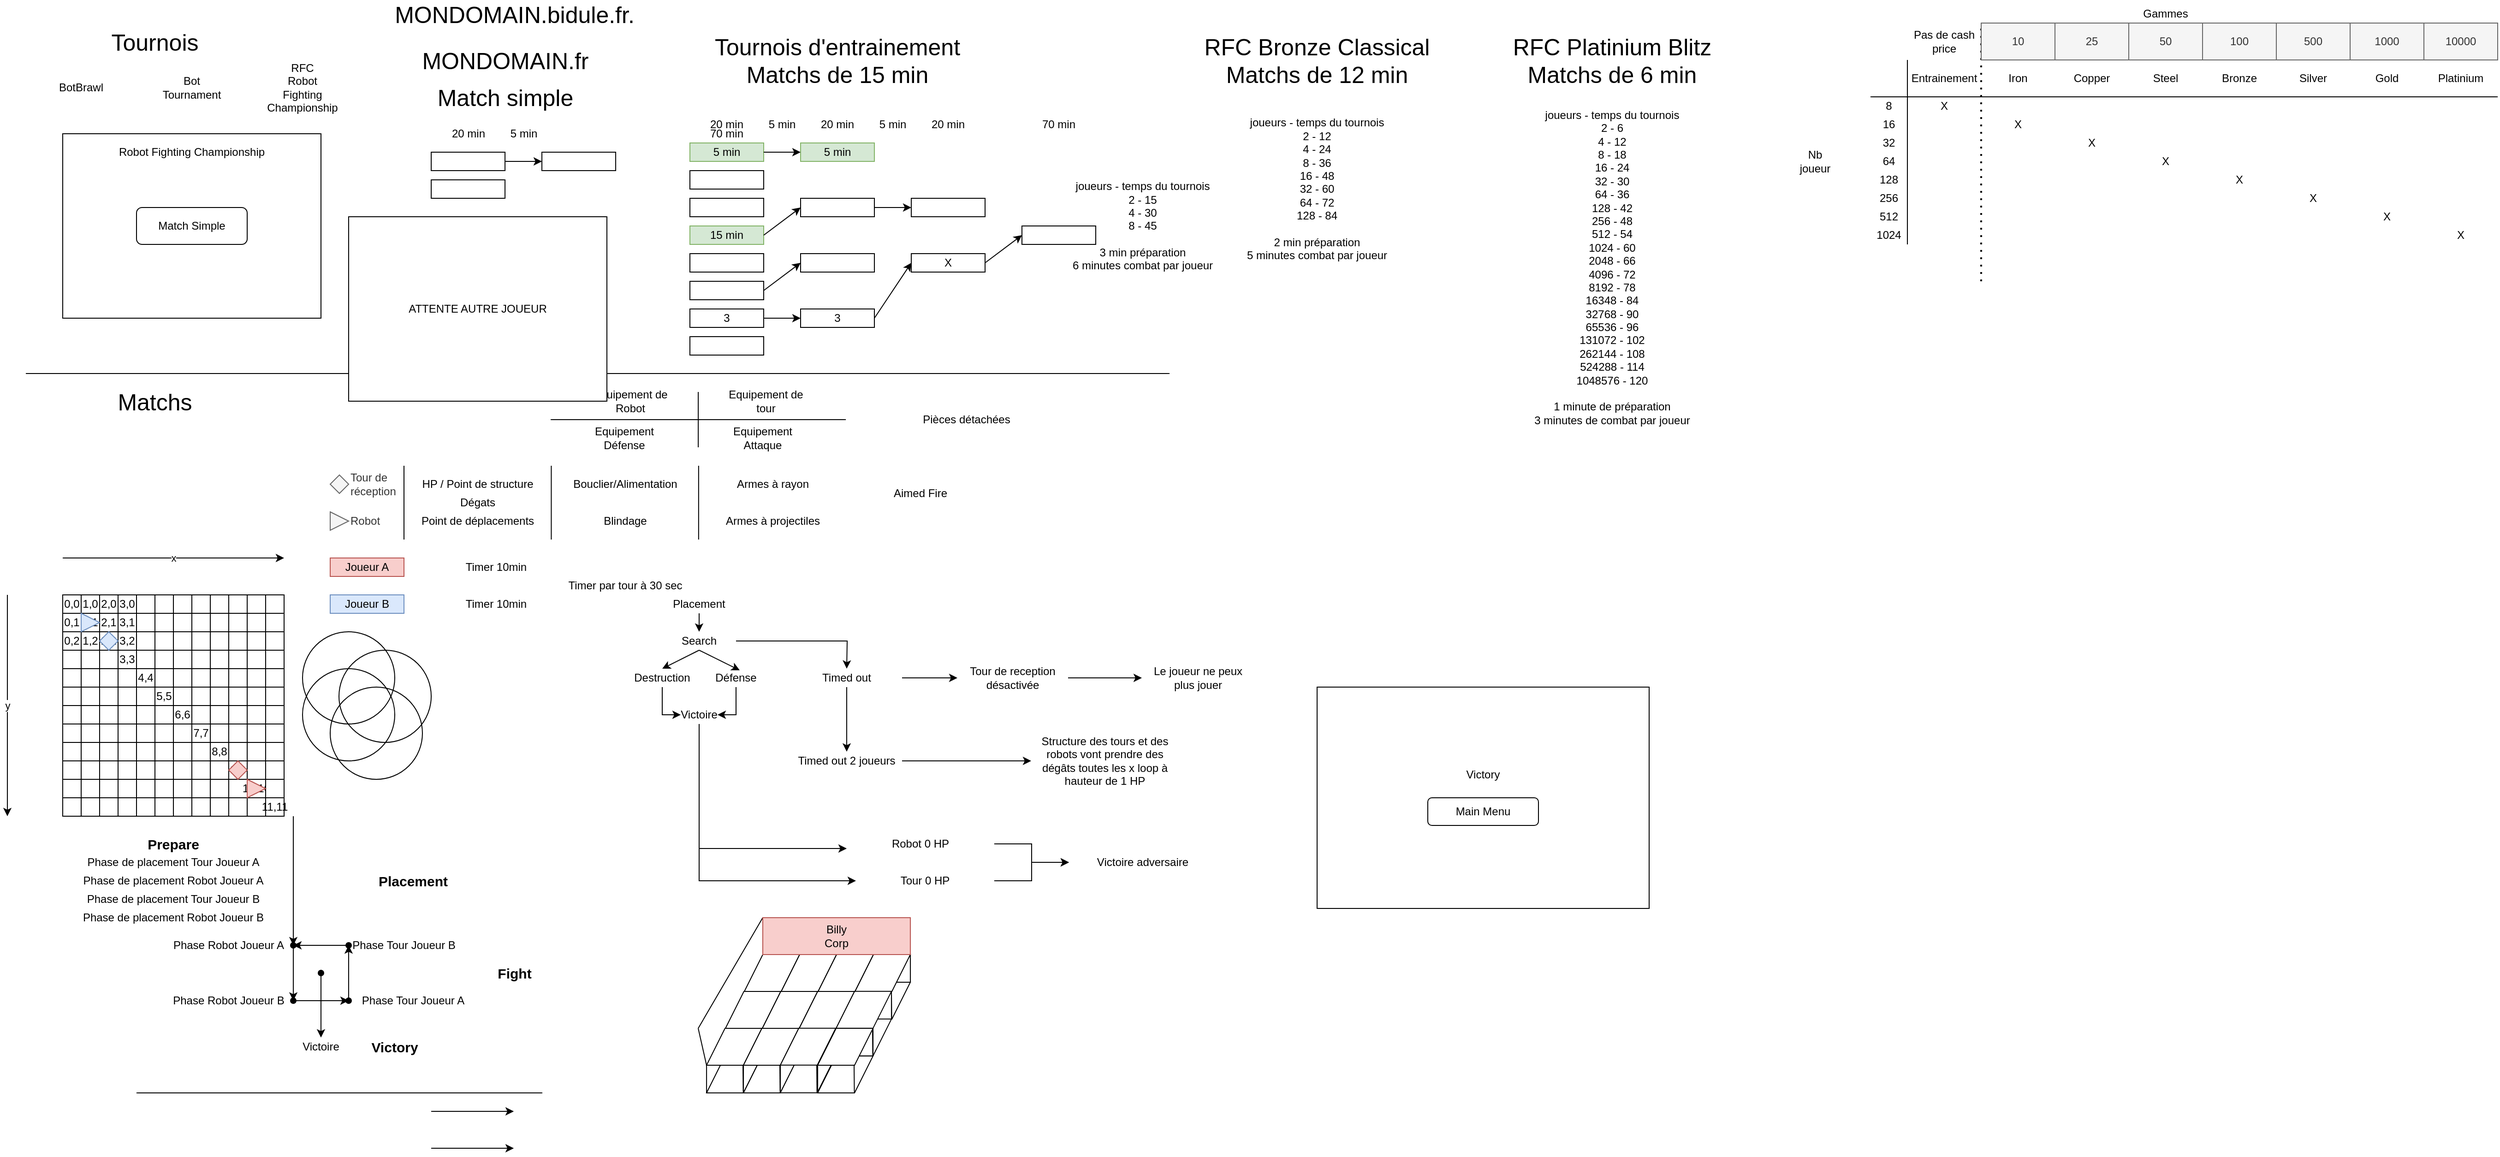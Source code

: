 <mxfile version="14.1.8" type="device" pages="8"><diagram id="YS222SIWIlFd_uqLevAq" name="Robot Fighting Championship"><mxGraphModel dx="1086" dy="966" grid="1" gridSize="10" guides="1" tooltips="1" connect="1" arrows="1" fold="1" page="1" pageScale="1" pageWidth="827" pageHeight="1169" math="0" shadow="0"><root><mxCell id="0"/><mxCell id="1" parent="0"/><mxCell id="DwmXKcvEZQ0Opul7UmVD-372" value="" style="rounded=0;whiteSpace=wrap;html=1;fontSize=12;strokeColor=#000000;fillColor=#ffffff;" parent="1" vertex="1"><mxGeometry x="80" y="160" width="280" height="200" as="geometry"/></mxCell><mxCell id="DwmXKcvEZQ0Opul7UmVD-261" value="" style="shape=parallelogram;perimeter=parallelogramPerimeter;whiteSpace=wrap;html=1;fixedSize=1;" parent="1" vertex="1"><mxGeometry x="819" y="1080" width="60" height="40" as="geometry"/></mxCell><mxCell id="DwmXKcvEZQ0Opul7UmVD-4" value="Match Simple" style="rounded=1;whiteSpace=wrap;html=1;" parent="1" vertex="1"><mxGeometry x="160" y="240" width="120" height="40" as="geometry"/></mxCell><mxCell id="DwmXKcvEZQ0Opul7UmVD-6" value="0,0" style="rounded=0;whiteSpace=wrap;html=1;" parent="1" vertex="1"><mxGeometry x="80" y="660" width="20" height="20" as="geometry"/></mxCell><mxCell id="DwmXKcvEZQ0Opul7UmVD-7" value="1,0" style="rounded=0;whiteSpace=wrap;html=1;" parent="1" vertex="1"><mxGeometry x="100" y="660" width="20" height="20" as="geometry"/></mxCell><mxCell id="DwmXKcvEZQ0Opul7UmVD-8" value="0,1" style="rounded=0;whiteSpace=wrap;html=1;" parent="1" vertex="1"><mxGeometry x="80" y="680" width="20" height="20" as="geometry"/></mxCell><mxCell id="DwmXKcvEZQ0Opul7UmVD-9" value="1,1" style="rounded=0;whiteSpace=wrap;html=1;" parent="1" vertex="1"><mxGeometry x="100" y="680" width="20" height="20" as="geometry"/></mxCell><mxCell id="DwmXKcvEZQ0Opul7UmVD-16" value="2,0" style="rounded=0;whiteSpace=wrap;html=1;" parent="1" vertex="1"><mxGeometry x="120" y="660" width="20" height="20" as="geometry"/></mxCell><mxCell id="DwmXKcvEZQ0Opul7UmVD-17" value="3,0" style="rounded=0;whiteSpace=wrap;html=1;" parent="1" vertex="1"><mxGeometry x="140" y="660" width="20" height="20" as="geometry"/></mxCell><mxCell id="DwmXKcvEZQ0Opul7UmVD-18" value="2,1" style="rounded=0;whiteSpace=wrap;html=1;" parent="1" vertex="1"><mxGeometry x="120" y="680" width="20" height="20" as="geometry"/></mxCell><mxCell id="DwmXKcvEZQ0Opul7UmVD-19" value="3,1" style="rounded=0;whiteSpace=wrap;html=1;" parent="1" vertex="1"><mxGeometry x="140" y="680" width="20" height="20" as="geometry"/></mxCell><mxCell id="DwmXKcvEZQ0Opul7UmVD-20" value="0,2" style="rounded=0;whiteSpace=wrap;html=1;" parent="1" vertex="1"><mxGeometry x="80" y="700" width="20" height="20" as="geometry"/></mxCell><mxCell id="DwmXKcvEZQ0Opul7UmVD-21" value="1,2" style="rounded=0;whiteSpace=wrap;html=1;" parent="1" vertex="1"><mxGeometry x="100" y="700" width="20" height="20" as="geometry"/></mxCell><mxCell id="DwmXKcvEZQ0Opul7UmVD-22" value="" style="rounded=0;whiteSpace=wrap;html=1;" parent="1" vertex="1"><mxGeometry x="80" y="720" width="20" height="20" as="geometry"/></mxCell><mxCell id="DwmXKcvEZQ0Opul7UmVD-23" value="" style="rounded=0;whiteSpace=wrap;html=1;" parent="1" vertex="1"><mxGeometry x="100" y="720" width="20" height="20" as="geometry"/></mxCell><mxCell id="DwmXKcvEZQ0Opul7UmVD-24" value="2,2" style="rounded=0;whiteSpace=wrap;html=1;" parent="1" vertex="1"><mxGeometry x="120" y="700" width="20" height="20" as="geometry"/></mxCell><mxCell id="DwmXKcvEZQ0Opul7UmVD-25" value="3,2" style="rounded=0;whiteSpace=wrap;html=1;" parent="1" vertex="1"><mxGeometry x="140" y="700" width="20" height="20" as="geometry"/></mxCell><mxCell id="DwmXKcvEZQ0Opul7UmVD-26" value="" style="rounded=0;whiteSpace=wrap;html=1;" parent="1" vertex="1"><mxGeometry x="120" y="720" width="20" height="20" as="geometry"/></mxCell><mxCell id="DwmXKcvEZQ0Opul7UmVD-27" value="3,3" style="rounded=0;whiteSpace=wrap;html=1;" parent="1" vertex="1"><mxGeometry x="140" y="720" width="20" height="20" as="geometry"/></mxCell><mxCell id="DwmXKcvEZQ0Opul7UmVD-28" value="" style="rounded=0;whiteSpace=wrap;html=1;" parent="1" vertex="1"><mxGeometry x="80" y="740" width="20" height="20" as="geometry"/></mxCell><mxCell id="DwmXKcvEZQ0Opul7UmVD-29" value="" style="rounded=0;whiteSpace=wrap;html=1;" parent="1" vertex="1"><mxGeometry x="100" y="740" width="20" height="20" as="geometry"/></mxCell><mxCell id="DwmXKcvEZQ0Opul7UmVD-30" value="" style="rounded=0;whiteSpace=wrap;html=1;" parent="1" vertex="1"><mxGeometry x="80" y="760" width="20" height="20" as="geometry"/></mxCell><mxCell id="DwmXKcvEZQ0Opul7UmVD-31" value="" style="rounded=0;whiteSpace=wrap;html=1;" parent="1" vertex="1"><mxGeometry x="100" y="760" width="20" height="20" as="geometry"/></mxCell><mxCell id="DwmXKcvEZQ0Opul7UmVD-32" value="" style="rounded=0;whiteSpace=wrap;html=1;" parent="1" vertex="1"><mxGeometry x="120" y="740" width="20" height="20" as="geometry"/></mxCell><mxCell id="DwmXKcvEZQ0Opul7UmVD-33" value="" style="rounded=0;whiteSpace=wrap;html=1;" parent="1" vertex="1"><mxGeometry x="140" y="740" width="20" height="20" as="geometry"/></mxCell><mxCell id="DwmXKcvEZQ0Opul7UmVD-34" value="" style="rounded=0;whiteSpace=wrap;html=1;" parent="1" vertex="1"><mxGeometry x="120" y="760" width="20" height="20" as="geometry"/></mxCell><mxCell id="DwmXKcvEZQ0Opul7UmVD-35" value="" style="rounded=0;whiteSpace=wrap;html=1;" parent="1" vertex="1"><mxGeometry x="140" y="760" width="20" height="20" as="geometry"/></mxCell><mxCell id="DwmXKcvEZQ0Opul7UmVD-36" value="" style="rounded=0;whiteSpace=wrap;html=1;" parent="1" vertex="1"><mxGeometry x="80" y="780" width="20" height="20" as="geometry"/></mxCell><mxCell id="DwmXKcvEZQ0Opul7UmVD-37" value="" style="rounded=0;whiteSpace=wrap;html=1;" parent="1" vertex="1"><mxGeometry x="100" y="780" width="20" height="20" as="geometry"/></mxCell><mxCell id="DwmXKcvEZQ0Opul7UmVD-38" value="" style="rounded=0;whiteSpace=wrap;html=1;" parent="1" vertex="1"><mxGeometry x="80" y="800" width="20" height="20" as="geometry"/></mxCell><mxCell id="DwmXKcvEZQ0Opul7UmVD-39" value="" style="rounded=0;whiteSpace=wrap;html=1;" parent="1" vertex="1"><mxGeometry x="100" y="800" width="20" height="20" as="geometry"/></mxCell><mxCell id="DwmXKcvEZQ0Opul7UmVD-40" value="" style="rounded=0;whiteSpace=wrap;html=1;" parent="1" vertex="1"><mxGeometry x="120" y="780" width="20" height="20" as="geometry"/></mxCell><mxCell id="DwmXKcvEZQ0Opul7UmVD-41" value="" style="rounded=0;whiteSpace=wrap;html=1;" parent="1" vertex="1"><mxGeometry x="140" y="780" width="20" height="20" as="geometry"/></mxCell><mxCell id="DwmXKcvEZQ0Opul7UmVD-42" value="" style="rounded=0;whiteSpace=wrap;html=1;" parent="1" vertex="1"><mxGeometry x="120" y="800" width="20" height="20" as="geometry"/></mxCell><mxCell id="DwmXKcvEZQ0Opul7UmVD-43" value="" style="rounded=0;whiteSpace=wrap;html=1;" parent="1" vertex="1"><mxGeometry x="140" y="800" width="20" height="20" as="geometry"/></mxCell><mxCell id="DwmXKcvEZQ0Opul7UmVD-44" value="" style="rounded=0;whiteSpace=wrap;html=1;" parent="1" vertex="1"><mxGeometry x="160" y="660" width="20" height="20" as="geometry"/></mxCell><mxCell id="DwmXKcvEZQ0Opul7UmVD-45" value="" style="rounded=0;whiteSpace=wrap;html=1;" parent="1" vertex="1"><mxGeometry x="180" y="660" width="20" height="20" as="geometry"/></mxCell><mxCell id="DwmXKcvEZQ0Opul7UmVD-46" value="" style="rounded=0;whiteSpace=wrap;html=1;" parent="1" vertex="1"><mxGeometry x="160" y="680" width="20" height="20" as="geometry"/></mxCell><mxCell id="DwmXKcvEZQ0Opul7UmVD-47" value="" style="rounded=0;whiteSpace=wrap;html=1;" parent="1" vertex="1"><mxGeometry x="180" y="680" width="20" height="20" as="geometry"/></mxCell><mxCell id="DwmXKcvEZQ0Opul7UmVD-48" value="" style="rounded=0;whiteSpace=wrap;html=1;" parent="1" vertex="1"><mxGeometry x="200" y="660" width="20" height="20" as="geometry"/></mxCell><mxCell id="DwmXKcvEZQ0Opul7UmVD-49" value="" style="rounded=0;whiteSpace=wrap;html=1;" parent="1" vertex="1"><mxGeometry x="220" y="660" width="20" height="20" as="geometry"/></mxCell><mxCell id="DwmXKcvEZQ0Opul7UmVD-50" value="" style="rounded=0;whiteSpace=wrap;html=1;" parent="1" vertex="1"><mxGeometry x="200" y="680" width="20" height="20" as="geometry"/></mxCell><mxCell id="DwmXKcvEZQ0Opul7UmVD-51" value="" style="rounded=0;whiteSpace=wrap;html=1;" parent="1" vertex="1"><mxGeometry x="220" y="680" width="20" height="20" as="geometry"/></mxCell><mxCell id="DwmXKcvEZQ0Opul7UmVD-52" value="" style="rounded=0;whiteSpace=wrap;html=1;" parent="1" vertex="1"><mxGeometry x="160" y="700" width="20" height="20" as="geometry"/></mxCell><mxCell id="DwmXKcvEZQ0Opul7UmVD-53" value="" style="rounded=0;whiteSpace=wrap;html=1;" parent="1" vertex="1"><mxGeometry x="180" y="700" width="20" height="20" as="geometry"/></mxCell><mxCell id="DwmXKcvEZQ0Opul7UmVD-54" value="" style="rounded=0;whiteSpace=wrap;html=1;" parent="1" vertex="1"><mxGeometry x="160" y="720" width="20" height="20" as="geometry"/></mxCell><mxCell id="DwmXKcvEZQ0Opul7UmVD-55" value="" style="rounded=0;whiteSpace=wrap;html=1;" parent="1" vertex="1"><mxGeometry x="180" y="720" width="20" height="20" as="geometry"/></mxCell><mxCell id="DwmXKcvEZQ0Opul7UmVD-56" value="" style="rounded=0;whiteSpace=wrap;html=1;" parent="1" vertex="1"><mxGeometry x="200" y="700" width="20" height="20" as="geometry"/></mxCell><mxCell id="DwmXKcvEZQ0Opul7UmVD-57" value="" style="rounded=0;whiteSpace=wrap;html=1;" parent="1" vertex="1"><mxGeometry x="220" y="700" width="20" height="20" as="geometry"/></mxCell><mxCell id="DwmXKcvEZQ0Opul7UmVD-58" value="" style="rounded=0;whiteSpace=wrap;html=1;" parent="1" vertex="1"><mxGeometry x="200" y="720" width="20" height="20" as="geometry"/></mxCell><mxCell id="DwmXKcvEZQ0Opul7UmVD-59" value="" style="rounded=0;whiteSpace=wrap;html=1;" parent="1" vertex="1"><mxGeometry x="220" y="720" width="20" height="20" as="geometry"/></mxCell><mxCell id="DwmXKcvEZQ0Opul7UmVD-60" value="4,4" style="rounded=0;whiteSpace=wrap;html=1;" parent="1" vertex="1"><mxGeometry x="160" y="740" width="20" height="20" as="geometry"/></mxCell><mxCell id="DwmXKcvEZQ0Opul7UmVD-61" value="" style="rounded=0;whiteSpace=wrap;html=1;" parent="1" vertex="1"><mxGeometry x="180" y="740" width="20" height="20" as="geometry"/></mxCell><mxCell id="DwmXKcvEZQ0Opul7UmVD-62" value="" style="rounded=0;whiteSpace=wrap;html=1;" parent="1" vertex="1"><mxGeometry x="160" y="760" width="20" height="20" as="geometry"/></mxCell><mxCell id="DwmXKcvEZQ0Opul7UmVD-63" value="5,5" style="rounded=0;whiteSpace=wrap;html=1;" parent="1" vertex="1"><mxGeometry x="180" y="760" width="20" height="20" as="geometry"/></mxCell><mxCell id="DwmXKcvEZQ0Opul7UmVD-64" value="" style="rounded=0;whiteSpace=wrap;html=1;" parent="1" vertex="1"><mxGeometry x="200" y="740" width="20" height="20" as="geometry"/></mxCell><mxCell id="DwmXKcvEZQ0Opul7UmVD-65" value="" style="rounded=0;whiteSpace=wrap;html=1;" parent="1" vertex="1"><mxGeometry x="220" y="740" width="20" height="20" as="geometry"/></mxCell><mxCell id="DwmXKcvEZQ0Opul7UmVD-66" value="" style="rounded=0;whiteSpace=wrap;html=1;" parent="1" vertex="1"><mxGeometry x="200" y="760" width="20" height="20" as="geometry"/></mxCell><mxCell id="DwmXKcvEZQ0Opul7UmVD-67" value="" style="rounded=0;whiteSpace=wrap;html=1;" parent="1" vertex="1"><mxGeometry x="220" y="760" width="20" height="20" as="geometry"/></mxCell><mxCell id="DwmXKcvEZQ0Opul7UmVD-68" value="" style="rounded=0;whiteSpace=wrap;html=1;" parent="1" vertex="1"><mxGeometry x="160" y="780" width="20" height="20" as="geometry"/></mxCell><mxCell id="DwmXKcvEZQ0Opul7UmVD-69" value="" style="rounded=0;whiteSpace=wrap;html=1;" parent="1" vertex="1"><mxGeometry x="180" y="780" width="20" height="20" as="geometry"/></mxCell><mxCell id="DwmXKcvEZQ0Opul7UmVD-70" value="" style="rounded=0;whiteSpace=wrap;html=1;" parent="1" vertex="1"><mxGeometry x="160" y="800" width="20" height="20" as="geometry"/></mxCell><mxCell id="DwmXKcvEZQ0Opul7UmVD-71" value="" style="rounded=0;whiteSpace=wrap;html=1;" parent="1" vertex="1"><mxGeometry x="180" y="800" width="20" height="20" as="geometry"/></mxCell><mxCell id="DwmXKcvEZQ0Opul7UmVD-72" value="6,6" style="rounded=0;whiteSpace=wrap;html=1;" parent="1" vertex="1"><mxGeometry x="200" y="780" width="20" height="20" as="geometry"/></mxCell><mxCell id="DwmXKcvEZQ0Opul7UmVD-73" value="" style="rounded=0;whiteSpace=wrap;html=1;" parent="1" vertex="1"><mxGeometry x="220" y="780" width="20" height="20" as="geometry"/></mxCell><mxCell id="DwmXKcvEZQ0Opul7UmVD-74" value="" style="rounded=0;whiteSpace=wrap;html=1;" parent="1" vertex="1"><mxGeometry x="200" y="800" width="20" height="20" as="geometry"/></mxCell><mxCell id="DwmXKcvEZQ0Opul7UmVD-75" value="7,7" style="rounded=0;whiteSpace=wrap;html=1;" parent="1" vertex="1"><mxGeometry x="220" y="800" width="20" height="20" as="geometry"/></mxCell><mxCell id="DwmXKcvEZQ0Opul7UmVD-76" value="" style="rounded=0;whiteSpace=wrap;html=1;" parent="1" vertex="1"><mxGeometry x="80" y="820" width="20" height="20" as="geometry"/></mxCell><mxCell id="DwmXKcvEZQ0Opul7UmVD-77" value="" style="rounded=0;whiteSpace=wrap;html=1;" parent="1" vertex="1"><mxGeometry x="100" y="820" width="20" height="20" as="geometry"/></mxCell><mxCell id="DwmXKcvEZQ0Opul7UmVD-78" value="" style="rounded=0;whiteSpace=wrap;html=1;" parent="1" vertex="1"><mxGeometry x="80" y="840" width="20" height="20" as="geometry"/></mxCell><mxCell id="DwmXKcvEZQ0Opul7UmVD-79" value="" style="rounded=0;whiteSpace=wrap;html=1;" parent="1" vertex="1"><mxGeometry x="100" y="840" width="20" height="20" as="geometry"/></mxCell><mxCell id="DwmXKcvEZQ0Opul7UmVD-80" value="" style="rounded=0;whiteSpace=wrap;html=1;" parent="1" vertex="1"><mxGeometry x="120" y="820" width="20" height="20" as="geometry"/></mxCell><mxCell id="DwmXKcvEZQ0Opul7UmVD-81" value="" style="rounded=0;whiteSpace=wrap;html=1;" parent="1" vertex="1"><mxGeometry x="140" y="820" width="20" height="20" as="geometry"/></mxCell><mxCell id="DwmXKcvEZQ0Opul7UmVD-82" value="" style="rounded=0;whiteSpace=wrap;html=1;" parent="1" vertex="1"><mxGeometry x="120" y="840" width="20" height="20" as="geometry"/></mxCell><mxCell id="DwmXKcvEZQ0Opul7UmVD-83" value="" style="rounded=0;whiteSpace=wrap;html=1;" parent="1" vertex="1"><mxGeometry x="140" y="840" width="20" height="20" as="geometry"/></mxCell><mxCell id="DwmXKcvEZQ0Opul7UmVD-84" value="" style="rounded=0;whiteSpace=wrap;html=1;" parent="1" vertex="1"><mxGeometry x="80" y="860" width="20" height="20" as="geometry"/></mxCell><mxCell id="DwmXKcvEZQ0Opul7UmVD-85" value="" style="rounded=0;whiteSpace=wrap;html=1;" parent="1" vertex="1"><mxGeometry x="100" y="860" width="20" height="20" as="geometry"/></mxCell><mxCell id="DwmXKcvEZQ0Opul7UmVD-86" value="" style="rounded=0;whiteSpace=wrap;html=1;" parent="1" vertex="1"><mxGeometry x="80" y="880" width="20" height="20" as="geometry"/></mxCell><mxCell id="DwmXKcvEZQ0Opul7UmVD-87" value="" style="rounded=0;whiteSpace=wrap;html=1;" parent="1" vertex="1"><mxGeometry x="100" y="880" width="20" height="20" as="geometry"/></mxCell><mxCell id="DwmXKcvEZQ0Opul7UmVD-88" value="" style="rounded=0;whiteSpace=wrap;html=1;" parent="1" vertex="1"><mxGeometry x="120" y="860" width="20" height="20" as="geometry"/></mxCell><mxCell id="DwmXKcvEZQ0Opul7UmVD-89" value="" style="rounded=0;whiteSpace=wrap;html=1;" parent="1" vertex="1"><mxGeometry x="140" y="860" width="20" height="20" as="geometry"/></mxCell><mxCell id="DwmXKcvEZQ0Opul7UmVD-90" value="" style="rounded=0;whiteSpace=wrap;html=1;" parent="1" vertex="1"><mxGeometry x="120" y="880" width="20" height="20" as="geometry"/></mxCell><mxCell id="DwmXKcvEZQ0Opul7UmVD-91" value="" style="rounded=0;whiteSpace=wrap;html=1;" parent="1" vertex="1"><mxGeometry x="140" y="880" width="20" height="20" as="geometry"/></mxCell><mxCell id="DwmXKcvEZQ0Opul7UmVD-92" value="" style="rounded=0;whiteSpace=wrap;html=1;" parent="1" vertex="1"><mxGeometry x="160" y="820" width="20" height="20" as="geometry"/></mxCell><mxCell id="DwmXKcvEZQ0Opul7UmVD-93" value="" style="rounded=0;whiteSpace=wrap;html=1;" parent="1" vertex="1"><mxGeometry x="180" y="820" width="20" height="20" as="geometry"/></mxCell><mxCell id="DwmXKcvEZQ0Opul7UmVD-94" value="" style="rounded=0;whiteSpace=wrap;html=1;" parent="1" vertex="1"><mxGeometry x="160" y="840" width="20" height="20" as="geometry"/></mxCell><mxCell id="DwmXKcvEZQ0Opul7UmVD-95" value="" style="rounded=0;whiteSpace=wrap;html=1;" parent="1" vertex="1"><mxGeometry x="180" y="840" width="20" height="20" as="geometry"/></mxCell><mxCell id="DwmXKcvEZQ0Opul7UmVD-96" value="" style="rounded=0;whiteSpace=wrap;html=1;" parent="1" vertex="1"><mxGeometry x="200" y="820" width="20" height="20" as="geometry"/></mxCell><mxCell id="DwmXKcvEZQ0Opul7UmVD-97" value="" style="rounded=0;whiteSpace=wrap;html=1;" parent="1" vertex="1"><mxGeometry x="220" y="820" width="20" height="20" as="geometry"/></mxCell><mxCell id="DwmXKcvEZQ0Opul7UmVD-98" value="" style="rounded=0;whiteSpace=wrap;html=1;" parent="1" vertex="1"><mxGeometry x="200" y="840" width="20" height="20" as="geometry"/></mxCell><mxCell id="DwmXKcvEZQ0Opul7UmVD-99" value="" style="rounded=0;whiteSpace=wrap;html=1;" parent="1" vertex="1"><mxGeometry x="220" y="840" width="20" height="20" as="geometry"/></mxCell><mxCell id="DwmXKcvEZQ0Opul7UmVD-100" value="" style="rounded=0;whiteSpace=wrap;html=1;" parent="1" vertex="1"><mxGeometry x="160" y="860" width="20" height="20" as="geometry"/></mxCell><mxCell id="DwmXKcvEZQ0Opul7UmVD-101" value="" style="rounded=0;whiteSpace=wrap;html=1;" parent="1" vertex="1"><mxGeometry x="180" y="860" width="20" height="20" as="geometry"/></mxCell><mxCell id="DwmXKcvEZQ0Opul7UmVD-102" value="" style="rounded=0;whiteSpace=wrap;html=1;" parent="1" vertex="1"><mxGeometry x="160" y="880" width="20" height="20" as="geometry"/></mxCell><mxCell id="DwmXKcvEZQ0Opul7UmVD-103" value="" style="rounded=0;whiteSpace=wrap;html=1;" parent="1" vertex="1"><mxGeometry x="180" y="880" width="20" height="20" as="geometry"/></mxCell><mxCell id="DwmXKcvEZQ0Opul7UmVD-104" value="" style="rounded=0;whiteSpace=wrap;html=1;" parent="1" vertex="1"><mxGeometry x="200" y="860" width="20" height="20" as="geometry"/></mxCell><mxCell id="DwmXKcvEZQ0Opul7UmVD-105" value="" style="rounded=0;whiteSpace=wrap;html=1;" parent="1" vertex="1"><mxGeometry x="220" y="860" width="20" height="20" as="geometry"/></mxCell><mxCell id="DwmXKcvEZQ0Opul7UmVD-106" value="" style="rounded=0;whiteSpace=wrap;html=1;" parent="1" vertex="1"><mxGeometry x="200" y="880" width="20" height="20" as="geometry"/></mxCell><mxCell id="DwmXKcvEZQ0Opul7UmVD-107" value="" style="rounded=0;whiteSpace=wrap;html=1;" parent="1" vertex="1"><mxGeometry x="220" y="880" width="20" height="20" as="geometry"/></mxCell><mxCell id="DwmXKcvEZQ0Opul7UmVD-108" value="8,8" style="rounded=0;whiteSpace=wrap;html=1;" parent="1" vertex="1"><mxGeometry x="240" y="820" width="20" height="20" as="geometry"/></mxCell><mxCell id="DwmXKcvEZQ0Opul7UmVD-109" value="" style="rounded=0;whiteSpace=wrap;html=1;" parent="1" vertex="1"><mxGeometry x="260" y="820" width="20" height="20" as="geometry"/></mxCell><mxCell id="DwmXKcvEZQ0Opul7UmVD-110" value="" style="rounded=0;whiteSpace=wrap;html=1;" parent="1" vertex="1"><mxGeometry x="240" y="840" width="20" height="20" as="geometry"/></mxCell><mxCell id="DwmXKcvEZQ0Opul7UmVD-111" value="9,9" style="rounded=0;whiteSpace=wrap;html=1;" parent="1" vertex="1"><mxGeometry x="260" y="840" width="20" height="20" as="geometry"/></mxCell><mxCell id="DwmXKcvEZQ0Opul7UmVD-112" value="" style="rounded=0;whiteSpace=wrap;html=1;" parent="1" vertex="1"><mxGeometry x="280" y="820" width="20" height="20" as="geometry"/></mxCell><mxCell id="DwmXKcvEZQ0Opul7UmVD-113" value="" style="rounded=0;whiteSpace=wrap;html=1;" parent="1" vertex="1"><mxGeometry x="300" y="820" width="20" height="20" as="geometry"/></mxCell><mxCell id="DwmXKcvEZQ0Opul7UmVD-114" value="" style="rounded=0;whiteSpace=wrap;html=1;" parent="1" vertex="1"><mxGeometry x="280" y="840" width="20" height="20" as="geometry"/></mxCell><mxCell id="DwmXKcvEZQ0Opul7UmVD-115" value="" style="rounded=0;whiteSpace=wrap;html=1;" parent="1" vertex="1"><mxGeometry x="300" y="840" width="20" height="20" as="geometry"/></mxCell><mxCell id="DwmXKcvEZQ0Opul7UmVD-116" value="" style="rounded=0;whiteSpace=wrap;html=1;" parent="1" vertex="1"><mxGeometry x="240" y="860" width="20" height="20" as="geometry"/></mxCell><mxCell id="DwmXKcvEZQ0Opul7UmVD-117" value="" style="rounded=0;whiteSpace=wrap;html=1;" parent="1" vertex="1"><mxGeometry x="260" y="860" width="20" height="20" as="geometry"/></mxCell><mxCell id="DwmXKcvEZQ0Opul7UmVD-118" value="" style="rounded=0;whiteSpace=wrap;html=1;" parent="1" vertex="1"><mxGeometry x="240" y="880" width="20" height="20" as="geometry"/></mxCell><mxCell id="DwmXKcvEZQ0Opul7UmVD-119" value="" style="rounded=0;whiteSpace=wrap;html=1;" parent="1" vertex="1"><mxGeometry x="260" y="880" width="20" height="20" as="geometry"/></mxCell><mxCell id="DwmXKcvEZQ0Opul7UmVD-120" value="10,10" style="rounded=0;whiteSpace=wrap;html=1;" parent="1" vertex="1"><mxGeometry x="280" y="860" width="20" height="20" as="geometry"/></mxCell><mxCell id="DwmXKcvEZQ0Opul7UmVD-121" value="" style="rounded=0;whiteSpace=wrap;html=1;" parent="1" vertex="1"><mxGeometry x="300" y="860" width="20" height="20" as="geometry"/></mxCell><mxCell id="DwmXKcvEZQ0Opul7UmVD-122" value="" style="rounded=0;whiteSpace=wrap;html=1;" parent="1" vertex="1"><mxGeometry x="280" y="880" width="20" height="20" as="geometry"/></mxCell><mxCell id="DwmXKcvEZQ0Opul7UmVD-123" value="11,11" style="rounded=0;whiteSpace=wrap;html=1;" parent="1" vertex="1"><mxGeometry x="300" y="880" width="20" height="20" as="geometry"/></mxCell><mxCell id="DwmXKcvEZQ0Opul7UmVD-124" value="" style="rounded=0;whiteSpace=wrap;html=1;" parent="1" vertex="1"><mxGeometry x="240" y="740" width="20" height="20" as="geometry"/></mxCell><mxCell id="DwmXKcvEZQ0Opul7UmVD-125" value="" style="rounded=0;whiteSpace=wrap;html=1;" parent="1" vertex="1"><mxGeometry x="260" y="740" width="20" height="20" as="geometry"/></mxCell><mxCell id="DwmXKcvEZQ0Opul7UmVD-126" value="" style="rounded=0;whiteSpace=wrap;html=1;" parent="1" vertex="1"><mxGeometry x="240" y="760" width="20" height="20" as="geometry"/></mxCell><mxCell id="DwmXKcvEZQ0Opul7UmVD-127" value="" style="rounded=0;whiteSpace=wrap;html=1;" parent="1" vertex="1"><mxGeometry x="260" y="760" width="20" height="20" as="geometry"/></mxCell><mxCell id="DwmXKcvEZQ0Opul7UmVD-128" value="" style="rounded=0;whiteSpace=wrap;html=1;" parent="1" vertex="1"><mxGeometry x="280" y="740" width="20" height="20" as="geometry"/></mxCell><mxCell id="DwmXKcvEZQ0Opul7UmVD-129" value="" style="rounded=0;whiteSpace=wrap;html=1;" parent="1" vertex="1"><mxGeometry x="300" y="740" width="20" height="20" as="geometry"/></mxCell><mxCell id="DwmXKcvEZQ0Opul7UmVD-130" value="" style="rounded=0;whiteSpace=wrap;html=1;" parent="1" vertex="1"><mxGeometry x="280" y="760" width="20" height="20" as="geometry"/></mxCell><mxCell id="DwmXKcvEZQ0Opul7UmVD-131" value="" style="rounded=0;whiteSpace=wrap;html=1;" parent="1" vertex="1"><mxGeometry x="300" y="760" width="20" height="20" as="geometry"/></mxCell><mxCell id="DwmXKcvEZQ0Opul7UmVD-132" value="" style="rounded=0;whiteSpace=wrap;html=1;" parent="1" vertex="1"><mxGeometry x="240" y="780" width="20" height="20" as="geometry"/></mxCell><mxCell id="DwmXKcvEZQ0Opul7UmVD-133" value="" style="rounded=0;whiteSpace=wrap;html=1;" parent="1" vertex="1"><mxGeometry x="260" y="780" width="20" height="20" as="geometry"/></mxCell><mxCell id="DwmXKcvEZQ0Opul7UmVD-134" value="" style="rounded=0;whiteSpace=wrap;html=1;" parent="1" vertex="1"><mxGeometry x="240" y="800" width="20" height="20" as="geometry"/></mxCell><mxCell id="DwmXKcvEZQ0Opul7UmVD-135" value="" style="rounded=0;whiteSpace=wrap;html=1;" parent="1" vertex="1"><mxGeometry x="260" y="800" width="20" height="20" as="geometry"/></mxCell><mxCell id="DwmXKcvEZQ0Opul7UmVD-136" value="" style="rounded=0;whiteSpace=wrap;html=1;" parent="1" vertex="1"><mxGeometry x="280" y="780" width="20" height="20" as="geometry"/></mxCell><mxCell id="DwmXKcvEZQ0Opul7UmVD-137" value="" style="rounded=0;whiteSpace=wrap;html=1;" parent="1" vertex="1"><mxGeometry x="300" y="780" width="20" height="20" as="geometry"/></mxCell><mxCell id="DwmXKcvEZQ0Opul7UmVD-138" value="" style="rounded=0;whiteSpace=wrap;html=1;" parent="1" vertex="1"><mxGeometry x="280" y="800" width="20" height="20" as="geometry"/></mxCell><mxCell id="DwmXKcvEZQ0Opul7UmVD-139" value="" style="rounded=0;whiteSpace=wrap;html=1;" parent="1" vertex="1"><mxGeometry x="300" y="800" width="20" height="20" as="geometry"/></mxCell><mxCell id="DwmXKcvEZQ0Opul7UmVD-140" value="" style="rounded=0;whiteSpace=wrap;html=1;" parent="1" vertex="1"><mxGeometry x="240" y="660" width="20" height="20" as="geometry"/></mxCell><mxCell id="DwmXKcvEZQ0Opul7UmVD-141" value="" style="rounded=0;whiteSpace=wrap;html=1;" parent="1" vertex="1"><mxGeometry x="260" y="660" width="20" height="20" as="geometry"/></mxCell><mxCell id="DwmXKcvEZQ0Opul7UmVD-142" value="" style="rounded=0;whiteSpace=wrap;html=1;" parent="1" vertex="1"><mxGeometry x="240" y="680" width="20" height="20" as="geometry"/></mxCell><mxCell id="DwmXKcvEZQ0Opul7UmVD-143" value="" style="rounded=0;whiteSpace=wrap;html=1;" parent="1" vertex="1"><mxGeometry x="260" y="680" width="20" height="20" as="geometry"/></mxCell><mxCell id="DwmXKcvEZQ0Opul7UmVD-144" value="" style="rounded=0;whiteSpace=wrap;html=1;" parent="1" vertex="1"><mxGeometry x="280" y="660" width="20" height="20" as="geometry"/></mxCell><mxCell id="DwmXKcvEZQ0Opul7UmVD-145" value="" style="rounded=0;whiteSpace=wrap;html=1;" parent="1" vertex="1"><mxGeometry x="300" y="660" width="20" height="20" as="geometry"/></mxCell><mxCell id="DwmXKcvEZQ0Opul7UmVD-146" value="" style="rounded=0;whiteSpace=wrap;html=1;" parent="1" vertex="1"><mxGeometry x="280" y="680" width="20" height="20" as="geometry"/></mxCell><mxCell id="DwmXKcvEZQ0Opul7UmVD-147" value="" style="rounded=0;whiteSpace=wrap;html=1;" parent="1" vertex="1"><mxGeometry x="300" y="680" width="20" height="20" as="geometry"/></mxCell><mxCell id="DwmXKcvEZQ0Opul7UmVD-148" value="" style="rounded=0;whiteSpace=wrap;html=1;" parent="1" vertex="1"><mxGeometry x="240" y="700" width="20" height="20" as="geometry"/></mxCell><mxCell id="DwmXKcvEZQ0Opul7UmVD-149" value="" style="rounded=0;whiteSpace=wrap;html=1;" parent="1" vertex="1"><mxGeometry x="260" y="700" width="20" height="20" as="geometry"/></mxCell><mxCell id="DwmXKcvEZQ0Opul7UmVD-150" value="" style="rounded=0;whiteSpace=wrap;html=1;" parent="1" vertex="1"><mxGeometry x="240" y="720" width="20" height="20" as="geometry"/></mxCell><mxCell id="DwmXKcvEZQ0Opul7UmVD-151" value="" style="rounded=0;whiteSpace=wrap;html=1;" parent="1" vertex="1"><mxGeometry x="260" y="720" width="20" height="20" as="geometry"/></mxCell><mxCell id="DwmXKcvEZQ0Opul7UmVD-152" value="" style="rounded=0;whiteSpace=wrap;html=1;" parent="1" vertex="1"><mxGeometry x="280" y="700" width="20" height="20" as="geometry"/></mxCell><mxCell id="DwmXKcvEZQ0Opul7UmVD-153" value="" style="rounded=0;whiteSpace=wrap;html=1;" parent="1" vertex="1"><mxGeometry x="300" y="700" width="20" height="20" as="geometry"/></mxCell><mxCell id="DwmXKcvEZQ0Opul7UmVD-154" value="" style="rounded=0;whiteSpace=wrap;html=1;" parent="1" vertex="1"><mxGeometry x="280" y="720" width="20" height="20" as="geometry"/></mxCell><mxCell id="DwmXKcvEZQ0Opul7UmVD-155" value="" style="rounded=0;whiteSpace=wrap;html=1;" parent="1" vertex="1"><mxGeometry x="300" y="720" width="20" height="20" as="geometry"/></mxCell><mxCell id="DwmXKcvEZQ0Opul7UmVD-156" value="" style="rhombus;whiteSpace=wrap;html=1;fillColor=#f8cecc;strokeColor=#b85450;" parent="1" vertex="1"><mxGeometry x="260" y="840" width="20" height="20" as="geometry"/></mxCell><mxCell id="DwmXKcvEZQ0Opul7UmVD-157" value="" style="rhombus;whiteSpace=wrap;html=1;fillColor=#dae8fc;strokeColor=#6c8ebf;" parent="1" vertex="1"><mxGeometry x="120" y="700" width="20" height="20" as="geometry"/></mxCell><mxCell id="DwmXKcvEZQ0Opul7UmVD-159" value="" style="triangle;whiteSpace=wrap;html=1;fillColor=#f8cecc;strokeColor=#b85450;" parent="1" vertex="1"><mxGeometry x="280" y="860" width="20" height="20" as="geometry"/></mxCell><mxCell id="DwmXKcvEZQ0Opul7UmVD-160" value="" style="triangle;whiteSpace=wrap;html=1;fillColor=#dae8fc;strokeColor=#6c8ebf;" parent="1" vertex="1"><mxGeometry x="100" y="680" width="20" height="20" as="geometry"/></mxCell><mxCell id="DwmXKcvEZQ0Opul7UmVD-161" value="5 min" style="rounded=0;whiteSpace=wrap;html=1;fillColor=#d5e8d4;strokeColor=#82b366;" parent="1" vertex="1"><mxGeometry x="760" y="170" width="80" height="20" as="geometry"/></mxCell><mxCell id="DwmXKcvEZQ0Opul7UmVD-162" value="" style="rounded=0;whiteSpace=wrap;html=1;" parent="1" vertex="1"><mxGeometry x="760" y="200" width="80" height="20" as="geometry"/></mxCell><mxCell id="DwmXKcvEZQ0Opul7UmVD-163" value="" style="rounded=0;whiteSpace=wrap;html=1;" parent="1" vertex="1"><mxGeometry x="760" y="230" width="80" height="20" as="geometry"/></mxCell><mxCell id="DwmXKcvEZQ0Opul7UmVD-164" value="15 min" style="rounded=0;whiteSpace=wrap;html=1;fillColor=#d5e8d4;strokeColor=#82b366;" parent="1" vertex="1"><mxGeometry x="760" y="260" width="80" height="20" as="geometry"/></mxCell><mxCell id="DwmXKcvEZQ0Opul7UmVD-165" value="" style="rounded=0;whiteSpace=wrap;html=1;" parent="1" vertex="1"><mxGeometry x="760" y="290" width="80" height="20" as="geometry"/></mxCell><mxCell id="DwmXKcvEZQ0Opul7UmVD-166" value="" style="rounded=0;whiteSpace=wrap;html=1;" parent="1" vertex="1"><mxGeometry x="760" y="320" width="80" height="20" as="geometry"/></mxCell><mxCell id="DwmXKcvEZQ0Opul7UmVD-167" value="3" style="rounded=0;whiteSpace=wrap;html=1;" parent="1" vertex="1"><mxGeometry x="760" y="350" width="80" height="20" as="geometry"/></mxCell><mxCell id="DwmXKcvEZQ0Opul7UmVD-168" value="" style="rounded=0;whiteSpace=wrap;html=1;" parent="1" vertex="1"><mxGeometry x="760" y="380" width="80" height="20" as="geometry"/></mxCell><mxCell id="DwmXKcvEZQ0Opul7UmVD-169" value="3" style="rounded=0;whiteSpace=wrap;html=1;" parent="1" vertex="1"><mxGeometry x="880" y="350" width="80" height="20" as="geometry"/></mxCell><mxCell id="DwmXKcvEZQ0Opul7UmVD-170" value="" style="rounded=0;whiteSpace=wrap;html=1;" parent="1" vertex="1"><mxGeometry x="880" y="290" width="80" height="20" as="geometry"/></mxCell><mxCell id="DwmXKcvEZQ0Opul7UmVD-171" value="" style="rounded=0;whiteSpace=wrap;html=1;" parent="1" vertex="1"><mxGeometry x="880" y="230" width="80" height="20" as="geometry"/></mxCell><mxCell id="DwmXKcvEZQ0Opul7UmVD-172" value="5 min" style="rounded=0;whiteSpace=wrap;html=1;fillColor=#d5e8d4;strokeColor=#82b366;" parent="1" vertex="1"><mxGeometry x="880" y="170" width="80" height="20" as="geometry"/></mxCell><mxCell id="DwmXKcvEZQ0Opul7UmVD-173" value="" style="endArrow=classic;html=1;entryX=0;entryY=0.5;entryDx=0;entryDy=0;exitX=1;exitY=0.5;exitDx=0;exitDy=0;" parent="1" source="DwmXKcvEZQ0Opul7UmVD-161" target="DwmXKcvEZQ0Opul7UmVD-172" edge="1"><mxGeometry width="50" height="50" relative="1" as="geometry"><mxPoint x="790" y="300" as="sourcePoint"/><mxPoint x="840" y="250" as="targetPoint"/></mxGeometry></mxCell><mxCell id="DwmXKcvEZQ0Opul7UmVD-174" value="" style="endArrow=classic;html=1;entryX=0;entryY=0.5;entryDx=0;entryDy=0;exitX=1;exitY=0.5;exitDx=0;exitDy=0;" parent="1" source="DwmXKcvEZQ0Opul7UmVD-164" target="DwmXKcvEZQ0Opul7UmVD-171" edge="1"><mxGeometry width="50" height="50" relative="1" as="geometry"><mxPoint x="850" y="190" as="sourcePoint"/><mxPoint x="870" y="190" as="targetPoint"/></mxGeometry></mxCell><mxCell id="DwmXKcvEZQ0Opul7UmVD-175" value="" style="endArrow=classic;html=1;entryX=0;entryY=0.5;entryDx=0;entryDy=0;exitX=1;exitY=0.5;exitDx=0;exitDy=0;" parent="1" source="DwmXKcvEZQ0Opul7UmVD-166" target="DwmXKcvEZQ0Opul7UmVD-170" edge="1"><mxGeometry width="50" height="50" relative="1" as="geometry"><mxPoint x="850" y="280" as="sourcePoint"/><mxPoint x="870" y="250" as="targetPoint"/></mxGeometry></mxCell><mxCell id="DwmXKcvEZQ0Opul7UmVD-176" value="" style="endArrow=classic;html=1;entryX=0;entryY=0.5;entryDx=0;entryDy=0;exitX=1;exitY=0.5;exitDx=0;exitDy=0;" parent="1" source="DwmXKcvEZQ0Opul7UmVD-167" target="DwmXKcvEZQ0Opul7UmVD-169" edge="1"><mxGeometry width="50" height="50" relative="1" as="geometry"><mxPoint x="850" y="340" as="sourcePoint"/><mxPoint x="870" y="310" as="targetPoint"/></mxGeometry></mxCell><mxCell id="DwmXKcvEZQ0Opul7UmVD-177" value="X" style="rounded=0;whiteSpace=wrap;html=1;" parent="1" vertex="1"><mxGeometry x="1000" y="290" width="80" height="20" as="geometry"/></mxCell><mxCell id="DwmXKcvEZQ0Opul7UmVD-178" value="" style="rounded=0;whiteSpace=wrap;html=1;" parent="1" vertex="1"><mxGeometry x="1000" y="230" width="80" height="20" as="geometry"/></mxCell><mxCell id="DwmXKcvEZQ0Opul7UmVD-179" value="" style="endArrow=classic;html=1;entryX=0;entryY=0.5;entryDx=0;entryDy=0;exitX=1;exitY=0.5;exitDx=0;exitDy=0;" parent="1" source="DwmXKcvEZQ0Opul7UmVD-171" target="DwmXKcvEZQ0Opul7UmVD-178" edge="1"><mxGeometry width="50" height="50" relative="1" as="geometry"><mxPoint x="850" y="190" as="sourcePoint"/><mxPoint x="890" y="190" as="targetPoint"/></mxGeometry></mxCell><mxCell id="DwmXKcvEZQ0Opul7UmVD-180" value="" style="endArrow=classic;html=1;entryX=0;entryY=0.5;entryDx=0;entryDy=0;exitX=1;exitY=0.5;exitDx=0;exitDy=0;" parent="1" source="DwmXKcvEZQ0Opul7UmVD-169" target="DwmXKcvEZQ0Opul7UmVD-177" edge="1"><mxGeometry width="50" height="50" relative="1" as="geometry"><mxPoint x="970" y="250" as="sourcePoint"/><mxPoint x="1010" y="250" as="targetPoint"/></mxGeometry></mxCell><mxCell id="DwmXKcvEZQ0Opul7UmVD-182" value="" style="rounded=0;whiteSpace=wrap;html=1;" parent="1" vertex="1"><mxGeometry x="1120" y="260" width="80" height="20" as="geometry"/></mxCell><mxCell id="DwmXKcvEZQ0Opul7UmVD-183" value="" style="endArrow=classic;html=1;entryX=0;entryY=0.5;entryDx=0;entryDy=0;exitX=1;exitY=0.5;exitDx=0;exitDy=0;" parent="1" source="DwmXKcvEZQ0Opul7UmVD-177" target="DwmXKcvEZQ0Opul7UmVD-182" edge="1"><mxGeometry width="50" height="50" relative="1" as="geometry"><mxPoint x="970" y="370" as="sourcePoint"/><mxPoint x="1010" y="310" as="targetPoint"/></mxGeometry></mxCell><mxCell id="DwmXKcvEZQ0Opul7UmVD-184" value="Joueur A" style="text;html=1;strokeColor=#b85450;fillColor=#f8cecc;align=center;verticalAlign=middle;whiteSpace=wrap;rounded=0;" parent="1" vertex="1"><mxGeometry x="370" y="620" width="80" height="20" as="geometry"/></mxCell><mxCell id="DwmXKcvEZQ0Opul7UmVD-185" value="Joueur B" style="text;html=1;strokeColor=#6c8ebf;fillColor=#dae8fc;align=center;verticalAlign=middle;whiteSpace=wrap;rounded=0;" parent="1" vertex="1"><mxGeometry x="370" y="660" width="80" height="20" as="geometry"/></mxCell><mxCell id="DwmXKcvEZQ0Opul7UmVD-186" value="Tour de réception" style="rhombus;whiteSpace=wrap;html=1;fillColor=#f5f5f5;strokeColor=#666666;labelPosition=right;verticalLabelPosition=middle;align=left;verticalAlign=middle;fontColor=#333333;" parent="1" vertex="1"><mxGeometry x="370" y="530" width="20" height="20" as="geometry"/></mxCell><mxCell id="DwmXKcvEZQ0Opul7UmVD-187" value="Robot" style="triangle;whiteSpace=wrap;html=1;fillColor=#f5f5f5;strokeColor=#666666;labelPosition=right;verticalLabelPosition=middle;align=left;verticalAlign=middle;fontColor=#333333;" parent="1" vertex="1"><mxGeometry x="370" y="570" width="20" height="20" as="geometry"/></mxCell><mxCell id="DwmXKcvEZQ0Opul7UmVD-189" value="Timer 10min" style="text;html=1;strokeColor=none;fillColor=none;align=center;verticalAlign=middle;whiteSpace=wrap;rounded=0;" parent="1" vertex="1"><mxGeometry x="490" y="620" width="120" height="20" as="geometry"/></mxCell><mxCell id="DwmXKcvEZQ0Opul7UmVD-190" value="Timer 10min" style="text;html=1;strokeColor=none;fillColor=none;align=center;verticalAlign=middle;whiteSpace=wrap;rounded=0;" parent="1" vertex="1"><mxGeometry x="490" y="660" width="120" height="20" as="geometry"/></mxCell><mxCell id="DwmXKcvEZQ0Opul7UmVD-191" value="20 min" style="text;html=1;strokeColor=none;fillColor=none;align=center;verticalAlign=middle;whiteSpace=wrap;rounded=0;" parent="1" vertex="1"><mxGeometry x="780" y="140" width="40" height="20" as="geometry"/></mxCell><mxCell id="DwmXKcvEZQ0Opul7UmVD-192" value="20 min" style="text;html=1;strokeColor=none;fillColor=none;align=center;verticalAlign=middle;whiteSpace=wrap;rounded=0;" parent="1" vertex="1"><mxGeometry x="900" y="140" width="40" height="20" as="geometry"/></mxCell><mxCell id="DwmXKcvEZQ0Opul7UmVD-193" value="20 min" style="text;html=1;strokeColor=none;fillColor=none;align=center;verticalAlign=middle;whiteSpace=wrap;rounded=0;" parent="1" vertex="1"><mxGeometry x="1020" y="140" width="40" height="20" as="geometry"/></mxCell><mxCell id="DwmXKcvEZQ0Opul7UmVD-194" value="5 min" style="text;html=1;strokeColor=none;fillColor=none;align=center;verticalAlign=middle;whiteSpace=wrap;rounded=0;" parent="1" vertex="1"><mxGeometry x="840" y="140" width="40" height="20" as="geometry"/></mxCell><mxCell id="DwmXKcvEZQ0Opul7UmVD-195" value="5 min" style="text;html=1;strokeColor=none;fillColor=none;align=center;verticalAlign=middle;whiteSpace=wrap;rounded=0;" parent="1" vertex="1"><mxGeometry x="960" y="140" width="40" height="20" as="geometry"/></mxCell><mxCell id="DwmXKcvEZQ0Opul7UmVD-196" value="70 min" style="text;html=1;strokeColor=none;fillColor=none;align=center;verticalAlign=middle;whiteSpace=wrap;rounded=0;" parent="1" vertex="1"><mxGeometry x="1140" y="140" width="40" height="20" as="geometry"/></mxCell><mxCell id="DwmXKcvEZQ0Opul7UmVD-197" value="" style="ellipse;whiteSpace=wrap;html=1;aspect=fixed;fillColor=none;" parent="1" vertex="1"><mxGeometry x="340" y="740" width="100" height="100" as="geometry"/></mxCell><mxCell id="DwmXKcvEZQ0Opul7UmVD-198" value="" style="ellipse;whiteSpace=wrap;html=1;aspect=fixed;fillColor=none;" parent="1" vertex="1"><mxGeometry x="370" y="760" width="100" height="100" as="geometry"/></mxCell><mxCell id="DwmXKcvEZQ0Opul7UmVD-199" value="" style="ellipse;whiteSpace=wrap;html=1;aspect=fixed;fillColor=none;" parent="1" vertex="1"><mxGeometry x="340" y="700" width="100" height="100" as="geometry"/></mxCell><mxCell id="DwmXKcvEZQ0Opul7UmVD-200" value="" style="ellipse;whiteSpace=wrap;html=1;aspect=fixed;fillColor=none;" parent="1" vertex="1"><mxGeometry x="379.52" y="720" width="100" height="100" as="geometry"/></mxCell><mxCell id="DwmXKcvEZQ0Opul7UmVD-201" value="Phase de placement Tour Joueur A" style="text;html=1;strokeColor=none;fillColor=none;align=center;verticalAlign=middle;whiteSpace=wrap;rounded=0;" parent="1" vertex="1"><mxGeometry x="80" y="939.92" width="240" height="20" as="geometry"/></mxCell><mxCell id="DwmXKcvEZQ0Opul7UmVD-202" value="Phase de placement Tour Joueur B" style="text;html=1;strokeColor=none;fillColor=none;align=center;verticalAlign=middle;whiteSpace=wrap;rounded=0;" parent="1" vertex="1"><mxGeometry x="80" y="979.92" width="240" height="20" as="geometry"/></mxCell><mxCell id="DwmXKcvEZQ0Opul7UmVD-205" value="" style="endArrow=none;html=1;" parent="1" edge="1"><mxGeometry width="50" height="50" relative="1" as="geometry"><mxPoint x="450" y="600" as="sourcePoint"/><mxPoint x="450" y="520" as="targetPoint"/></mxGeometry></mxCell><mxCell id="DwmXKcvEZQ0Opul7UmVD-206" value="HP / Point de structure" style="text;html=1;strokeColor=none;fillColor=none;align=center;verticalAlign=middle;whiteSpace=wrap;rounded=0;" parent="1" vertex="1"><mxGeometry x="460" y="530" width="140" height="20" as="geometry"/></mxCell><mxCell id="DwmXKcvEZQ0Opul7UmVD-207" value="Dégats" style="text;html=1;strokeColor=none;fillColor=none;align=center;verticalAlign=middle;whiteSpace=wrap;rounded=0;" parent="1" vertex="1"><mxGeometry x="460" y="550" width="140" height="20" as="geometry"/></mxCell><mxCell id="DwmXKcvEZQ0Opul7UmVD-208" value="Point de déplacements" style="text;html=1;strokeColor=none;fillColor=none;align=center;verticalAlign=middle;whiteSpace=wrap;rounded=0;" parent="1" vertex="1"><mxGeometry x="460" y="570" width="140" height="20" as="geometry"/></mxCell><mxCell id="DwmXKcvEZQ0Opul7UmVD-209" value="" style="endArrow=none;html=1;" parent="1" edge="1"><mxGeometry width="50" height="50" relative="1" as="geometry"><mxPoint x="609.71" y="600" as="sourcePoint"/><mxPoint x="609.71" y="520" as="targetPoint"/></mxGeometry></mxCell><mxCell id="DwmXKcvEZQ0Opul7UmVD-210" value="Equipement&lt;br&gt;Défense" style="text;html=1;strokeColor=none;fillColor=none;align=center;verticalAlign=middle;whiteSpace=wrap;rounded=0;" parent="1" vertex="1"><mxGeometry x="629.04" y="480" width="120" height="20" as="geometry"/></mxCell><mxCell id="DwmXKcvEZQ0Opul7UmVD-211" value="Bouclier/Alimentation" style="text;html=1;strokeColor=none;fillColor=none;align=center;verticalAlign=middle;whiteSpace=wrap;rounded=0;" parent="1" vertex="1"><mxGeometry x="620" y="530" width="140" height="20" as="geometry"/></mxCell><mxCell id="DwmXKcvEZQ0Opul7UmVD-212" value="Equipement&lt;br&gt;Attaque" style="text;html=1;strokeColor=none;fillColor=none;align=center;verticalAlign=middle;whiteSpace=wrap;rounded=0;" parent="1" vertex="1"><mxGeometry x="779.04" y="480" width="120" height="20" as="geometry"/></mxCell><mxCell id="DwmXKcvEZQ0Opul7UmVD-213" value="Blindage" style="text;html=1;strokeColor=none;fillColor=none;align=center;verticalAlign=middle;whiteSpace=wrap;rounded=0;" parent="1" vertex="1"><mxGeometry x="620" y="570" width="140" height="20" as="geometry"/></mxCell><mxCell id="DwmXKcvEZQ0Opul7UmVD-214" value="" style="endArrow=none;html=1;" parent="1" edge="1"><mxGeometry width="50" height="50" relative="1" as="geometry"><mxPoint x="769.43" y="600" as="sourcePoint"/><mxPoint x="769.43" y="520" as="targetPoint"/></mxGeometry></mxCell><mxCell id="DwmXKcvEZQ0Opul7UmVD-215" value="Armes à rayon" style="text;html=1;strokeColor=none;fillColor=none;align=center;verticalAlign=middle;whiteSpace=wrap;rounded=0;" parent="1" vertex="1"><mxGeometry x="780" y="530" width="140" height="20" as="geometry"/></mxCell><mxCell id="DwmXKcvEZQ0Opul7UmVD-216" value="Armes à projectiles" style="text;html=1;strokeColor=none;fillColor=none;align=center;verticalAlign=middle;whiteSpace=wrap;rounded=0;" parent="1" vertex="1"><mxGeometry x="780" y="570" width="140" height="20" as="geometry"/></mxCell><mxCell id="DwmXKcvEZQ0Opul7UmVD-217" value="" style="endArrow=none;html=1;" parent="1" edge="1"><mxGeometry width="50" height="50" relative="1" as="geometry"><mxPoint x="769.04" y="500" as="sourcePoint"/><mxPoint x="769.04" y="440" as="targetPoint"/></mxGeometry></mxCell><mxCell id="DwmXKcvEZQ0Opul7UmVD-219" value="Equipement de tour" style="text;html=1;strokeColor=none;fillColor=none;align=center;verticalAlign=middle;whiteSpace=wrap;rounded=0;" parent="1" vertex="1"><mxGeometry x="796.04" y="440" width="93" height="20" as="geometry"/></mxCell><mxCell id="DwmXKcvEZQ0Opul7UmVD-220" value="Equipement de Robot" style="text;html=1;strokeColor=none;fillColor=none;align=center;verticalAlign=middle;whiteSpace=wrap;rounded=0;" parent="1" vertex="1"><mxGeometry x="649.04" y="440" width="93" height="20" as="geometry"/></mxCell><mxCell id="DwmXKcvEZQ0Opul7UmVD-221" value="" style="endArrow=none;html=1;" parent="1" edge="1"><mxGeometry width="50" height="50" relative="1" as="geometry"><mxPoint x="609.04" y="470" as="sourcePoint"/><mxPoint x="929.04" y="470" as="targetPoint"/></mxGeometry></mxCell><mxCell id="DwmXKcvEZQ0Opul7UmVD-222" value="Placement" style="text;html=1;strokeColor=none;fillColor=none;align=center;verticalAlign=middle;whiteSpace=wrap;rounded=0;" parent="1" vertex="1"><mxGeometry x="730" y="660" width="80" height="20" as="geometry"/></mxCell><mxCell id="DwmXKcvEZQ0Opul7UmVD-236" style="edgeStyle=orthogonalEdgeStyle;rounded=0;orthogonalLoop=1;jettySize=auto;html=1;" parent="1" source="DwmXKcvEZQ0Opul7UmVD-223" edge="1"><mxGeometry relative="1" as="geometry"><mxPoint x="930" y="740" as="targetPoint"/></mxGeometry></mxCell><mxCell id="DwmXKcvEZQ0Opul7UmVD-223" value="Search" style="text;html=1;strokeColor=none;fillColor=none;align=center;verticalAlign=middle;whiteSpace=wrap;rounded=0;" parent="1" vertex="1"><mxGeometry x="730" y="700" width="80" height="20" as="geometry"/></mxCell><mxCell id="DwmXKcvEZQ0Opul7UmVD-230" style="edgeStyle=orthogonalEdgeStyle;rounded=0;orthogonalLoop=1;jettySize=auto;html=1;entryX=0;entryY=0.5;entryDx=0;entryDy=0;" parent="1" source="DwmXKcvEZQ0Opul7UmVD-224" target="DwmXKcvEZQ0Opul7UmVD-229" edge="1"><mxGeometry relative="1" as="geometry"/></mxCell><mxCell id="DwmXKcvEZQ0Opul7UmVD-224" value="Destruction" style="text;html=1;strokeColor=none;fillColor=none;align=center;verticalAlign=middle;whiteSpace=wrap;rounded=0;" parent="1" vertex="1"><mxGeometry x="690" y="740" width="80" height="20" as="geometry"/></mxCell><mxCell id="DwmXKcvEZQ0Opul7UmVD-231" style="edgeStyle=orthogonalEdgeStyle;rounded=0;orthogonalLoop=1;jettySize=auto;html=1;entryX=1;entryY=0.5;entryDx=0;entryDy=0;" parent="1" source="DwmXKcvEZQ0Opul7UmVD-225" target="DwmXKcvEZQ0Opul7UmVD-229" edge="1"><mxGeometry relative="1" as="geometry"/></mxCell><mxCell id="DwmXKcvEZQ0Opul7UmVD-225" value="Défense" style="text;html=1;strokeColor=none;fillColor=none;align=center;verticalAlign=middle;whiteSpace=wrap;rounded=0;" parent="1" vertex="1"><mxGeometry x="770" y="740" width="80" height="20" as="geometry"/></mxCell><mxCell id="DwmXKcvEZQ0Opul7UmVD-226" value="" style="endArrow=classic;html=1;exitX=0.5;exitY=1;exitDx=0;exitDy=0;entryX=0.5;entryY=0;entryDx=0;entryDy=0;" parent="1" source="DwmXKcvEZQ0Opul7UmVD-222" target="DwmXKcvEZQ0Opul7UmVD-223" edge="1"><mxGeometry width="50" height="50" relative="1" as="geometry"><mxPoint x="620" y="680" as="sourcePoint"/><mxPoint x="670" y="630" as="targetPoint"/></mxGeometry></mxCell><mxCell id="DwmXKcvEZQ0Opul7UmVD-227" value="" style="endArrow=classic;html=1;exitX=0.5;exitY=1;exitDx=0;exitDy=0;entryX=0.5;entryY=0;entryDx=0;entryDy=0;" parent="1" source="DwmXKcvEZQ0Opul7UmVD-223" target="DwmXKcvEZQ0Opul7UmVD-224" edge="1"><mxGeometry width="50" height="50" relative="1" as="geometry"><mxPoint x="780" y="690" as="sourcePoint"/><mxPoint x="780" y="710" as="targetPoint"/></mxGeometry></mxCell><mxCell id="DwmXKcvEZQ0Opul7UmVD-228" value="" style="endArrow=classic;html=1;exitX=0.5;exitY=1;exitDx=0;exitDy=0;entryX=0.55;entryY=0.086;entryDx=0;entryDy=0;entryPerimeter=0;" parent="1" source="DwmXKcvEZQ0Opul7UmVD-223" target="DwmXKcvEZQ0Opul7UmVD-225" edge="1"><mxGeometry width="50" height="50" relative="1" as="geometry"><mxPoint x="780" y="730" as="sourcePoint"/><mxPoint x="740" y="750" as="targetPoint"/></mxGeometry></mxCell><mxCell id="DwmXKcvEZQ0Opul7UmVD-232" style="edgeStyle=orthogonalEdgeStyle;rounded=0;orthogonalLoop=1;jettySize=auto;html=1;exitX=0.5;exitY=1;exitDx=0;exitDy=0;" parent="1" source="DwmXKcvEZQ0Opul7UmVD-237" target="DwmXKcvEZQ0Opul7UmVD-233" edge="1"><mxGeometry relative="1" as="geometry"><mxPoint x="910" y="800" as="targetPoint"/><mxPoint x="910" y="710" as="sourcePoint"/><Array as="points"/></mxGeometry></mxCell><mxCell id="DwmXKcvEZQ0Opul7UmVD-246" style="edgeStyle=orthogonalEdgeStyle;rounded=0;orthogonalLoop=1;jettySize=auto;html=1;entryX=0;entryY=0.75;entryDx=0;entryDy=0;" parent="1" source="DwmXKcvEZQ0Opul7UmVD-229" target="DwmXKcvEZQ0Opul7UmVD-245" edge="1"><mxGeometry relative="1" as="geometry"><Array as="points"><mxPoint x="770" y="935"/></Array></mxGeometry></mxCell><mxCell id="DwmXKcvEZQ0Opul7UmVD-248" style="edgeStyle=orthogonalEdgeStyle;rounded=0;orthogonalLoop=1;jettySize=auto;html=1;entryX=0;entryY=0.5;entryDx=0;entryDy=0;" parent="1" source="DwmXKcvEZQ0Opul7UmVD-229" target="DwmXKcvEZQ0Opul7UmVD-247" edge="1"><mxGeometry relative="1" as="geometry"><Array as="points"><mxPoint x="770" y="970"/></Array></mxGeometry></mxCell><mxCell id="DwmXKcvEZQ0Opul7UmVD-229" value="Victoire" style="text;html=1;strokeColor=none;fillColor=none;align=center;verticalAlign=middle;whiteSpace=wrap;rounded=0;" parent="1" vertex="1"><mxGeometry x="750" y="780" width="40" height="20" as="geometry"/></mxCell><mxCell id="DwmXKcvEZQ0Opul7UmVD-233" value="Timed out 2 joueurs" style="text;html=1;strokeColor=none;fillColor=none;align=center;verticalAlign=middle;whiteSpace=wrap;rounded=0;" parent="1" vertex="1"><mxGeometry x="870" y="830" width="120" height="20" as="geometry"/></mxCell><mxCell id="DwmXKcvEZQ0Opul7UmVD-234" style="edgeStyle=orthogonalEdgeStyle;rounded=0;orthogonalLoop=1;jettySize=auto;html=1;exitX=1;exitY=0.5;exitDx=0;exitDy=0;entryX=0;entryY=0.5;entryDx=0;entryDy=0;" parent="1" source="DwmXKcvEZQ0Opul7UmVD-233" target="DwmXKcvEZQ0Opul7UmVD-235" edge="1"><mxGeometry relative="1" as="geometry"><mxPoint x="1120" y="830" as="targetPoint"/><mxPoint x="1010" y="810" as="sourcePoint"/><Array as="points"/></mxGeometry></mxCell><mxCell id="DwmXKcvEZQ0Opul7UmVD-235" value="Structure des tours et des robots vont prendre des dégâts toutes les x loop à hauteur de 1 HP" style="text;html=1;strokeColor=none;fillColor=none;align=center;verticalAlign=middle;whiteSpace=wrap;rounded=0;" parent="1" vertex="1"><mxGeometry x="1130" y="800" width="160" height="80" as="geometry"/></mxCell><mxCell id="DwmXKcvEZQ0Opul7UmVD-238" style="edgeStyle=orthogonalEdgeStyle;rounded=0;orthogonalLoop=1;jettySize=auto;html=1;exitX=1;exitY=0.5;exitDx=0;exitDy=0;" parent="1" source="DwmXKcvEZQ0Opul7UmVD-237" edge="1"><mxGeometry relative="1" as="geometry"><mxPoint x="1050" y="750" as="targetPoint"/></mxGeometry></mxCell><mxCell id="DwmXKcvEZQ0Opul7UmVD-237" value="Timed out" style="text;html=1;strokeColor=none;fillColor=none;align=center;verticalAlign=middle;whiteSpace=wrap;rounded=0;" parent="1" vertex="1"><mxGeometry x="870" y="740" width="120" height="20" as="geometry"/></mxCell><mxCell id="DwmXKcvEZQ0Opul7UmVD-240" style="edgeStyle=orthogonalEdgeStyle;rounded=0;orthogonalLoop=1;jettySize=auto;html=1;" parent="1" source="DwmXKcvEZQ0Opul7UmVD-239" edge="1"><mxGeometry relative="1" as="geometry"><mxPoint x="1250" y="750" as="targetPoint"/></mxGeometry></mxCell><mxCell id="DwmXKcvEZQ0Opul7UmVD-239" value="Tour de reception désactivée" style="text;html=1;strokeColor=none;fillColor=none;align=center;verticalAlign=middle;whiteSpace=wrap;rounded=0;" parent="1" vertex="1"><mxGeometry x="1050" y="740" width="120" height="20" as="geometry"/></mxCell><mxCell id="DwmXKcvEZQ0Opul7UmVD-241" value="Le joueur ne peux plus jouer" style="text;html=1;strokeColor=none;fillColor=none;align=center;verticalAlign=middle;whiteSpace=wrap;rounded=0;" parent="1" vertex="1"><mxGeometry x="1251" y="740" width="120" height="20" as="geometry"/></mxCell><mxCell id="DwmXKcvEZQ0Opul7UmVD-244" value="Timer par tour à 30 sec" style="text;html=1;strokeColor=none;fillColor=none;align=center;verticalAlign=middle;whiteSpace=wrap;rounded=0;" parent="1" vertex="1"><mxGeometry x="610" y="640" width="160" height="20" as="geometry"/></mxCell><mxCell id="DwmXKcvEZQ0Opul7UmVD-250" style="edgeStyle=orthogonalEdgeStyle;rounded=0;orthogonalLoop=1;jettySize=auto;html=1;entryX=0;entryY=0.5;entryDx=0;entryDy=0;" parent="1" source="DwmXKcvEZQ0Opul7UmVD-245" target="DwmXKcvEZQ0Opul7UmVD-249" edge="1"><mxGeometry relative="1" as="geometry"/></mxCell><mxCell id="DwmXKcvEZQ0Opul7UmVD-245" value="Robot 0 HP" style="text;html=1;strokeColor=none;fillColor=none;align=center;verticalAlign=middle;whiteSpace=wrap;rounded=0;" parent="1" vertex="1"><mxGeometry x="930" y="920" width="160" height="20" as="geometry"/></mxCell><mxCell id="DwmXKcvEZQ0Opul7UmVD-251" style="edgeStyle=orthogonalEdgeStyle;rounded=0;orthogonalLoop=1;jettySize=auto;html=1;entryX=0;entryY=0.5;entryDx=0;entryDy=0;" parent="1" source="DwmXKcvEZQ0Opul7UmVD-247" target="DwmXKcvEZQ0Opul7UmVD-249" edge="1"><mxGeometry relative="1" as="geometry"/></mxCell><mxCell id="DwmXKcvEZQ0Opul7UmVD-247" value="Tour 0 HP" style="text;html=1;strokeColor=none;fillColor=none;align=center;verticalAlign=middle;whiteSpace=wrap;rounded=0;" parent="1" vertex="1"><mxGeometry x="940" y="960" width="150" height="20" as="geometry"/></mxCell><mxCell id="DwmXKcvEZQ0Opul7UmVD-249" value="Victoire adversaire" style="text;html=1;strokeColor=none;fillColor=none;align=center;verticalAlign=middle;whiteSpace=wrap;rounded=0;" parent="1" vertex="1"><mxGeometry x="1171" y="940" width="160" height="20" as="geometry"/></mxCell><mxCell id="DwmXKcvEZQ0Opul7UmVD-260" value="" style="shape=parallelogram;perimeter=parallelogramPerimeter;whiteSpace=wrap;html=1;fixedSize=1;" parent="1" vertex="1"><mxGeometry x="819" y="1050" width="60" height="40" as="geometry"/></mxCell><mxCell id="DwmXKcvEZQ0Opul7UmVD-262" value="" style="endArrow=none;html=1;entryX=1;entryY=0;entryDx=0;entryDy=0;exitX=1;exitY=0;exitDx=0;exitDy=0;" parent="1" source="DwmXKcvEZQ0Opul7UmVD-261" target="DwmXKcvEZQ0Opul7UmVD-260" edge="1"><mxGeometry width="50" height="50" relative="1" as="geometry"><mxPoint x="599" y="1050" as="sourcePoint"/><mxPoint x="649" y="1000" as="targetPoint"/></mxGeometry></mxCell><mxCell id="DwmXKcvEZQ0Opul7UmVD-263" value="" style="endArrow=none;html=1;entryX=0.658;entryY=0.998;entryDx=0;entryDy=0;exitX=0.663;exitY=1.002;exitDx=0;exitDy=0;entryPerimeter=0;exitPerimeter=0;" parent="1" source="DwmXKcvEZQ0Opul7UmVD-261" target="DwmXKcvEZQ0Opul7UmVD-260" edge="1"><mxGeometry width="50" height="50" relative="1" as="geometry"><mxPoint x="889" y="1090" as="sourcePoint"/><mxPoint x="889" y="1060" as="targetPoint"/></mxGeometry></mxCell><mxCell id="DwmXKcvEZQ0Opul7UmVD-264" value="" style="endArrow=none;html=1;entryX=0;entryY=1;entryDx=0;entryDy=0;exitX=0;exitY=1;exitDx=0;exitDy=0;" parent="1" source="DwmXKcvEZQ0Opul7UmVD-261" target="DwmXKcvEZQ0Opul7UmVD-260" edge="1"><mxGeometry width="50" height="50" relative="1" as="geometry"><mxPoint x="868.78" y="1130.08" as="sourcePoint"/><mxPoint x="868.48" y="1099.92" as="targetPoint"/></mxGeometry></mxCell><mxCell id="DwmXKcvEZQ0Opul7UmVD-265" value="" style="shape=parallelogram;perimeter=parallelogramPerimeter;whiteSpace=wrap;html=1;fixedSize=1;" parent="1" vertex="1"><mxGeometry x="859" y="1080" width="60" height="40" as="geometry"/></mxCell><mxCell id="DwmXKcvEZQ0Opul7UmVD-266" value="" style="shape=parallelogram;perimeter=parallelogramPerimeter;whiteSpace=wrap;html=1;fixedSize=1;" parent="1" vertex="1"><mxGeometry x="859" y="1050" width="60" height="40" as="geometry"/></mxCell><mxCell id="DwmXKcvEZQ0Opul7UmVD-267" value="" style="endArrow=none;html=1;entryX=1;entryY=0;entryDx=0;entryDy=0;exitX=1;exitY=0;exitDx=0;exitDy=0;" parent="1" source="DwmXKcvEZQ0Opul7UmVD-265" target="DwmXKcvEZQ0Opul7UmVD-266" edge="1"><mxGeometry width="50" height="50" relative="1" as="geometry"><mxPoint x="639" y="1050" as="sourcePoint"/><mxPoint x="689" y="1000" as="targetPoint"/></mxGeometry></mxCell><mxCell id="DwmXKcvEZQ0Opul7UmVD-268" value="" style="endArrow=none;html=1;entryX=0.658;entryY=0.998;entryDx=0;entryDy=0;exitX=0.663;exitY=1.002;exitDx=0;exitDy=0;entryPerimeter=0;exitPerimeter=0;" parent="1" source="DwmXKcvEZQ0Opul7UmVD-265" target="DwmXKcvEZQ0Opul7UmVD-266" edge="1"><mxGeometry width="50" height="50" relative="1" as="geometry"><mxPoint x="929" y="1090" as="sourcePoint"/><mxPoint x="929" y="1060" as="targetPoint"/></mxGeometry></mxCell><mxCell id="DwmXKcvEZQ0Opul7UmVD-269" value="" style="endArrow=none;html=1;entryX=0;entryY=1;entryDx=0;entryDy=0;exitX=0;exitY=1;exitDx=0;exitDy=0;" parent="1" source="DwmXKcvEZQ0Opul7UmVD-265" target="DwmXKcvEZQ0Opul7UmVD-266" edge="1"><mxGeometry width="50" height="50" relative="1" as="geometry"><mxPoint x="908.78" y="1130.08" as="sourcePoint"/><mxPoint x="908.48" y="1099.92" as="targetPoint"/></mxGeometry></mxCell><mxCell id="DwmXKcvEZQ0Opul7UmVD-270" value="" style="shape=parallelogram;perimeter=parallelogramPerimeter;whiteSpace=wrap;html=1;fixedSize=1;" parent="1" vertex="1"><mxGeometry x="899" y="1080" width="60" height="40" as="geometry"/></mxCell><mxCell id="DwmXKcvEZQ0Opul7UmVD-271" value="" style="shape=parallelogram;perimeter=parallelogramPerimeter;whiteSpace=wrap;html=1;fixedSize=1;" parent="1" vertex="1"><mxGeometry x="899" y="1050" width="60" height="40" as="geometry"/></mxCell><mxCell id="DwmXKcvEZQ0Opul7UmVD-272" value="" style="endArrow=none;html=1;entryX=1;entryY=0;entryDx=0;entryDy=0;exitX=1;exitY=0;exitDx=0;exitDy=0;" parent="1" source="DwmXKcvEZQ0Opul7UmVD-270" target="DwmXKcvEZQ0Opul7UmVD-271" edge="1"><mxGeometry width="50" height="50" relative="1" as="geometry"><mxPoint x="679" y="1050" as="sourcePoint"/><mxPoint x="729" y="1000" as="targetPoint"/></mxGeometry></mxCell><mxCell id="DwmXKcvEZQ0Opul7UmVD-273" value="" style="endArrow=none;html=1;entryX=0.658;entryY=0.998;entryDx=0;entryDy=0;exitX=0.663;exitY=1.002;exitDx=0;exitDy=0;entryPerimeter=0;exitPerimeter=0;" parent="1" source="DwmXKcvEZQ0Opul7UmVD-270" target="DwmXKcvEZQ0Opul7UmVD-271" edge="1"><mxGeometry width="50" height="50" relative="1" as="geometry"><mxPoint x="969" y="1090" as="sourcePoint"/><mxPoint x="969" y="1060" as="targetPoint"/></mxGeometry></mxCell><mxCell id="DwmXKcvEZQ0Opul7UmVD-274" value="" style="endArrow=none;html=1;entryX=0;entryY=1;entryDx=0;entryDy=0;exitX=0;exitY=1;exitDx=0;exitDy=0;" parent="1" source="DwmXKcvEZQ0Opul7UmVD-270" target="DwmXKcvEZQ0Opul7UmVD-271" edge="1"><mxGeometry width="50" height="50" relative="1" as="geometry"><mxPoint x="948.78" y="1130.08" as="sourcePoint"/><mxPoint x="948.48" y="1099.92" as="targetPoint"/></mxGeometry></mxCell><mxCell id="DwmXKcvEZQ0Opul7UmVD-275" value="" style="shape=parallelogram;perimeter=parallelogramPerimeter;whiteSpace=wrap;html=1;fixedSize=1;" parent="1" vertex="1"><mxGeometry x="939" y="1080" width="60" height="40" as="geometry"/></mxCell><mxCell id="DwmXKcvEZQ0Opul7UmVD-276" value="" style="shape=parallelogram;perimeter=parallelogramPerimeter;whiteSpace=wrap;html=1;fixedSize=1;" parent="1" vertex="1"><mxGeometry x="939" y="1050" width="60" height="40" as="geometry"/></mxCell><mxCell id="DwmXKcvEZQ0Opul7UmVD-277" value="" style="endArrow=none;html=1;entryX=1;entryY=0;entryDx=0;entryDy=0;exitX=1;exitY=0;exitDx=0;exitDy=0;" parent="1" source="DwmXKcvEZQ0Opul7UmVD-275" target="DwmXKcvEZQ0Opul7UmVD-276" edge="1"><mxGeometry width="50" height="50" relative="1" as="geometry"><mxPoint x="719" y="1050" as="sourcePoint"/><mxPoint x="769" y="1000" as="targetPoint"/></mxGeometry></mxCell><mxCell id="DwmXKcvEZQ0Opul7UmVD-278" value="" style="endArrow=none;html=1;entryX=0.658;entryY=0.998;entryDx=0;entryDy=0;exitX=0.663;exitY=1.002;exitDx=0;exitDy=0;entryPerimeter=0;exitPerimeter=0;" parent="1" source="DwmXKcvEZQ0Opul7UmVD-275" target="DwmXKcvEZQ0Opul7UmVD-276" edge="1"><mxGeometry width="50" height="50" relative="1" as="geometry"><mxPoint x="1009" y="1090" as="sourcePoint"/><mxPoint x="1009" y="1060" as="targetPoint"/></mxGeometry></mxCell><mxCell id="DwmXKcvEZQ0Opul7UmVD-279" value="" style="endArrow=none;html=1;entryX=0;entryY=1;entryDx=0;entryDy=0;exitX=0;exitY=1;exitDx=0;exitDy=0;" parent="1" source="DwmXKcvEZQ0Opul7UmVD-275" target="DwmXKcvEZQ0Opul7UmVD-276" edge="1"><mxGeometry width="50" height="50" relative="1" as="geometry"><mxPoint x="988.78" y="1130.08" as="sourcePoint"/><mxPoint x="988.48" y="1099.92" as="targetPoint"/></mxGeometry></mxCell><mxCell id="DwmXKcvEZQ0Opul7UmVD-280" value="" style="shape=parallelogram;perimeter=parallelogramPerimeter;whiteSpace=wrap;html=1;fixedSize=1;" parent="1" vertex="1"><mxGeometry x="798.52" y="1120" width="60" height="40" as="geometry"/></mxCell><mxCell id="DwmXKcvEZQ0Opul7UmVD-281" value="" style="shape=parallelogram;perimeter=parallelogramPerimeter;whiteSpace=wrap;html=1;fixedSize=1;" parent="1" vertex="1"><mxGeometry x="798.52" y="1090" width="60" height="40" as="geometry"/></mxCell><mxCell id="DwmXKcvEZQ0Opul7UmVD-282" value="" style="endArrow=none;html=1;entryX=1;entryY=0;entryDx=0;entryDy=0;exitX=1;exitY=0;exitDx=0;exitDy=0;" parent="1" source="DwmXKcvEZQ0Opul7UmVD-280" target="DwmXKcvEZQ0Opul7UmVD-281" edge="1"><mxGeometry width="50" height="50" relative="1" as="geometry"><mxPoint x="578.52" y="1090" as="sourcePoint"/><mxPoint x="628.52" y="1040" as="targetPoint"/></mxGeometry></mxCell><mxCell id="DwmXKcvEZQ0Opul7UmVD-283" value="" style="endArrow=none;html=1;entryX=0.658;entryY=0.998;entryDx=0;entryDy=0;exitX=0.663;exitY=1.002;exitDx=0;exitDy=0;entryPerimeter=0;exitPerimeter=0;" parent="1" source="DwmXKcvEZQ0Opul7UmVD-280" target="DwmXKcvEZQ0Opul7UmVD-281" edge="1"><mxGeometry width="50" height="50" relative="1" as="geometry"><mxPoint x="868.52" y="1130" as="sourcePoint"/><mxPoint x="868.52" y="1100" as="targetPoint"/></mxGeometry></mxCell><mxCell id="DwmXKcvEZQ0Opul7UmVD-284" value="" style="endArrow=none;html=1;entryX=0;entryY=1;entryDx=0;entryDy=0;exitX=0;exitY=1;exitDx=0;exitDy=0;" parent="1" source="DwmXKcvEZQ0Opul7UmVD-280" target="DwmXKcvEZQ0Opul7UmVD-281" edge="1"><mxGeometry width="50" height="50" relative="1" as="geometry"><mxPoint x="848.3" y="1170.08" as="sourcePoint"/><mxPoint x="848" y="1139.92" as="targetPoint"/></mxGeometry></mxCell><mxCell id="DwmXKcvEZQ0Opul7UmVD-285" value="" style="shape=parallelogram;perimeter=parallelogramPerimeter;whiteSpace=wrap;html=1;fixedSize=1;" parent="1" vertex="1"><mxGeometry x="838.52" y="1120" width="60" height="40" as="geometry"/></mxCell><mxCell id="DwmXKcvEZQ0Opul7UmVD-286" value="" style="shape=parallelogram;perimeter=parallelogramPerimeter;whiteSpace=wrap;html=1;fixedSize=1;" parent="1" vertex="1"><mxGeometry x="838.52" y="1090" width="60" height="40" as="geometry"/></mxCell><mxCell id="DwmXKcvEZQ0Opul7UmVD-287" value="" style="endArrow=none;html=1;entryX=1;entryY=0;entryDx=0;entryDy=0;exitX=1;exitY=0;exitDx=0;exitDy=0;" parent="1" source="DwmXKcvEZQ0Opul7UmVD-285" target="DwmXKcvEZQ0Opul7UmVD-286" edge="1"><mxGeometry width="50" height="50" relative="1" as="geometry"><mxPoint x="618.52" y="1090" as="sourcePoint"/><mxPoint x="668.52" y="1040" as="targetPoint"/></mxGeometry></mxCell><mxCell id="DwmXKcvEZQ0Opul7UmVD-288" value="" style="endArrow=none;html=1;entryX=0.658;entryY=0.998;entryDx=0;entryDy=0;exitX=0.663;exitY=1.002;exitDx=0;exitDy=0;entryPerimeter=0;exitPerimeter=0;" parent="1" source="DwmXKcvEZQ0Opul7UmVD-285" target="DwmXKcvEZQ0Opul7UmVD-286" edge="1"><mxGeometry width="50" height="50" relative="1" as="geometry"><mxPoint x="908.52" y="1130" as="sourcePoint"/><mxPoint x="908.52" y="1100" as="targetPoint"/></mxGeometry></mxCell><mxCell id="DwmXKcvEZQ0Opul7UmVD-289" value="" style="endArrow=none;html=1;entryX=0;entryY=1;entryDx=0;entryDy=0;exitX=0;exitY=1;exitDx=0;exitDy=0;" parent="1" source="DwmXKcvEZQ0Opul7UmVD-285" target="DwmXKcvEZQ0Opul7UmVD-286" edge="1"><mxGeometry width="50" height="50" relative="1" as="geometry"><mxPoint x="888.3" y="1170.08" as="sourcePoint"/><mxPoint x="888" y="1139.92" as="targetPoint"/></mxGeometry></mxCell><mxCell id="DwmXKcvEZQ0Opul7UmVD-290" value="" style="shape=parallelogram;perimeter=parallelogramPerimeter;whiteSpace=wrap;html=1;fixedSize=1;" parent="1" vertex="1"><mxGeometry x="878.52" y="1120" width="60" height="40" as="geometry"/></mxCell><mxCell id="DwmXKcvEZQ0Opul7UmVD-291" value="" style="shape=parallelogram;perimeter=parallelogramPerimeter;whiteSpace=wrap;html=1;fixedSize=1;" parent="1" vertex="1"><mxGeometry x="878.52" y="1090" width="60" height="40" as="geometry"/></mxCell><mxCell id="DwmXKcvEZQ0Opul7UmVD-292" value="" style="endArrow=none;html=1;entryX=1;entryY=0;entryDx=0;entryDy=0;exitX=1;exitY=0;exitDx=0;exitDy=0;" parent="1" source="DwmXKcvEZQ0Opul7UmVD-290" target="DwmXKcvEZQ0Opul7UmVD-291" edge="1"><mxGeometry width="50" height="50" relative="1" as="geometry"><mxPoint x="658.52" y="1090" as="sourcePoint"/><mxPoint x="708.52" y="1040" as="targetPoint"/></mxGeometry></mxCell><mxCell id="DwmXKcvEZQ0Opul7UmVD-293" value="" style="endArrow=none;html=1;entryX=0.658;entryY=0.998;entryDx=0;entryDy=0;exitX=0.663;exitY=1.002;exitDx=0;exitDy=0;entryPerimeter=0;exitPerimeter=0;" parent="1" source="DwmXKcvEZQ0Opul7UmVD-290" target="DwmXKcvEZQ0Opul7UmVD-291" edge="1"><mxGeometry width="50" height="50" relative="1" as="geometry"><mxPoint x="948.52" y="1130" as="sourcePoint"/><mxPoint x="948.52" y="1100" as="targetPoint"/></mxGeometry></mxCell><mxCell id="DwmXKcvEZQ0Opul7UmVD-294" value="" style="endArrow=none;html=1;entryX=0;entryY=1;entryDx=0;entryDy=0;exitX=0;exitY=1;exitDx=0;exitDy=0;" parent="1" source="DwmXKcvEZQ0Opul7UmVD-290" target="DwmXKcvEZQ0Opul7UmVD-291" edge="1"><mxGeometry width="50" height="50" relative="1" as="geometry"><mxPoint x="928.3" y="1170.08" as="sourcePoint"/><mxPoint x="928" y="1139.92" as="targetPoint"/></mxGeometry></mxCell><mxCell id="DwmXKcvEZQ0Opul7UmVD-295" value="" style="shape=parallelogram;perimeter=parallelogramPerimeter;whiteSpace=wrap;html=1;fixedSize=1;" parent="1" vertex="1"><mxGeometry x="918.52" y="1119.92" width="60" height="40" as="geometry"/></mxCell><mxCell id="DwmXKcvEZQ0Opul7UmVD-296" value="" style="shape=parallelogram;perimeter=parallelogramPerimeter;whiteSpace=wrap;html=1;fixedSize=1;" parent="1" vertex="1"><mxGeometry x="918.52" y="1089.92" width="60" height="40" as="geometry"/></mxCell><mxCell id="DwmXKcvEZQ0Opul7UmVD-297" value="" style="endArrow=none;html=1;entryX=1;entryY=0;entryDx=0;entryDy=0;exitX=1;exitY=0;exitDx=0;exitDy=0;" parent="1" source="DwmXKcvEZQ0Opul7UmVD-295" target="DwmXKcvEZQ0Opul7UmVD-296" edge="1"><mxGeometry width="50" height="50" relative="1" as="geometry"><mxPoint x="698.52" y="1089.92" as="sourcePoint"/><mxPoint x="748.52" y="1039.92" as="targetPoint"/></mxGeometry></mxCell><mxCell id="DwmXKcvEZQ0Opul7UmVD-298" value="" style="endArrow=none;html=1;entryX=0.658;entryY=0.998;entryDx=0;entryDy=0;exitX=0.663;exitY=1.002;exitDx=0;exitDy=0;entryPerimeter=0;exitPerimeter=0;" parent="1" source="DwmXKcvEZQ0Opul7UmVD-295" target="DwmXKcvEZQ0Opul7UmVD-296" edge="1"><mxGeometry width="50" height="50" relative="1" as="geometry"><mxPoint x="988.52" y="1129.92" as="sourcePoint"/><mxPoint x="988.52" y="1099.92" as="targetPoint"/></mxGeometry></mxCell><mxCell id="DwmXKcvEZQ0Opul7UmVD-299" value="" style="endArrow=none;html=1;entryX=0;entryY=1;entryDx=0;entryDy=0;exitX=0;exitY=1;exitDx=0;exitDy=0;" parent="1" source="DwmXKcvEZQ0Opul7UmVD-295" target="DwmXKcvEZQ0Opul7UmVD-296" edge="1"><mxGeometry width="50" height="50" relative="1" as="geometry"><mxPoint x="968.3" y="1170" as="sourcePoint"/><mxPoint x="968" y="1139.84" as="targetPoint"/></mxGeometry></mxCell><mxCell id="DwmXKcvEZQ0Opul7UmVD-300" value="" style="shape=parallelogram;perimeter=parallelogramPerimeter;whiteSpace=wrap;html=1;fixedSize=1;" parent="1" vertex="1"><mxGeometry x="778.04" y="1160" width="60" height="40" as="geometry"/></mxCell><mxCell id="DwmXKcvEZQ0Opul7UmVD-301" value="" style="shape=parallelogram;perimeter=parallelogramPerimeter;whiteSpace=wrap;html=1;fixedSize=1;" parent="1" vertex="1"><mxGeometry x="778.04" y="1130" width="60" height="40" as="geometry"/></mxCell><mxCell id="DwmXKcvEZQ0Opul7UmVD-302" value="" style="endArrow=none;html=1;entryX=1;entryY=0;entryDx=0;entryDy=0;exitX=1;exitY=0;exitDx=0;exitDy=0;" parent="1" source="DwmXKcvEZQ0Opul7UmVD-300" target="DwmXKcvEZQ0Opul7UmVD-301" edge="1"><mxGeometry width="50" height="50" relative="1" as="geometry"><mxPoint x="558.04" y="1130" as="sourcePoint"/><mxPoint x="608.04" y="1080" as="targetPoint"/></mxGeometry></mxCell><mxCell id="DwmXKcvEZQ0Opul7UmVD-303" value="" style="endArrow=none;html=1;entryX=0.658;entryY=0.998;entryDx=0;entryDy=0;exitX=0.663;exitY=1.002;exitDx=0;exitDy=0;entryPerimeter=0;exitPerimeter=0;" parent="1" source="DwmXKcvEZQ0Opul7UmVD-300" target="DwmXKcvEZQ0Opul7UmVD-301" edge="1"><mxGeometry width="50" height="50" relative="1" as="geometry"><mxPoint x="848.04" y="1170" as="sourcePoint"/><mxPoint x="848.04" y="1140" as="targetPoint"/></mxGeometry></mxCell><mxCell id="DwmXKcvEZQ0Opul7UmVD-304" value="" style="endArrow=none;html=1;entryX=0;entryY=1;entryDx=0;entryDy=0;exitX=0;exitY=1;exitDx=0;exitDy=0;" parent="1" source="DwmXKcvEZQ0Opul7UmVD-300" target="DwmXKcvEZQ0Opul7UmVD-301" edge="1"><mxGeometry width="50" height="50" relative="1" as="geometry"><mxPoint x="827.82" y="1210.08" as="sourcePoint"/><mxPoint x="827.52" y="1179.92" as="targetPoint"/></mxGeometry></mxCell><mxCell id="DwmXKcvEZQ0Opul7UmVD-305" value="" style="shape=parallelogram;perimeter=parallelogramPerimeter;whiteSpace=wrap;html=1;fixedSize=1;" parent="1" vertex="1"><mxGeometry x="818.04" y="1160" width="60" height="40" as="geometry"/></mxCell><mxCell id="DwmXKcvEZQ0Opul7UmVD-306" value="" style="shape=parallelogram;perimeter=parallelogramPerimeter;whiteSpace=wrap;html=1;fixedSize=1;" parent="1" vertex="1"><mxGeometry x="818.04" y="1130" width="60" height="40" as="geometry"/></mxCell><mxCell id="DwmXKcvEZQ0Opul7UmVD-307" value="" style="endArrow=none;html=1;entryX=1;entryY=0;entryDx=0;entryDy=0;exitX=1;exitY=0;exitDx=0;exitDy=0;" parent="1" source="DwmXKcvEZQ0Opul7UmVD-305" target="DwmXKcvEZQ0Opul7UmVD-306" edge="1"><mxGeometry width="50" height="50" relative="1" as="geometry"><mxPoint x="598.04" y="1130" as="sourcePoint"/><mxPoint x="648.04" y="1080" as="targetPoint"/></mxGeometry></mxCell><mxCell id="DwmXKcvEZQ0Opul7UmVD-308" value="" style="endArrow=none;html=1;entryX=0.658;entryY=0.998;entryDx=0;entryDy=0;exitX=0.663;exitY=1.002;exitDx=0;exitDy=0;entryPerimeter=0;exitPerimeter=0;" parent="1" source="DwmXKcvEZQ0Opul7UmVD-305" target="DwmXKcvEZQ0Opul7UmVD-306" edge="1"><mxGeometry width="50" height="50" relative="1" as="geometry"><mxPoint x="888.04" y="1170" as="sourcePoint"/><mxPoint x="888.04" y="1140" as="targetPoint"/></mxGeometry></mxCell><mxCell id="DwmXKcvEZQ0Opul7UmVD-309" value="" style="endArrow=none;html=1;entryX=0;entryY=1;entryDx=0;entryDy=0;exitX=0;exitY=1;exitDx=0;exitDy=0;" parent="1" source="DwmXKcvEZQ0Opul7UmVD-305" target="DwmXKcvEZQ0Opul7UmVD-306" edge="1"><mxGeometry width="50" height="50" relative="1" as="geometry"><mxPoint x="867.82" y="1210.08" as="sourcePoint"/><mxPoint x="867.52" y="1179.92" as="targetPoint"/></mxGeometry></mxCell><mxCell id="DwmXKcvEZQ0Opul7UmVD-310" value="" style="shape=parallelogram;perimeter=parallelogramPerimeter;whiteSpace=wrap;html=1;fixedSize=1;" parent="1" vertex="1"><mxGeometry x="858.04" y="1159.92" width="60" height="40" as="geometry"/></mxCell><mxCell id="DwmXKcvEZQ0Opul7UmVD-311" value="" style="shape=parallelogram;perimeter=parallelogramPerimeter;whiteSpace=wrap;html=1;fixedSize=1;" parent="1" vertex="1"><mxGeometry x="858.04" y="1129.92" width="60" height="40" as="geometry"/></mxCell><mxCell id="DwmXKcvEZQ0Opul7UmVD-312" value="" style="endArrow=none;html=1;entryX=1;entryY=0;entryDx=0;entryDy=0;exitX=1;exitY=0;exitDx=0;exitDy=0;" parent="1" source="DwmXKcvEZQ0Opul7UmVD-310" target="DwmXKcvEZQ0Opul7UmVD-311" edge="1"><mxGeometry width="50" height="50" relative="1" as="geometry"><mxPoint x="638.04" y="1129.92" as="sourcePoint"/><mxPoint x="688.04" y="1079.92" as="targetPoint"/></mxGeometry></mxCell><mxCell id="DwmXKcvEZQ0Opul7UmVD-313" value="" style="endArrow=none;html=1;entryX=0.658;entryY=0.998;entryDx=0;entryDy=0;exitX=0.663;exitY=1.002;exitDx=0;exitDy=0;entryPerimeter=0;exitPerimeter=0;" parent="1" source="DwmXKcvEZQ0Opul7UmVD-310" target="DwmXKcvEZQ0Opul7UmVD-311" edge="1"><mxGeometry width="50" height="50" relative="1" as="geometry"><mxPoint x="928.04" y="1169.92" as="sourcePoint"/><mxPoint x="928.04" y="1139.92" as="targetPoint"/></mxGeometry></mxCell><mxCell id="DwmXKcvEZQ0Opul7UmVD-314" value="" style="endArrow=none;html=1;entryX=0;entryY=1;entryDx=0;entryDy=0;exitX=0;exitY=1;exitDx=0;exitDy=0;" parent="1" source="DwmXKcvEZQ0Opul7UmVD-310" target="DwmXKcvEZQ0Opul7UmVD-311" edge="1"><mxGeometry width="50" height="50" relative="1" as="geometry"><mxPoint x="907.82" y="1210.0" as="sourcePoint"/><mxPoint x="907.52" y="1179.84" as="targetPoint"/></mxGeometry></mxCell><mxCell id="DwmXKcvEZQ0Opul7UmVD-315" value="" style="shape=parallelogram;perimeter=parallelogramPerimeter;whiteSpace=wrap;html=1;fixedSize=1;" parent="1" vertex="1"><mxGeometry x="898.52" y="1160" width="60" height="40" as="geometry"/></mxCell><mxCell id="DwmXKcvEZQ0Opul7UmVD-316" value="" style="shape=parallelogram;perimeter=parallelogramPerimeter;whiteSpace=wrap;html=1;fixedSize=1;" parent="1" vertex="1"><mxGeometry x="898.52" y="1130" width="60" height="40" as="geometry"/></mxCell><mxCell id="DwmXKcvEZQ0Opul7UmVD-317" value="" style="endArrow=none;html=1;entryX=1;entryY=0;entryDx=0;entryDy=0;exitX=1;exitY=0;exitDx=0;exitDy=0;" parent="1" source="DwmXKcvEZQ0Opul7UmVD-315" target="DwmXKcvEZQ0Opul7UmVD-316" edge="1"><mxGeometry width="50" height="50" relative="1" as="geometry"><mxPoint x="678.52" y="1130" as="sourcePoint"/><mxPoint x="728.52" y="1080" as="targetPoint"/></mxGeometry></mxCell><mxCell id="DwmXKcvEZQ0Opul7UmVD-318" value="" style="endArrow=none;html=1;entryX=0.658;entryY=0.998;entryDx=0;entryDy=0;exitX=0.663;exitY=1.002;exitDx=0;exitDy=0;entryPerimeter=0;exitPerimeter=0;" parent="1" source="DwmXKcvEZQ0Opul7UmVD-315" target="DwmXKcvEZQ0Opul7UmVD-316" edge="1"><mxGeometry width="50" height="50" relative="1" as="geometry"><mxPoint x="968.52" y="1170" as="sourcePoint"/><mxPoint x="968.52" y="1140" as="targetPoint"/></mxGeometry></mxCell><mxCell id="DwmXKcvEZQ0Opul7UmVD-319" value="" style="endArrow=none;html=1;entryX=0;entryY=1;entryDx=0;entryDy=0;exitX=0;exitY=1;exitDx=0;exitDy=0;" parent="1" source="DwmXKcvEZQ0Opul7UmVD-315" target="DwmXKcvEZQ0Opul7UmVD-316" edge="1"><mxGeometry width="50" height="50" relative="1" as="geometry"><mxPoint x="948.3" y="1210.08" as="sourcePoint"/><mxPoint x="948" y="1179.92" as="targetPoint"/></mxGeometry></mxCell><mxCell id="DwmXKcvEZQ0Opul7UmVD-321" value="" style="endArrow=none;html=1;" parent="1" edge="1"><mxGeometry width="50" height="50" relative="1" as="geometry"><mxPoint x="769" y="1130" as="sourcePoint"/><mxPoint x="839" y="1010" as="targetPoint"/></mxGeometry></mxCell><mxCell id="DwmXKcvEZQ0Opul7UmVD-322" value="" style="endArrow=none;html=1;entryX=0;entryY=1;entryDx=0;entryDy=0;" parent="1" target="DwmXKcvEZQ0Opul7UmVD-301" edge="1"><mxGeometry width="50" height="50" relative="1" as="geometry"><mxPoint x="769" y="1130" as="sourcePoint"/><mxPoint x="849" y="1020" as="targetPoint"/></mxGeometry></mxCell><mxCell id="DwmXKcvEZQ0Opul7UmVD-326" value="" style="rounded=0;whiteSpace=wrap;html=1;strokeColor=#b85450;fillColor=#f8cecc;" parent="1" vertex="1"><mxGeometry x="839" y="1010" width="160" height="40" as="geometry"/></mxCell><mxCell id="DwmXKcvEZQ0Opul7UmVD-325" value="Billy Corp" style="text;html=1;strokeColor=none;fillColor=none;align=center;verticalAlign=middle;whiteSpace=wrap;rounded=0;" parent="1" vertex="1"><mxGeometry x="898.52" y="1020" width="40" height="20" as="geometry"/></mxCell><mxCell id="DwmXKcvEZQ0Opul7UmVD-327" value="Aimed Fire" style="text;html=1;strokeColor=none;fillColor=none;align=center;verticalAlign=middle;whiteSpace=wrap;rounded=0;" parent="1" vertex="1"><mxGeometry x="930" y="540" width="160" height="20" as="geometry"/></mxCell><mxCell id="DwmXKcvEZQ0Opul7UmVD-328" value="Phase de placement Robot Joueur A" style="text;html=1;strokeColor=none;fillColor=none;align=center;verticalAlign=middle;whiteSpace=wrap;rounded=0;" parent="1" vertex="1"><mxGeometry x="80" y="959.92" width="240" height="20" as="geometry"/></mxCell><mxCell id="DwmXKcvEZQ0Opul7UmVD-329" value="Phase de placement Robot Joueur B" style="text;html=1;strokeColor=none;fillColor=none;align=center;verticalAlign=middle;whiteSpace=wrap;rounded=0;" parent="1" vertex="1"><mxGeometry x="80" y="999.92" width="240" height="20" as="geometry"/></mxCell><mxCell id="DwmXKcvEZQ0Opul7UmVD-333" value="" style="endArrow=none;html=1;" parent="1" edge="1"><mxGeometry width="50" height="50" relative="1" as="geometry"><mxPoint x="40" y="420" as="sourcePoint"/><mxPoint x="1280" y="420" as="targetPoint"/></mxGeometry></mxCell><mxCell id="DwmXKcvEZQ0Opul7UmVD-334" value="Tournois" style="text;html=1;strokeColor=none;fillColor=none;align=center;verticalAlign=middle;whiteSpace=wrap;rounded=0;fontSize=25;" parent="1" vertex="1"><mxGeometry x="80" y="50" width="200" height="20" as="geometry"/></mxCell><mxCell id="DwmXKcvEZQ0Opul7UmVD-335" value="Matchs" style="text;html=1;strokeColor=none;fillColor=none;align=center;verticalAlign=middle;whiteSpace=wrap;rounded=0;fontSize=25;" parent="1" vertex="1"><mxGeometry x="80" y="440" width="200" height="20" as="geometry"/></mxCell><mxCell id="DwmXKcvEZQ0Opul7UmVD-336" value="Tournois d'entrainement&lt;br&gt;Matchs de 15 min" style="text;html=1;strokeColor=none;fillColor=none;align=center;verticalAlign=middle;whiteSpace=wrap;rounded=0;fontSize=25;" parent="1" vertex="1"><mxGeometry x="760" y="40" width="320" height="80" as="geometry"/></mxCell><mxCell id="DwmXKcvEZQ0Opul7UmVD-337" value="" style="rounded=0;whiteSpace=wrap;html=1;" parent="1" vertex="1"><mxGeometry x="479.52" y="180" width="80" height="20" as="geometry"/></mxCell><mxCell id="DwmXKcvEZQ0Opul7UmVD-338" value="" style="rounded=0;whiteSpace=wrap;html=1;" parent="1" vertex="1"><mxGeometry x="479.52" y="210" width="80" height="20" as="geometry"/></mxCell><mxCell id="DwmXKcvEZQ0Opul7UmVD-348" value="" style="rounded=0;whiteSpace=wrap;html=1;" parent="1" vertex="1"><mxGeometry x="599.52" y="180" width="80" height="20" as="geometry"/></mxCell><mxCell id="DwmXKcvEZQ0Opul7UmVD-349" value="" style="endArrow=classic;html=1;entryX=0;entryY=0.5;entryDx=0;entryDy=0;exitX=1;exitY=0.5;exitDx=0;exitDy=0;" parent="1" source="DwmXKcvEZQ0Opul7UmVD-337" target="DwmXKcvEZQ0Opul7UmVD-348" edge="1"><mxGeometry width="50" height="50" relative="1" as="geometry"><mxPoint x="509.52" y="310" as="sourcePoint"/><mxPoint x="559.52" y="260" as="targetPoint"/></mxGeometry></mxCell><mxCell id="DwmXKcvEZQ0Opul7UmVD-359" value="20 min" style="text;html=1;strokeColor=none;fillColor=none;align=center;verticalAlign=middle;whiteSpace=wrap;rounded=0;" parent="1" vertex="1"><mxGeometry x="499.52" y="150" width="40" height="20" as="geometry"/></mxCell><mxCell id="DwmXKcvEZQ0Opul7UmVD-362" value="5 min" style="text;html=1;strokeColor=none;fillColor=none;align=center;verticalAlign=middle;whiteSpace=wrap;rounded=0;" parent="1" vertex="1"><mxGeometry x="559.52" y="150" width="40" height="20" as="geometry"/></mxCell><mxCell id="DwmXKcvEZQ0Opul7UmVD-364" value="70 min" style="text;html=1;strokeColor=none;fillColor=none;align=center;verticalAlign=middle;whiteSpace=wrap;rounded=0;" parent="1" vertex="1"><mxGeometry x="779.52" y="150" width="40" height="20" as="geometry"/></mxCell><mxCell id="DwmXKcvEZQ0Opul7UmVD-365" value="Match simple" style="text;html=1;strokeColor=none;fillColor=none;align=center;verticalAlign=middle;whiteSpace=wrap;rounded=0;fontSize=25;" parent="1" vertex="1"><mxGeometry x="399.52" y="110" width="320" height="20" as="geometry"/></mxCell><mxCell id="DwmXKcvEZQ0Opul7UmVD-366" value="Prepare" style="text;html=1;strokeColor=none;fillColor=none;align=center;verticalAlign=middle;whiteSpace=wrap;rounded=0;fontStyle=1;fontSize=15;" parent="1" vertex="1"><mxGeometry x="80" y="919.92" width="240" height="20" as="geometry"/></mxCell><mxCell id="DwmXKcvEZQ0Opul7UmVD-367" value="Pièces détachées" style="text;html=1;strokeColor=none;fillColor=none;align=center;verticalAlign=middle;whiteSpace=wrap;rounded=0;fontSize=12;" parent="1" vertex="1"><mxGeometry x="960" y="460" width="200" height="20" as="geometry"/></mxCell><mxCell id="DwmXKcvEZQ0Opul7UmVD-368" value="BotBrawl" style="text;html=1;strokeColor=none;fillColor=none;align=center;verticalAlign=middle;whiteSpace=wrap;rounded=0;" parent="1" vertex="1"><mxGeometry x="60" y="90" width="80" height="40" as="geometry"/></mxCell><mxCell id="DwmXKcvEZQ0Opul7UmVD-369" value="Bot Tournament" style="text;html=1;strokeColor=none;fillColor=none;align=center;verticalAlign=middle;whiteSpace=wrap;rounded=0;" parent="1" vertex="1"><mxGeometry x="180" y="90" width="80" height="40" as="geometry"/></mxCell><mxCell id="DwmXKcvEZQ0Opul7UmVD-370" value="RFC&lt;br&gt;Robot Fighting Championship" style="text;html=1;strokeColor=none;fillColor=none;align=center;verticalAlign=middle;whiteSpace=wrap;rounded=0;" parent="1" vertex="1"><mxGeometry x="300" y="90" width="80" height="40" as="geometry"/></mxCell><mxCell id="DwmXKcvEZQ0Opul7UmVD-371" value="Robot Fighting Championship" style="text;html=1;strokeColor=none;fillColor=none;align=center;verticalAlign=middle;whiteSpace=wrap;rounded=0;fontSize=12;" parent="1" vertex="1"><mxGeometry x="90" y="170" width="260" height="20" as="geometry"/></mxCell><mxCell id="DwmXKcvEZQ0Opul7UmVD-373" value="RFC Bronze Classical&lt;br&gt;Matchs de 12 min" style="text;html=1;strokeColor=none;fillColor=none;align=center;verticalAlign=middle;whiteSpace=wrap;rounded=0;fontSize=25;" parent="1" vertex="1"><mxGeometry x="1280" y="40" width="320" height="80" as="geometry"/></mxCell><mxCell id="DwmXKcvEZQ0Opul7UmVD-447" value="joueurs - temps du tournois&lt;br&gt;2 - 12&lt;br&gt;4 - 24&lt;br&gt;8 - 36&lt;br&gt;16 - 48&lt;br&gt;32 - 60&lt;br&gt;64 - 72&lt;br&gt;128 - 84&lt;br&gt;&lt;br&gt;2 min préparation&lt;br&gt;5 minutes combat par joueur" style="text;html=1;strokeColor=none;fillColor=none;align=center;verticalAlign=middle;whiteSpace=wrap;rounded=0;fontSize=12;" parent="1" vertex="1"><mxGeometry x="1340" y="120" width="200" height="200" as="geometry"/></mxCell><mxCell id="DwmXKcvEZQ0Opul7UmVD-448" value="RFC Platinium Blitz&lt;br&gt;Matchs de 6 min" style="text;html=1;strokeColor=none;fillColor=none;align=center;verticalAlign=middle;whiteSpace=wrap;rounded=0;fontSize=25;" parent="1" vertex="1"><mxGeometry x="1600" y="40" width="320" height="80" as="geometry"/></mxCell><mxCell id="DwmXKcvEZQ0Opul7UmVD-449" value="joueurs - temps du tournois&lt;br&gt;2 - 6&lt;br&gt;4 - 12&lt;br&gt;8 - 18&lt;br&gt;16 - 24&lt;br&gt;32 - 30&lt;br&gt;64 - 36&lt;br&gt;128 - 42&lt;br&gt;256 - 48&lt;br&gt;512 - 54&lt;br&gt;1024 - 60&lt;br&gt;2048 - 66&lt;br&gt;4096 - 72&lt;br&gt;8192 - 78&lt;br&gt;16348 - 84&lt;br&gt;32768 - 90&lt;br&gt;65536 - 96&lt;br&gt;131072 - 102&lt;br&gt;262144 - 108&lt;br&gt;524288 - 114&lt;br&gt;1048576 - 120&lt;br&gt;&lt;br&gt;1 minute de préparation&lt;br&gt;3 minutes de combat par joueur" style="text;html=1;strokeColor=none;fillColor=none;align=center;verticalAlign=middle;whiteSpace=wrap;rounded=0;fontSize=12;" parent="1" vertex="1"><mxGeometry x="1660" y="120" width="200" height="370" as="geometry"/></mxCell><mxCell id="DwmXKcvEZQ0Opul7UmVD-450" value="joueurs - temps du tournois&lt;br&gt;2 - 15&lt;br&gt;4 - 30&lt;br&gt;8 - 45&lt;br&gt;&lt;br&gt;3 min préparation&lt;br&gt;6 minutes combat par joueur" style="text;html=1;strokeColor=none;fillColor=none;align=center;verticalAlign=middle;whiteSpace=wrap;rounded=0;fontSize=12;" parent="1" vertex="1"><mxGeometry x="1151" y="160" width="200" height="200" as="geometry"/></mxCell><mxCell id="DwmXKcvEZQ0Opul7UmVD-451" value="" style="endArrow=none;html=1;fontSize=12;" parent="1" edge="1"><mxGeometry width="50" height="50" relative="1" as="geometry"><mxPoint x="2080" y="280" as="sourcePoint"/><mxPoint x="2080" y="80" as="targetPoint"/></mxGeometry></mxCell><mxCell id="DwmXKcvEZQ0Opul7UmVD-452" value="" style="endArrow=none;html=1;fontSize=12;" parent="1" edge="1"><mxGeometry width="50" height="50" relative="1" as="geometry"><mxPoint x="2040" y="120" as="sourcePoint"/><mxPoint x="2720" y="120" as="targetPoint"/></mxGeometry></mxCell><mxCell id="DwmXKcvEZQ0Opul7UmVD-453" value="Gammes" style="text;html=1;strokeColor=none;fillColor=none;align=center;verticalAlign=middle;whiteSpace=wrap;rounded=0;fontSize=12;" parent="1" vertex="1"><mxGeometry x="2340" y="20" width="40" height="20" as="geometry"/></mxCell><mxCell id="DwmXKcvEZQ0Opul7UmVD-454" value="Nb joueur" style="text;html=1;strokeColor=none;fillColor=none;align=center;verticalAlign=middle;whiteSpace=wrap;rounded=0;fontSize=12;" parent="1" vertex="1"><mxGeometry x="1960" y="180" width="40" height="20" as="geometry"/></mxCell><mxCell id="DwmXKcvEZQ0Opul7UmVD-455" value="8" style="text;html=1;strokeColor=none;fillColor=none;align=center;verticalAlign=middle;whiteSpace=wrap;rounded=0;fontSize=12;" parent="1" vertex="1"><mxGeometry x="2040" y="120" width="40" height="20" as="geometry"/></mxCell><mxCell id="DwmXKcvEZQ0Opul7UmVD-456" value="16" style="text;html=1;strokeColor=none;fillColor=none;align=center;verticalAlign=middle;whiteSpace=wrap;rounded=0;fontSize=12;" parent="1" vertex="1"><mxGeometry x="2040" y="140" width="40" height="20" as="geometry"/></mxCell><mxCell id="DwmXKcvEZQ0Opul7UmVD-457" value="32" style="text;html=1;strokeColor=none;fillColor=none;align=center;verticalAlign=middle;whiteSpace=wrap;rounded=0;fontSize=12;" parent="1" vertex="1"><mxGeometry x="2040" y="160" width="40" height="20" as="geometry"/></mxCell><mxCell id="DwmXKcvEZQ0Opul7UmVD-458" value="64" style="text;html=1;strokeColor=none;fillColor=none;align=center;verticalAlign=middle;whiteSpace=wrap;rounded=0;fontSize=12;" parent="1" vertex="1"><mxGeometry x="2040" y="180" width="40" height="20" as="geometry"/></mxCell><mxCell id="DwmXKcvEZQ0Opul7UmVD-459" value="128" style="text;html=1;strokeColor=none;fillColor=none;align=center;verticalAlign=middle;whiteSpace=wrap;rounded=0;fontSize=12;" parent="1" vertex="1"><mxGeometry x="2040" y="200" width="40" height="20" as="geometry"/></mxCell><mxCell id="DwmXKcvEZQ0Opul7UmVD-460" value="256" style="text;html=1;strokeColor=none;fillColor=none;align=center;verticalAlign=middle;whiteSpace=wrap;rounded=0;fontSize=12;" parent="1" vertex="1"><mxGeometry x="2040" y="220" width="40" height="20" as="geometry"/></mxCell><mxCell id="DwmXKcvEZQ0Opul7UmVD-461" value="512" style="text;html=1;strokeColor=none;fillColor=none;align=center;verticalAlign=middle;whiteSpace=wrap;rounded=0;fontSize=12;" parent="1" vertex="1"><mxGeometry x="2040" y="240" width="40" height="20" as="geometry"/></mxCell><mxCell id="DwmXKcvEZQ0Opul7UmVD-462" value="1024" style="text;html=1;strokeColor=none;fillColor=none;align=center;verticalAlign=middle;whiteSpace=wrap;rounded=0;fontSize=12;" parent="1" vertex="1"><mxGeometry x="2040" y="260" width="40" height="20" as="geometry"/></mxCell><mxCell id="DwmXKcvEZQ0Opul7UmVD-465" value="Entrainement" style="text;html=1;strokeColor=none;fillColor=none;align=center;verticalAlign=middle;whiteSpace=wrap;rounded=0;fontSize=12;" parent="1" vertex="1"><mxGeometry x="2080" y="90" width="80" height="20" as="geometry"/></mxCell><mxCell id="DwmXKcvEZQ0Opul7UmVD-466" value="X" style="text;html=1;strokeColor=none;fillColor=none;align=center;verticalAlign=middle;whiteSpace=wrap;rounded=0;fontSize=12;" parent="1" vertex="1"><mxGeometry x="2080" y="120" width="80" height="20" as="geometry"/></mxCell><mxCell id="DwmXKcvEZQ0Opul7UmVD-467" value="X" style="text;html=1;strokeColor=none;fillColor=none;align=center;verticalAlign=middle;whiteSpace=wrap;rounded=0;fontSize=12;" parent="1" vertex="1"><mxGeometry x="2160" y="140" width="80" height="20" as="geometry"/></mxCell><mxCell id="DwmXKcvEZQ0Opul7UmVD-468" value="X" style="text;html=1;strokeColor=none;fillColor=none;align=center;verticalAlign=middle;whiteSpace=wrap;rounded=0;fontSize=12;" parent="1" vertex="1"><mxGeometry x="2240" y="160" width="80" height="20" as="geometry"/></mxCell><mxCell id="DwmXKcvEZQ0Opul7UmVD-469" value="X" style="text;html=1;strokeColor=none;fillColor=none;align=center;verticalAlign=middle;whiteSpace=wrap;rounded=0;fontSize=12;" parent="1" vertex="1"><mxGeometry x="2320" y="180" width="80" height="20" as="geometry"/></mxCell><mxCell id="DwmXKcvEZQ0Opul7UmVD-470" value="X" style="text;html=1;strokeColor=none;fillColor=none;align=center;verticalAlign=middle;whiteSpace=wrap;rounded=0;fontSize=12;" parent="1" vertex="1"><mxGeometry x="2400" y="200" width="80" height="20" as="geometry"/></mxCell><mxCell id="DwmXKcvEZQ0Opul7UmVD-471" value="X" style="text;html=1;strokeColor=none;fillColor=none;align=center;verticalAlign=middle;whiteSpace=wrap;rounded=0;fontSize=12;" parent="1" vertex="1"><mxGeometry x="2480" y="220" width="80" height="20" as="geometry"/></mxCell><mxCell id="DwmXKcvEZQ0Opul7UmVD-472" value="X" style="text;html=1;strokeColor=none;fillColor=none;align=center;verticalAlign=middle;whiteSpace=wrap;rounded=0;fontSize=12;" parent="1" vertex="1"><mxGeometry x="2560" y="240" width="80" height="20" as="geometry"/></mxCell><mxCell id="DwmXKcvEZQ0Opul7UmVD-473" value="X" style="text;html=1;strokeColor=none;fillColor=none;align=center;verticalAlign=middle;whiteSpace=wrap;rounded=0;fontSize=12;" parent="1" vertex="1"><mxGeometry x="2640" y="260" width="80" height="20" as="geometry"/></mxCell><mxCell id="DwmXKcvEZQ0Opul7UmVD-474" value="Platinium" style="text;html=1;strokeColor=none;fillColor=none;align=center;verticalAlign=middle;whiteSpace=wrap;rounded=0;fontSize=12;" parent="1" vertex="1"><mxGeometry x="2640" y="90" width="80" height="20" as="geometry"/></mxCell><mxCell id="DwmXKcvEZQ0Opul7UmVD-475" value="Gold" style="text;html=1;strokeColor=none;fillColor=none;align=center;verticalAlign=middle;whiteSpace=wrap;rounded=0;fontSize=12;" parent="1" vertex="1"><mxGeometry x="2560" y="90" width="80" height="20" as="geometry"/></mxCell><mxCell id="DwmXKcvEZQ0Opul7UmVD-476" value="Silver" style="text;html=1;strokeColor=none;fillColor=none;align=center;verticalAlign=middle;whiteSpace=wrap;rounded=0;fontSize=12;" parent="1" vertex="1"><mxGeometry x="2480" y="90" width="80" height="20" as="geometry"/></mxCell><mxCell id="DwmXKcvEZQ0Opul7UmVD-477" value="Bronze" style="text;html=1;strokeColor=none;fillColor=none;align=center;verticalAlign=middle;whiteSpace=wrap;rounded=0;fontSize=12;" parent="1" vertex="1"><mxGeometry x="2400" y="90" width="80" height="20" as="geometry"/></mxCell><mxCell id="DwmXKcvEZQ0Opul7UmVD-478" value="Steel" style="text;html=1;strokeColor=none;fillColor=none;align=center;verticalAlign=middle;whiteSpace=wrap;rounded=0;fontSize=12;" parent="1" vertex="1"><mxGeometry x="2320" y="90" width="80" height="20" as="geometry"/></mxCell><mxCell id="DwmXKcvEZQ0Opul7UmVD-479" value="Copper" style="text;html=1;strokeColor=none;fillColor=none;align=center;verticalAlign=middle;whiteSpace=wrap;rounded=0;fontSize=12;" parent="1" vertex="1"><mxGeometry x="2240" y="90" width="80" height="20" as="geometry"/></mxCell><mxCell id="DwmXKcvEZQ0Opul7UmVD-480" value="Iron" style="text;html=1;strokeColor=none;fillColor=none;align=center;verticalAlign=middle;whiteSpace=wrap;rounded=0;fontSize=12;" parent="1" vertex="1"><mxGeometry x="2160" y="90" width="80" height="20" as="geometry"/></mxCell><mxCell id="DwmXKcvEZQ0Opul7UmVD-481" value="" style="endArrow=none;dashed=1;html=1;dashPattern=1 3;strokeWidth=2;fontSize=12;" parent="1" edge="1"><mxGeometry width="50" height="50" relative="1" as="geometry"><mxPoint x="2160" y="320" as="sourcePoint"/><mxPoint x="2160" y="40" as="targetPoint"/></mxGeometry></mxCell><mxCell id="DwmXKcvEZQ0Opul7UmVD-482" value="Pas de cash price" style="text;html=1;strokeColor=none;fillColor=none;align=center;verticalAlign=middle;whiteSpace=wrap;rounded=0;fontSize=12;" parent="1" vertex="1"><mxGeometry x="2080" y="40" width="80" height="40" as="geometry"/></mxCell><mxCell id="DwmXKcvEZQ0Opul7UmVD-484" value="10000" style="text;html=1;align=center;verticalAlign=middle;whiteSpace=wrap;rounded=0;fontSize=12;fillColor=#f5f5f5;strokeColor=#666666;fontColor=#333333;" parent="1" vertex="1"><mxGeometry x="2640" y="40" width="80" height="40" as="geometry"/></mxCell><mxCell id="DwmXKcvEZQ0Opul7UmVD-485" value="1000" style="text;html=1;align=center;verticalAlign=middle;whiteSpace=wrap;rounded=0;fontSize=12;fillColor=#f5f5f5;strokeColor=#666666;fontColor=#333333;" parent="1" vertex="1"><mxGeometry x="2560" y="40" width="80" height="40" as="geometry"/></mxCell><mxCell id="DwmXKcvEZQ0Opul7UmVD-486" value="500" style="text;html=1;align=center;verticalAlign=middle;whiteSpace=wrap;rounded=0;fontSize=12;fillColor=#f5f5f5;strokeColor=#666666;fontColor=#333333;" parent="1" vertex="1"><mxGeometry x="2480" y="40" width="80" height="40" as="geometry"/></mxCell><mxCell id="DwmXKcvEZQ0Opul7UmVD-487" value="100" style="text;html=1;align=center;verticalAlign=middle;whiteSpace=wrap;rounded=0;fontSize=12;fillColor=#f5f5f5;strokeColor=#666666;fontColor=#333333;" parent="1" vertex="1"><mxGeometry x="2400" y="40" width="80" height="40" as="geometry"/></mxCell><mxCell id="DwmXKcvEZQ0Opul7UmVD-488" value="50" style="text;html=1;align=center;verticalAlign=middle;whiteSpace=wrap;rounded=0;fontSize=12;fillColor=#f5f5f5;strokeColor=#666666;fontColor=#333333;" parent="1" vertex="1"><mxGeometry x="2320" y="40" width="80" height="40" as="geometry"/></mxCell><mxCell id="DwmXKcvEZQ0Opul7UmVD-489" value="10" style="text;html=1;align=center;verticalAlign=middle;whiteSpace=wrap;rounded=0;fontSize=12;fillColor=#f5f5f5;strokeColor=#666666;fontColor=#333333;" parent="1" vertex="1"><mxGeometry x="2160" y="40" width="80" height="40" as="geometry"/></mxCell><mxCell id="DwmXKcvEZQ0Opul7UmVD-490" value="25" style="text;html=1;align=center;verticalAlign=middle;whiteSpace=wrap;rounded=0;fontSize=12;fillColor=#f5f5f5;strokeColor=#666666;fontColor=#333333;" parent="1" vertex="1"><mxGeometry x="2240" y="40" width="80" height="40" as="geometry"/></mxCell><mxCell id="0eVIHEWzAJbN4Okk8mXX-1" value="ATTENTE AUTRE JOUEUR" style="rounded=0;whiteSpace=wrap;html=1;fontSize=12;strokeColor=#000000;fillColor=#ffffff;" parent="1" vertex="1"><mxGeometry x="390" y="250" width="280" height="200" as="geometry"/></mxCell><mxCell id="0eVIHEWzAJbN4Okk8mXX-2" value="MONDOMAIN.bidule.fr." style="text;html=1;strokeColor=none;fillColor=none;align=center;verticalAlign=middle;whiteSpace=wrap;rounded=0;fontSize=25;" parent="1" vertex="1"><mxGeometry x="409.52" y="20" width="320" height="20" as="geometry"/></mxCell><mxCell id="0eVIHEWzAJbN4Okk8mXX-3" value="MONDOMAIN.fr" style="text;html=1;strokeColor=none;fillColor=none;align=center;verticalAlign=middle;whiteSpace=wrap;rounded=0;fontSize=25;" parent="1" vertex="1"><mxGeometry x="399.52" y="70" width="320" height="20" as="geometry"/></mxCell><mxCell id="PwW2PQTlbjS0FPN7Jauf-9" value="Phase Tour Joueur A" style="text;html=1;strokeColor=none;fillColor=none;align=center;verticalAlign=middle;whiteSpace=wrap;rounded=0;" parent="1" vertex="1"><mxGeometry x="340" y="1090" width="240" height="20" as="geometry"/></mxCell><mxCell id="PwW2PQTlbjS0FPN7Jauf-10" value="Phase Tour Joueur B" style="text;html=1;strokeColor=none;fillColor=none;align=center;verticalAlign=middle;whiteSpace=wrap;rounded=0;" parent="1" vertex="1"><mxGeometry x="330" y="1030.0" width="240" height="20" as="geometry"/></mxCell><mxCell id="PwW2PQTlbjS0FPN7Jauf-11" value="Phase Robot Joueur A" style="text;html=1;strokeColor=none;fillColor=none;align=center;verticalAlign=middle;whiteSpace=wrap;rounded=0;" parent="1" vertex="1"><mxGeometry x="140" y="1029.92" width="240" height="20" as="geometry"/></mxCell><mxCell id="PwW2PQTlbjS0FPN7Jauf-12" value="Phase Robot Joueur B" style="text;html=1;strokeColor=none;fillColor=none;align=center;verticalAlign=middle;whiteSpace=wrap;rounded=0;" parent="1" vertex="1"><mxGeometry x="140" y="1090" width="240" height="20" as="geometry"/></mxCell><mxCell id="PwW2PQTlbjS0FPN7Jauf-13" value="" style="endArrow=classic;html=1;" parent="1" edge="1"><mxGeometry width="50" height="50" relative="1" as="geometry"><mxPoint x="330" y="900" as="sourcePoint"/><mxPoint x="330" y="1040" as="targetPoint"/></mxGeometry></mxCell><mxCell id="PwW2PQTlbjS0FPN7Jauf-14" value="" style="endArrow=classic;html=1;startArrow=oval;startFill=1;" parent="1" edge="1"><mxGeometry width="50" height="50" relative="1" as="geometry"><mxPoint x="330" y="1040" as="sourcePoint"/><mxPoint x="330" y="1100" as="targetPoint"/></mxGeometry></mxCell><mxCell id="PwW2PQTlbjS0FPN7Jauf-15" value="" style="endArrow=classic;html=1;startArrow=oval;startFill=1;" parent="1" edge="1"><mxGeometry width="50" height="50" relative="1" as="geometry"><mxPoint x="330" y="1100" as="sourcePoint"/><mxPoint x="390" y="1100" as="targetPoint"/></mxGeometry></mxCell><mxCell id="PwW2PQTlbjS0FPN7Jauf-16" value="" style="endArrow=classic;html=1;startArrow=oval;startFill=1;" parent="1" edge="1"><mxGeometry width="50" height="50" relative="1" as="geometry"><mxPoint x="390" y="1100" as="sourcePoint"/><mxPoint x="390" y="1040" as="targetPoint"/></mxGeometry></mxCell><mxCell id="PwW2PQTlbjS0FPN7Jauf-17" value="" style="endArrow=classic;html=1;startArrow=oval;startFill=1;" parent="1" edge="1"><mxGeometry width="50" height="50" relative="1" as="geometry"><mxPoint x="390" y="1040" as="sourcePoint"/><mxPoint x="330" y="1040" as="targetPoint"/></mxGeometry></mxCell><mxCell id="PwW2PQTlbjS0FPN7Jauf-20" value="" style="endArrow=classic;html=1;startArrow=oval;startFill=1;" parent="1" edge="1"><mxGeometry width="50" height="50" relative="1" as="geometry"><mxPoint x="360" y="1070" as="sourcePoint"/><mxPoint x="360" y="1140" as="targetPoint"/></mxGeometry></mxCell><mxCell id="PwW2PQTlbjS0FPN7Jauf-21" value="Victoire" style="text;html=1;strokeColor=none;fillColor=none;align=center;verticalAlign=middle;whiteSpace=wrap;rounded=0;" parent="1" vertex="1"><mxGeometry x="260" y="1140" width="200" height="20" as="geometry"/></mxCell><mxCell id="D4wRVUh5i6uq3fgiotTI-2" value="" style="endArrow=none;html=1;" parent="1" edge="1"><mxGeometry width="50" height="50" relative="1" as="geometry"><mxPoint x="160" y="1200" as="sourcePoint"/><mxPoint x="600" y="1200" as="targetPoint"/></mxGeometry></mxCell><mxCell id="D4wRVUh5i6uq3fgiotTI-3" value="" style="endArrow=classic;html=1;" parent="1" edge="1"><mxGeometry width="50" height="50" relative="1" as="geometry"><mxPoint x="479.52" y="1220" as="sourcePoint"/><mxPoint x="569.04" y="1220" as="targetPoint"/></mxGeometry></mxCell><mxCell id="D4wRVUh5i6uq3fgiotTI-4" value="" style="endArrow=classic;html=1;" parent="1" edge="1"><mxGeometry width="50" height="50" relative="1" as="geometry"><mxPoint x="479.52" y="1260" as="sourcePoint"/><mxPoint x="569.04" y="1260" as="targetPoint"/></mxGeometry></mxCell><mxCell id="-yTYig1ofhcXKsSBVu7V-1" value="" style="rounded=0;whiteSpace=wrap;html=1;" parent="1" vertex="1"><mxGeometry x="1440" y="760" width="360" height="240" as="geometry"/></mxCell><mxCell id="-yTYig1ofhcXKsSBVu7V-2" value="Victory" style="text;html=1;strokeColor=none;fillColor=none;align=center;verticalAlign=middle;whiteSpace=wrap;rounded=0;" parent="1" vertex="1"><mxGeometry x="1550" y="820" width="140" height="70" as="geometry"/></mxCell><mxCell id="-yTYig1ofhcXKsSBVu7V-3" value="Main Menu" style="rounded=1;whiteSpace=wrap;html=1;" parent="1" vertex="1"><mxGeometry x="1560" y="880" width="120" height="30" as="geometry"/></mxCell><mxCell id="J-9uxUC_jJZZ6karg8Y_-1" value="x" style="endArrow=classic;html=1;" parent="1" edge="1"><mxGeometry width="50" height="50" relative="1" as="geometry"><mxPoint x="80" y="620" as="sourcePoint"/><mxPoint x="320" y="620" as="targetPoint"/></mxGeometry></mxCell><mxCell id="J-9uxUC_jJZZ6karg8Y_-2" value="y" style="endArrow=classic;html=1;" parent="1" edge="1"><mxGeometry width="50" height="50" relative="1" as="geometry"><mxPoint x="20" y="660" as="sourcePoint"/><mxPoint x="20" y="900" as="targetPoint"/></mxGeometry></mxCell><mxCell id="0LxK-IccZffz03lmnlcQ-1" value="Placement" style="text;html=1;strokeColor=none;fillColor=none;align=center;verticalAlign=middle;whiteSpace=wrap;rounded=0;fontStyle=1;fontSize=15;" parent="1" vertex="1"><mxGeometry x="340" y="959.92" width="240" height="20" as="geometry"/></mxCell><mxCell id="0LxK-IccZffz03lmnlcQ-2" value="Fight" style="text;html=1;strokeColor=none;fillColor=none;align=center;verticalAlign=middle;whiteSpace=wrap;rounded=0;fontStyle=1;fontSize=15;" parent="1" vertex="1"><mxGeometry x="520.48" y="1060" width="99.52" height="20" as="geometry"/></mxCell><mxCell id="0LxK-IccZffz03lmnlcQ-3" value="Victory" style="text;html=1;strokeColor=none;fillColor=none;align=center;verticalAlign=middle;whiteSpace=wrap;rounded=0;fontStyle=1;fontSize=15;" parent="1" vertex="1"><mxGeometry x="390.48" y="1139.92" width="99.52" height="20" as="geometry"/></mxCell></root></mxGraphModel></diagram><diagram id="JIIIOQOEE9Nf8e04eg_W" name="Page-2"><mxGraphModel dx="1086" dy="966" grid="1" gridSize="10" guides="1" tooltips="1" connect="1" arrows="1" fold="1" page="1" pageScale="1" pageWidth="827" pageHeight="1169" math="0" shadow="0"><root><mxCell id="4Lvfnk5ZHMqWKi8IYfYP-0"/><mxCell id="4Lvfnk5ZHMqWKi8IYfYP-1" parent="4Lvfnk5ZHMqWKi8IYfYP-0"/><mxCell id="4Lvfnk5ZHMqWKi8IYfYP-7" style="edgeStyle=orthogonalEdgeStyle;rounded=0;orthogonalLoop=1;jettySize=auto;html=1;entryX=0;entryY=0.5;entryDx=0;entryDy=0;" parent="4Lvfnk5ZHMqWKi8IYfYP-1" source="4Lvfnk5ZHMqWKi8IYfYP-2" target="4Lvfnk5ZHMqWKi8IYfYP-6" edge="1"><mxGeometry relative="1" as="geometry"/></mxCell><mxCell id="4Lvfnk5ZHMqWKi8IYfYP-2" value="Join Simple Match" style="rounded=1;whiteSpace=wrap;html=1;fillColor=#d5e8d4;strokeColor=#82b366;" parent="4Lvfnk5ZHMqWKi8IYfYP-1" vertex="1"><mxGeometry x="120" y="100" width="120" height="60" as="geometry"/></mxCell><mxCell id="4Lvfnk5ZHMqWKi8IYfYP-3" value="" style="endArrow=none;html=1;" parent="4Lvfnk5ZHMqWKi8IYfYP-1" edge="1"><mxGeometry width="50" height="50" relative="1" as="geometry"><mxPoint x="80" y="200" as="sourcePoint"/><mxPoint x="680" y="200" as="targetPoint"/></mxGeometry></mxCell><mxCell id="4Lvfnk5ZHMqWKi8IYfYP-4" value="Game Server" style="text;html=1;strokeColor=none;fillColor=none;align=center;verticalAlign=middle;whiteSpace=wrap;rounded=0;" parent="4Lvfnk5ZHMqWKi8IYfYP-1" vertex="1"><mxGeometry x="20" y="120" width="40" height="20" as="geometry"/></mxCell><mxCell id="4Lvfnk5ZHMqWKi8IYfYP-5" value="Simple Match Lobby" style="text;html=1;strokeColor=none;fillColor=none;align=center;verticalAlign=middle;whiteSpace=wrap;rounded=0;" parent="4Lvfnk5ZHMqWKi8IYfYP-1" vertex="1"><mxGeometry x="20" y="270" width="40" height="20" as="geometry"/></mxCell><mxCell id="4Lvfnk5ZHMqWKi8IYfYP-9" style="edgeStyle=orthogonalEdgeStyle;rounded=0;orthogonalLoop=1;jettySize=auto;html=1;entryX=0;entryY=0.5;entryDx=0;entryDy=0;" parent="4Lvfnk5ZHMqWKi8IYfYP-1" source="4Lvfnk5ZHMqWKi8IYfYP-6" target="4Lvfnk5ZHMqWKi8IYfYP-8" edge="1"><mxGeometry relative="1" as="geometry"/></mxCell><mxCell id="4Lvfnk5ZHMqWKi8IYfYP-6" value="Join Simple Match" style="rounded=1;whiteSpace=wrap;html=1;fillColor=#d5e8d4;strokeColor=#82b366;" parent="4Lvfnk5ZHMqWKi8IYfYP-1" vertex="1"><mxGeometry x="280" y="250" width="120" height="60" as="geometry"/></mxCell><mxCell id="4Lvfnk5ZHMqWKi8IYfYP-8" value="Add Player ref to Lobby" style="rounded=1;whiteSpace=wrap;html=1;fillColor=#d5e8d4;strokeColor=#82b366;" parent="4Lvfnk5ZHMqWKi8IYfYP-1" vertex="1"><mxGeometry x="440" y="250" width="120" height="60" as="geometry"/></mxCell><mxCell id="4Lvfnk5ZHMqWKi8IYfYP-10" value="" style="endArrow=none;html=1;" parent="4Lvfnk5ZHMqWKi8IYfYP-1" edge="1"><mxGeometry width="50" height="50" relative="1" as="geometry"><mxPoint x="80" y="520" as="sourcePoint"/><mxPoint x="680" y="520" as="targetPoint"/></mxGeometry></mxCell><mxCell id="4Lvfnk5ZHMqWKi8IYfYP-11" value="New loop" style="rounded=1;whiteSpace=wrap;html=1;fillColor=#f8cecc;strokeColor=#b85450;" parent="4Lvfnk5ZHMqWKi8IYfYP-1" vertex="1"><mxGeometry x="280" y="360" width="120" height="60" as="geometry"/></mxCell><mxCell id="4Lvfnk5ZHMqWKi8IYfYP-12" value="If 2 players on Lobby" style="endArrow=classic;html=1;exitX=1;exitY=0.5;exitDx=0;exitDy=0;" parent="4Lvfnk5ZHMqWKi8IYfYP-1" source="4Lvfnk5ZHMqWKi8IYfYP-11" target="4Lvfnk5ZHMqWKi8IYfYP-13" edge="1"><mxGeometry width="50" height="50" relative="1" as="geometry"><mxPoint x="650" y="450" as="sourcePoint"/><mxPoint x="440" y="390" as="targetPoint"/></mxGeometry></mxCell><mxCell id="4Lvfnk5ZHMqWKi8IYfYP-13" value="Create Match with 2 Player" style="rounded=1;whiteSpace=wrap;html=1;" parent="4Lvfnk5ZHMqWKi8IYfYP-1" vertex="1"><mxGeometry x="440" y="560" width="120" height="55" as="geometry"/></mxCell><mxCell id="4Lvfnk5ZHMqWKi8IYfYP-14" value="Remove Players ref from Lobby" style="rounded=1;whiteSpace=wrap;html=1;" parent="4Lvfnk5ZHMqWKi8IYfYP-1" vertex="1"><mxGeometry x="560" y="360" width="120" height="60" as="geometry"/></mxCell><mxCell id="4Lvfnk5ZHMqWKi8IYfYP-15" value="If 2 players on Lobby" style="endArrow=classic;html=1;exitX=1;exitY=0.5;exitDx=0;exitDy=0;entryX=0;entryY=0.5;entryDx=0;entryDy=0;" parent="4Lvfnk5ZHMqWKi8IYfYP-1" source="4Lvfnk5ZHMqWKi8IYfYP-11" target="4Lvfnk5ZHMqWKi8IYfYP-14" edge="1"><mxGeometry width="50" height="50" relative="1" as="geometry"><mxPoint x="410" y="400" as="sourcePoint"/><mxPoint x="570" y="400" as="targetPoint"/></mxGeometry></mxCell><mxCell id="dPJz3rzVljvLE38r9_X9-0" value="Match" style="text;html=1;strokeColor=none;fillColor=none;align=center;verticalAlign=middle;whiteSpace=wrap;rounded=0;" parent="4Lvfnk5ZHMqWKi8IYfYP-1" vertex="1"><mxGeometry x="20" y="585" width="40" height="20" as="geometry"/></mxCell><mxCell id="dPJz3rzVljvLE38r9_X9-1" value="" style="endArrow=none;html=1;" parent="4Lvfnk5ZHMqWKi8IYfYP-1" edge="1"><mxGeometry width="50" height="50" relative="1" as="geometry"><mxPoint x="80" y="760" as="sourcePoint"/><mxPoint x="680" y="760" as="targetPoint"/></mxGeometry></mxCell><mxCell id="dPJz3rzVljvLE38r9_X9-2" value="Player A Tower" style="rounded=1;whiteSpace=wrap;html=1;" parent="4Lvfnk5ZHMqWKi8IYfYP-1" vertex="1"><mxGeometry x="640" y="630" width="120" height="55" as="geometry"/></mxCell><mxCell id="dPJz3rzVljvLE38r9_X9-3" value="Player A Bot" style="rounded=1;whiteSpace=wrap;html=1;" parent="4Lvfnk5ZHMqWKi8IYfYP-1" vertex="1"><mxGeometry x="640" y="700" width="120" height="55" as="geometry"/></mxCell><mxCell id="dPJz3rzVljvLE38r9_X9-4" value="Player B Tower" style="rounded=1;whiteSpace=wrap;html=1;" parent="4Lvfnk5ZHMqWKi8IYfYP-1" vertex="1"><mxGeometry x="640" y="770" width="120" height="55" as="geometry"/></mxCell><mxCell id="dPJz3rzVljvLE38r9_X9-5" value="Player B Bot" style="rounded=1;whiteSpace=wrap;html=1;" parent="4Lvfnk5ZHMqWKi8IYfYP-1" vertex="1"><mxGeometry x="640" y="840" width="120" height="55" as="geometry"/></mxCell><mxCell id="dPJz3rzVljvLE38r9_X9-6" value="Grid" style="rounded=1;whiteSpace=wrap;html=1;" parent="4Lvfnk5ZHMqWKi8IYfYP-1" vertex="1"><mxGeometry x="640" y="560" width="120" height="55" as="geometry"/></mxCell><mxCell id="dPJz3rzVljvLE38r9_X9-7" value="" style="endArrow=none;html=1;" parent="4Lvfnk5ZHMqWKi8IYfYP-1" edge="1"><mxGeometry width="50" height="50" relative="1" as="geometry"><mxPoint x="80" y="80" as="sourcePoint"/><mxPoint x="680" y="80" as="targetPoint"/></mxGeometry></mxCell><mxCell id="dPJz3rzVljvLE38r9_X9-8" value="New loop" style="rounded=1;whiteSpace=wrap;html=1;fillColor=#f8cecc;strokeColor=#b85450;" parent="4Lvfnk5ZHMqWKi8IYfYP-1" vertex="1"><mxGeometry x="80" y="10" width="120" height="60" as="geometry"/></mxCell><mxCell id="dPJz3rzVljvLE38r9_X9-9" value="Loop" style="text;html=1;strokeColor=none;fillColor=none;align=center;verticalAlign=middle;whiteSpace=wrap;rounded=0;" parent="4Lvfnk5ZHMqWKi8IYfYP-1" vertex="1"><mxGeometry x="20" y="30" width="40" height="20" as="geometry"/></mxCell></root></mxGraphModel></diagram><diagram id="mIrAmQwwNZeRxob2cw54" name="Event System"><mxGraphModel dx="1278" dy="2305" grid="1" gridSize="10" guides="1" tooltips="1" connect="1" arrows="1" fold="1" page="1" pageScale="1" pageWidth="827" pageHeight="1169" math="0" shadow="0"><root><mxCell id="3O3P9j1l5yRfCUXv5h9u-0"/><mxCell id="3O3P9j1l5yRfCUXv5h9u-1" parent="3O3P9j1l5yRfCUXv5h9u-0"/><mxCell id="3O3P9j1l5yRfCUXv5h9u-40" value="REST" style="rounded=1;whiteSpace=wrap;html=1;" parent="3O3P9j1l5yRfCUXv5h9u-1" vertex="1"><mxGeometry x="820" y="440" width="150" height="80" as="geometry"/></mxCell><mxCell id="3O3P9j1l5yRfCUXv5h9u-10" style="rounded=0;orthogonalLoop=1;jettySize=auto;html=1;" parent="3O3P9j1l5yRfCUXv5h9u-1" source="3O3P9j1l5yRfCUXv5h9u-2" target="3O3P9j1l5yRfCUXv5h9u-5" edge="1"><mxGeometry relative="1" as="geometry"/></mxCell><mxCell id="3O3P9j1l5yRfCUXv5h9u-11" style="rounded=0;orthogonalLoop=1;jettySize=auto;html=1;" parent="3O3P9j1l5yRfCUXv5h9u-1" source="3O3P9j1l5yRfCUXv5h9u-2" target="3O3P9j1l5yRfCUXv5h9u-6" edge="1"><mxGeometry relative="1" as="geometry"/></mxCell><mxCell id="zl453qQcDnf7emu9WLZX-0" value="sendToClient" style="edgeStyle=orthogonalEdgeStyle;rounded=0;orthogonalLoop=1;jettySize=auto;html=1;exitX=1;exitY=0.75;exitDx=0;exitDy=0;entryX=0;entryY=0.75;entryDx=0;entryDy=0;" parent="3O3P9j1l5yRfCUXv5h9u-1" source="3O3P9j1l5yRfCUXv5h9u-2" target="3O3P9j1l5yRfCUXv5h9u-31" edge="1"><mxGeometry relative="1" as="geometry"/></mxCell><mxCell id="4-7ubgc9oITGI30ZRw9m-8" style="edgeStyle=none;rounded=0;orthogonalLoop=1;jettySize=auto;html=1;entryX=0;entryY=0.5;entryDx=0;entryDy=0;exitX=1;exitY=0.5;exitDx=0;exitDy=0;" edge="1" parent="3O3P9j1l5yRfCUXv5h9u-1" source="3O3P9j1l5yRfCUXv5h9u-2" target="3O3P9j1l5yRfCUXv5h9u-31"><mxGeometry relative="1" as="geometry"/></mxCell><mxCell id="3O3P9j1l5yRfCUXv5h9u-2" value="Server Event Dispatcher" style="rounded=1;whiteSpace=wrap;html=1;" parent="3O3P9j1l5yRfCUXv5h9u-1" vertex="1"><mxGeometry x="320" y="280" width="120" height="60" as="geometry"/></mxCell><mxCell id="zl453qQcDnf7emu9WLZX-3" value="drawEvent" style="edgeStyle=none;rounded=0;orthogonalLoop=1;jettySize=auto;html=1;entryX=0;entryY=0.5;entryDx=0;entryDy=0;" parent="3O3P9j1l5yRfCUXv5h9u-1" source="3O3P9j1l5yRfCUXv5h9u-3" target="zl453qQcDnf7emu9WLZX-2" edge="1"><mxGeometry relative="1" as="geometry"/></mxCell><mxCell id="4-7ubgc9oITGI30ZRw9m-13" style="rounded=0;orthogonalLoop=1;jettySize=auto;html=1;entryX=0;entryY=0.5;entryDx=0;entryDy=0;" edge="1" parent="3O3P9j1l5yRfCUXv5h9u-1" source="3O3P9j1l5yRfCUXv5h9u-3" target="4-7ubgc9oITGI30ZRw9m-9"><mxGeometry relative="1" as="geometry"/></mxCell><mxCell id="3O3P9j1l5yRfCUXv5h9u-3" value="Client Event Dispatcher" style="rounded=1;whiteSpace=wrap;html=1;" parent="3O3P9j1l5yRfCUXv5h9u-1" vertex="1"><mxGeometry x="320" y="580" width="120" height="60" as="geometry"/></mxCell><mxCell id="3O3P9j1l5yRfCUXv5h9u-19" style="edgeStyle=none;rounded=0;orthogonalLoop=1;jettySize=auto;html=1;" parent="3O3P9j1l5yRfCUXv5h9u-1" source="3O3P9j1l5yRfCUXv5h9u-4" target="3O3P9j1l5yRfCUXv5h9u-15" edge="1"><mxGeometry relative="1" as="geometry"/></mxCell><mxCell id="zl453qQcDnf7emu9WLZX-1" value="drawEvent" style="rounded=0;orthogonalLoop=1;jettySize=auto;html=1;" parent="3O3P9j1l5yRfCUXv5h9u-1" source="3O3P9j1l5yRfCUXv5h9u-4" target="3O3P9j1l5yRfCUXv5h9u-2" edge="1"><mxGeometry relative="1" as="geometry"/></mxCell><mxCell id="3O3P9j1l5yRfCUXv5h9u-4" value="System" style="rounded=1;whiteSpace=wrap;html=1;" parent="3O3P9j1l5yRfCUXv5h9u-1" vertex="1"><mxGeometry x="120" width="120" height="60" as="geometry"/></mxCell><mxCell id="3O3P9j1l5yRfCUXv5h9u-16" style="edgeStyle=none;rounded=0;orthogonalLoop=1;jettySize=auto;html=1;" parent="3O3P9j1l5yRfCUXv5h9u-1" source="3O3P9j1l5yRfCUXv5h9u-5" target="3O3P9j1l5yRfCUXv5h9u-15" edge="1"><mxGeometry relative="1" as="geometry"/></mxCell><mxCell id="3O3P9j1l5yRfCUXv5h9u-5" value="System" style="rounded=1;whiteSpace=wrap;html=1;" parent="3O3P9j1l5yRfCUXv5h9u-1" vertex="1"><mxGeometry x="280" width="120" height="60" as="geometry"/></mxCell><mxCell id="3O3P9j1l5yRfCUXv5h9u-17" style="edgeStyle=none;rounded=0;orthogonalLoop=1;jettySize=auto;html=1;" parent="3O3P9j1l5yRfCUXv5h9u-1" source="3O3P9j1l5yRfCUXv5h9u-6" target="3O3P9j1l5yRfCUXv5h9u-15" edge="1"><mxGeometry relative="1" as="geometry"/></mxCell><mxCell id="3O3P9j1l5yRfCUXv5h9u-34" value="sendEvent" style="edgeStyle=none;rounded=0;orthogonalLoop=1;jettySize=auto;html=1;entryX=0.75;entryY=0;entryDx=0;entryDy=0;" parent="3O3P9j1l5yRfCUXv5h9u-1" source="3O3P9j1l5yRfCUXv5h9u-6" target="3O3P9j1l5yRfCUXv5h9u-2" edge="1"><mxGeometry relative="1" as="geometry"/></mxCell><mxCell id="3O3P9j1l5yRfCUXv5h9u-6" value="System" style="rounded=1;whiteSpace=wrap;html=1;" parent="3O3P9j1l5yRfCUXv5h9u-1" vertex="1"><mxGeometry x="440" width="120" height="60" as="geometry"/></mxCell><mxCell id="3O3P9j1l5yRfCUXv5h9u-9" value="WHEN" style="endArrow=classic;html=1;entryX=0;entryY=0.5;entryDx=0;entryDy=0;" parent="3O3P9j1l5yRfCUXv5h9u-1" target="3O3P9j1l5yRfCUXv5h9u-2" edge="1"><mxGeometry width="50" height="50" relative="1" as="geometry"><mxPoint x="200" y="310" as="sourcePoint"/><mxPoint x="200" y="400" as="targetPoint"/></mxGeometry></mxCell><mxCell id="3O3P9j1l5yRfCUXv5h9u-14" style="edgeStyle=none;rounded=0;orthogonalLoop=1;jettySize=auto;html=1;" parent="3O3P9j1l5yRfCUXv5h9u-1" source="3O3P9j1l5yRfCUXv5h9u-12" target="3O3P9j1l5yRfCUXv5h9u-6" edge="1"><mxGeometry relative="1" as="geometry"><mxPoint x="706" y="60" as="targetPoint"/></mxGeometry></mxCell><mxCell id="3O3P9j1l5yRfCUXv5h9u-12" value="Adapter" style="rounded=1;whiteSpace=wrap;html=1;" parent="3O3P9j1l5yRfCUXv5h9u-1" vertex="1"><mxGeometry x="820" y="120" width="120" height="20" as="geometry"/></mxCell><mxCell id="3O3P9j1l5yRfCUXv5h9u-15" value="Entity Repository" style="rounded=1;whiteSpace=wrap;html=1;" parent="3O3P9j1l5yRfCUXv5h9u-1" vertex="1"><mxGeometry x="840" y="-170" width="120" height="60" as="geometry"/></mxCell><mxCell id="3O3P9j1l5yRfCUXv5h9u-20" value="GIVEN" style="endArrow=classic;html=1;entryX=0;entryY=0.5;entryDx=0;entryDy=0;" parent="3O3P9j1l5yRfCUXv5h9u-1" edge="1"><mxGeometry width="50" height="50" relative="1" as="geometry"><mxPoint x="980" y="170" as="sourcePoint"/><mxPoint x="1100" y="170" as="targetPoint"/></mxGeometry></mxCell><mxCell id="3O3P9j1l5yRfCUXv5h9u-24" value="THEN" style="endArrow=classic;html=1;" parent="3O3P9j1l5yRfCUXv5h9u-1" edge="1"><mxGeometry width="50" height="50" relative="1" as="geometry"><mxPoint x="1030" y="200.5" as="sourcePoint"/><mxPoint x="1116.667" y="180.5" as="targetPoint"/></mxGeometry></mxCell><mxCell id="3O3P9j1l5yRfCUXv5h9u-25" value="GIVEN" style="endArrow=classic;html=1;entryX=0;entryY=0.5;entryDx=0;entryDy=0;" parent="3O3P9j1l5yRfCUXv5h9u-1" edge="1"><mxGeometry width="50" height="50" relative="1" as="geometry"><mxPoint x="990" y="-140.5" as="sourcePoint"/><mxPoint x="1110" y="-140.5" as="targetPoint"/></mxGeometry></mxCell><mxCell id="3O3P9j1l5yRfCUXv5h9u-26" value="THEN" style="endArrow=classic;html=1;" parent="3O3P9j1l5yRfCUXv5h9u-1" edge="1"><mxGeometry width="50" height="50" relative="1" as="geometry"><mxPoint x="1023.33" y="-110" as="sourcePoint"/><mxPoint x="1109.997" y="-130" as="targetPoint"/></mxGeometry></mxCell><mxCell id="3O3P9j1l5yRfCUXv5h9u-29" value="GIVEN" style="endArrow=classic;html=1;entryX=0;entryY=0.5;entryDx=0;entryDy=0;" parent="3O3P9j1l5yRfCUXv5h9u-1" edge="1"><mxGeometry width="50" height="50" relative="1" as="geometry"><mxPoint x="1150" y="180" as="sourcePoint"/><mxPoint x="1270" y="180" as="targetPoint"/></mxGeometry></mxCell><mxCell id="3O3P9j1l5yRfCUXv5h9u-30" value="THEN" style="endArrow=classic;html=1;" parent="3O3P9j1l5yRfCUXv5h9u-1" edge="1"><mxGeometry width="50" height="50" relative="1" as="geometry"><mxPoint x="1200" y="210.5" as="sourcePoint"/><mxPoint x="1286.667" y="190.5" as="targetPoint"/></mxGeometry></mxCell><mxCell id="3O3P9j1l5yRfCUXv5h9u-31" value="Server Event&lt;br&gt;ADAPTER" style="rounded=1;whiteSpace=wrap;html=1;" parent="3O3P9j1l5yRfCUXv5h9u-1" vertex="1"><mxGeometry x="840" y="280" width="120" height="60" as="geometry"/></mxCell><mxCell id="3O3P9j1l5yRfCUXv5h9u-35" value="sendToClient&lt;br&gt;SSE" style="endArrow=classic;html=1;exitX=0.75;exitY=1;exitDx=0;exitDy=0;entryX=0.75;entryY=0;entryDx=0;entryDy=0;" parent="3O3P9j1l5yRfCUXv5h9u-1" source="3O3P9j1l5yRfCUXv5h9u-31" target="3O3P9j1l5yRfCUXv5h9u-38" edge="1"><mxGeometry width="50" height="50" relative="1" as="geometry"><mxPoint x="880" y="460" as="sourcePoint"/><mxPoint x="930" y="410" as="targetPoint"/></mxGeometry></mxCell><mxCell id="3O3P9j1l5yRfCUXv5h9u-36" value="sendToServer" style="edgeStyle=none;rounded=0;orthogonalLoop=1;jettySize=auto;html=1;entryX=0;entryY=0.75;entryDx=0;entryDy=0;exitX=1;exitY=0.75;exitDx=0;exitDy=0;" parent="3O3P9j1l5yRfCUXv5h9u-1" target="3O3P9j1l5yRfCUXv5h9u-38" edge="1" source="3O3P9j1l5yRfCUXv5h9u-3"><mxGeometry relative="1" as="geometry"><mxPoint x="440" y="610" as="sourcePoint"/></mxGeometry></mxCell><mxCell id="3O3P9j1l5yRfCUXv5h9u-38" value="Client Event&lt;br&gt;ADAPTER" style="rounded=1;whiteSpace=wrap;html=1;" parent="3O3P9j1l5yRfCUXv5h9u-1" vertex="1"><mxGeometry x="840" y="580" width="120" height="60" as="geometry"/></mxCell><mxCell id="3O3P9j1l5yRfCUXv5h9u-39" value="sendToServer&lt;br&gt;POST" style="endArrow=classic;html=1;exitX=0.25;exitY=0;exitDx=0;exitDy=0;entryX=0.25;entryY=1;entryDx=0;entryDy=0;" parent="3O3P9j1l5yRfCUXv5h9u-1" source="3O3P9j1l5yRfCUXv5h9u-38" target="3O3P9j1l5yRfCUXv5h9u-31" edge="1"><mxGeometry width="50" height="50" relative="1" as="geometry"><mxPoint x="940" y="330" as="sourcePoint"/><mxPoint x="940" y="510" as="targetPoint"/></mxGeometry></mxCell><mxCell id="NR-PYecsIPV_4xp0WH-Y-5" style="rounded=0;orthogonalLoop=1;jettySize=auto;html=1;" parent="3O3P9j1l5yRfCUXv5h9u-1" source="NR-PYecsIPV_4xp0WH-Y-0" target="NR-PYecsIPV_4xp0WH-Y-4" edge="1"><mxGeometry relative="1" as="geometry"/></mxCell><mxCell id="NR-PYecsIPV_4xp0WH-Y-14" style="edgeStyle=none;rounded=0;orthogonalLoop=1;jettySize=auto;html=1;entryX=0.5;entryY=1;entryDx=0;entryDy=0;" parent="3O3P9j1l5yRfCUXv5h9u-1" source="NR-PYecsIPV_4xp0WH-Y-0" target="NR-PYecsIPV_4xp0WH-Y-12" edge="1"><mxGeometry relative="1" as="geometry"/></mxCell><mxCell id="NR-PYecsIPV_4xp0WH-Y-0" value="Entity" style="rounded=1;whiteSpace=wrap;html=1;" parent="3O3P9j1l5yRfCUXv5h9u-1" vertex="1"><mxGeometry x="80" y="-440" width="120" height="60" as="geometry"/></mxCell><mxCell id="NR-PYecsIPV_4xp0WH-Y-1" value="Id" style="text;html=1;strokeColor=none;fillColor=none;align=center;verticalAlign=middle;whiteSpace=wrap;rounded=0;" parent="3O3P9j1l5yRfCUXv5h9u-1" vertex="1"><mxGeometry x="220" y="-410" width="40" height="20" as="geometry"/></mxCell><mxCell id="NR-PYecsIPV_4xp0WH-Y-2" value="Component&lt;br&gt;- HP" style="rounded=1;whiteSpace=wrap;html=1;" parent="3O3P9j1l5yRfCUXv5h9u-1" vertex="1"><mxGeometry x="80" y="-600" width="120" height="60" as="geometry"/></mxCell><mxCell id="NR-PYecsIPV_4xp0WH-Y-3" value="" style="endArrow=classic;html=1;" parent="3O3P9j1l5yRfCUXv5h9u-1" source="NR-PYecsIPV_4xp0WH-Y-0" target="NR-PYecsIPV_4xp0WH-Y-2" edge="1"><mxGeometry width="50" height="50" relative="1" as="geometry"><mxPoint x="400" y="-250" as="sourcePoint"/><mxPoint x="450" y="-300" as="targetPoint"/></mxGeometry></mxCell><mxCell id="NR-PYecsIPV_4xp0WH-Y-4" value="Component&lt;br&gt;- AP" style="rounded=1;whiteSpace=wrap;html=1;" parent="3O3P9j1l5yRfCUXv5h9u-1" vertex="1"><mxGeometry x="240" y="-600" width="120" height="60" as="geometry"/></mxCell><mxCell id="NR-PYecsIPV_4xp0WH-Y-6" value="Actor" style="shape=umlActor;verticalLabelPosition=bottom;verticalAlign=top;html=1;outlineConnect=0;" parent="3O3P9j1l5yRfCUXv5h9u-1" vertex="1"><mxGeometry x="20" y="-440" width="30" height="60" as="geometry"/></mxCell><mxCell id="NR-PYecsIPV_4xp0WH-Y-19" value="" style="edgeStyle=none;rounded=0;orthogonalLoop=1;jettySize=auto;html=1;" parent="3O3P9j1l5yRfCUXv5h9u-1" source="NR-PYecsIPV_4xp0WH-Y-8" target="NR-PYecsIPV_4xp0WH-Y-2" edge="1"><mxGeometry relative="1" as="geometry"/></mxCell><mxCell id="NR-PYecsIPV_4xp0WH-Y-8" value="Living" style="text;html=1;strokeColor=none;fillColor=none;align=center;verticalAlign=middle;whiteSpace=wrap;rounded=0;" parent="3O3P9j1l5yRfCUXv5h9u-1" vertex="1"><mxGeometry x="120" y="-630" width="40" height="20" as="geometry"/></mxCell><mxCell id="NR-PYecsIPV_4xp0WH-Y-11" value="Defence" style="text;html=1;strokeColor=none;fillColor=none;align=center;verticalAlign=middle;whiteSpace=wrap;rounded=0;" parent="3O3P9j1l5yRfCUXv5h9u-1" vertex="1"><mxGeometry x="280" y="-630" width="40" height="20" as="geometry"/></mxCell><mxCell id="NR-PYecsIPV_4xp0WH-Y-12" value="isVisible:bool" style="rounded=1;whiteSpace=wrap;html=1;" parent="3O3P9j1l5yRfCUXv5h9u-1" vertex="1"><mxGeometry x="400" y="-600" width="120" height="60" as="geometry"/></mxCell><mxCell id="NR-PYecsIPV_4xp0WH-Y-13" value="Visible" style="text;html=1;strokeColor=none;fillColor=none;align=center;verticalAlign=middle;whiteSpace=wrap;rounded=0;" parent="3O3P9j1l5yRfCUXv5h9u-1" vertex="1"><mxGeometry x="440" y="-630" width="40" height="20" as="geometry"/></mxCell><mxCell id="NR-PYecsIPV_4xp0WH-Y-16" style="edgeStyle=none;rounded=0;orthogonalLoop=1;jettySize=auto;html=1;" parent="3O3P9j1l5yRfCUXv5h9u-1" source="NR-PYecsIPV_4xp0WH-Y-15" target="NR-PYecsIPV_4xp0WH-Y-12" edge="1"><mxGeometry relative="1" as="geometry"/></mxCell><mxCell id="NR-PYecsIPV_4xp0WH-Y-18" style="edgeStyle=none;rounded=0;orthogonalLoop=1;jettySize=auto;html=1;" parent="3O3P9j1l5yRfCUXv5h9u-1" source="NR-PYecsIPV_4xp0WH-Y-15" target="NR-PYecsIPV_4xp0WH-Y-17" edge="1"><mxGeometry relative="1" as="geometry"/></mxCell><mxCell id="NR-PYecsIPV_4xp0WH-Y-15" value="Detector" style="rounded=1;whiteSpace=wrap;html=1;" parent="3O3P9j1l5yRfCUXv5h9u-1" vertex="1"><mxGeometry x="480" y="-440" width="120" height="60" as="geometry"/></mxCell><mxCell id="NR-PYecsIPV_4xp0WH-Y-17" value="radius" style="rounded=1;whiteSpace=wrap;html=1;" parent="3O3P9j1l5yRfCUXv5h9u-1" vertex="1"><mxGeometry x="560" y="-600" width="120" height="60" as="geometry"/></mxCell><mxCell id="zl453qQcDnf7emu9WLZX-2" value="Drawing&lt;br&gt;System" style="rounded=1;whiteSpace=wrap;html=1;" parent="3O3P9j1l5yRfCUXv5h9u-1" vertex="1"><mxGeometry x="440" y="740" width="120" height="60" as="geometry"/></mxCell><mxCell id="zl453qQcDnf7emu9WLZX-5" style="edgeStyle=none;rounded=0;orthogonalLoop=1;jettySize=auto;html=1;" parent="3O3P9j1l5yRfCUXv5h9u-1" source="zl453qQcDnf7emu9WLZX-4" target="3O3P9j1l5yRfCUXv5h9u-3" edge="1"><mxGeometry relative="1" as="geometry"/></mxCell><mxCell id="zl453qQcDnf7emu9WLZX-4" value="Controller&lt;br&gt;System" style="rounded=1;whiteSpace=wrap;html=1;" parent="3O3P9j1l5yRfCUXv5h9u-1" vertex="1"><mxGeometry x="240" y="740" width="120" height="60" as="geometry"/></mxCell><mxCell id="zl453qQcDnf7emu9WLZX-6" value="controllerEvent" style="edgeStyle=none;rounded=0;orthogonalLoop=1;jettySize=auto;html=1;" parent="3O3P9j1l5yRfCUXv5h9u-1" target="zl453qQcDnf7emu9WLZX-4" edge="1"><mxGeometry relative="1" as="geometry"><mxPoint x="120" y="773" as="sourcePoint"/><mxPoint x="375" y="650" as="targetPoint"/></mxGeometry></mxCell><mxCell id="zl453qQcDnf7emu9WLZX-7" value="drawEvent" style="edgeStyle=none;rounded=0;orthogonalLoop=1;jettySize=auto;html=1;entryX=0;entryY=0.5;entryDx=0;entryDy=0;exitX=1;exitY=0.5;exitDx=0;exitDy=0;" parent="3O3P9j1l5yRfCUXv5h9u-1" source="zl453qQcDnf7emu9WLZX-2" target="zl453qQcDnf7emu9WLZX-8" edge="1"><mxGeometry relative="1" as="geometry"><mxPoint x="630" y="799" as="targetPoint"/><mxPoint x="610" y="720" as="sourcePoint"/></mxGeometry></mxCell><mxCell id="zl453qQcDnf7emu9WLZX-8" value="ADAPTER" style="rounded=1;whiteSpace=wrap;html=1;" parent="3O3P9j1l5yRfCUXv5h9u-1" vertex="1"><mxGeometry x="840" y="760" width="120" height="20" as="geometry"/></mxCell><mxCell id="4-7ubgc9oITGI30ZRw9m-2" value="onGameEvent" style="edgeStyle=orthogonalEdgeStyle;rounded=0;orthogonalLoop=1;jettySize=auto;html=1;entryX=0.5;entryY=0;entryDx=0;entryDy=0;" edge="1" parent="3O3P9j1l5yRfCUXv5h9u-1" source="4-7ubgc9oITGI30ZRw9m-1" target="3O3P9j1l5yRfCUXv5h9u-3"><mxGeometry relative="1" as="geometry"/></mxCell><mxCell id="4-7ubgc9oITGI30ZRw9m-1" value="Client Event Bus" style="rounded=1;whiteSpace=wrap;html=1;" vertex="1" parent="3O3P9j1l5yRfCUXv5h9u-1"><mxGeometry x="640" y="510" width="120" height="60" as="geometry"/></mxCell><mxCell id="4-7ubgc9oITGI30ZRw9m-3" value="sendToClient" style="edgeStyle=none;rounded=0;orthogonalLoop=1;jettySize=auto;html=1;entryX=0;entryY=0.5;entryDx=0;entryDy=0;exitX=1;exitY=0.5;exitDx=0;exitDy=0;" edge="1" parent="3O3P9j1l5yRfCUXv5h9u-1" source="3O3P9j1l5yRfCUXv5h9u-3" target="3O3P9j1l5yRfCUXv5h9u-38"><mxGeometry relative="1" as="geometry"><mxPoint x="450" y="635" as="sourcePoint"/><mxPoint x="850.0" y="635" as="targetPoint"/></mxGeometry></mxCell><mxCell id="4-7ubgc9oITGI30ZRw9m-7" value="onGameEvent" style="edgeStyle=orthogonalEdgeStyle;rounded=0;orthogonalLoop=1;jettySize=auto;html=1;entryX=0.5;entryY=1;entryDx=0;entryDy=0;" edge="1" parent="3O3P9j1l5yRfCUXv5h9u-1" source="4-7ubgc9oITGI30ZRw9m-5" target="3O3P9j1l5yRfCUXv5h9u-2"><mxGeometry relative="1" as="geometry"/></mxCell><mxCell id="4-7ubgc9oITGI30ZRw9m-5" value="Client Event Bus" style="rounded=1;whiteSpace=wrap;html=1;" vertex="1" parent="3O3P9j1l5yRfCUXv5h9u-1"><mxGeometry x="640" y="360" width="120" height="60" as="geometry"/></mxCell><mxCell id="4-7ubgc9oITGI30ZRw9m-6" value="onServerGameEvent" style="rounded=0;orthogonalLoop=1;jettySize=auto;html=1;entryX=1;entryY=0.5;entryDx=0;entryDy=0;" edge="1" parent="3O3P9j1l5yRfCUXv5h9u-1" source="3O3P9j1l5yRfCUXv5h9u-31" target="4-7ubgc9oITGI30ZRw9m-5"><mxGeometry relative="1" as="geometry"/></mxCell><mxCell id="3O3P9j1l5yRfCUXv5h9u-37" value="onClientGameEvent" style="edgeStyle=none;rounded=0;orthogonalLoop=1;jettySize=auto;html=1;exitX=0;exitY=0.25;exitDx=0;exitDy=0;entryX=1;entryY=0.5;entryDx=0;entryDy=0;" parent="3O3P9j1l5yRfCUXv5h9u-1" source="3O3P9j1l5yRfCUXv5h9u-38" edge="1" target="4-7ubgc9oITGI30ZRw9m-1"><mxGeometry relative="1" as="geometry"><mxPoint x="650" y="550" as="targetPoint"/><mxPoint x="840" y="610" as="sourcePoint"/></mxGeometry></mxCell><mxCell id="4-7ubgc9oITGI30ZRw9m-9" value="Notification&lt;br&gt;System" style="rounded=1;whiteSpace=wrap;html=1;" vertex="1" parent="3O3P9j1l5yRfCUXv5h9u-1"><mxGeometry x="440" y="840" width="120" height="60" as="geometry"/></mxCell><mxCell id="4-7ubgc9oITGI30ZRw9m-10" value="notify" style="edgeStyle=none;rounded=0;orthogonalLoop=1;jettySize=auto;html=1;entryX=0;entryY=0.5;entryDx=0;entryDy=0;exitX=1;exitY=0.5;exitDx=0;exitDy=0;" edge="1" parent="3O3P9j1l5yRfCUXv5h9u-1" source="4-7ubgc9oITGI30ZRw9m-9" target="4-7ubgc9oITGI30ZRw9m-11"><mxGeometry relative="1" as="geometry"><mxPoint x="630" y="899" as="targetPoint"/><mxPoint x="610" y="820" as="sourcePoint"/></mxGeometry></mxCell><mxCell id="4-7ubgc9oITGI30ZRw9m-11" value="ADAPTER" style="rounded=1;whiteSpace=wrap;html=1;" vertex="1" parent="3O3P9j1l5yRfCUXv5h9u-1"><mxGeometry x="840" y="860" width="120" height="20" as="geometry"/></mxCell><mxCell id="4-7ubgc9oITGI30ZRw9m-14" value="" style="endArrow=none;dashed=1;html=1;dashPattern=1 3;strokeWidth=2;" edge="1" parent="3O3P9j1l5yRfCUXv5h9u-1"><mxGeometry width="50" height="50" relative="1" as="geometry"><mxPoint x="80" y="480" as="sourcePoint"/><mxPoint x="1400" y="480" as="targetPoint"/></mxGeometry></mxCell><mxCell id="4-7ubgc9oITGI30ZRw9m-15" value="SERVER" style="text;html=1;strokeColor=none;fillColor=none;align=center;verticalAlign=middle;whiteSpace=wrap;rounded=0;fontSize=30;" vertex="1" parent="3O3P9j1l5yRfCUXv5h9u-1"><mxGeometry x="80" y="400" width="200" height="40" as="geometry"/></mxCell><mxCell id="4-7ubgc9oITGI30ZRw9m-16" value="CLIENT" style="text;html=1;strokeColor=none;fillColor=none;align=center;verticalAlign=middle;whiteSpace=wrap;rounded=0;fontSize=30;" vertex="1" parent="3O3P9j1l5yRfCUXv5h9u-1"><mxGeometry x="80" y="520" width="200" height="40" as="geometry"/></mxCell></root></mxGraphModel></diagram><diagram id="VXKQrthtnywCVc2OL1er" name="Page-4"><mxGraphModel dx="253" dy="225" grid="1" gridSize="10" guides="1" tooltips="1" connect="1" arrows="1" fold="1" page="1" pageScale="1" pageWidth="827" pageHeight="1169" math="0" shadow="0"><root><mxCell id="TmYnSvrZFUFOpmWVnS5X-0"/><mxCell id="TmYnSvrZFUFOpmWVnS5X-1" parent="TmYnSvrZFUFOpmWVnS5X-0"/><mxCell id="TmYnSvrZFUFOpmWVnS5X-12" value="abs(y)" style="edgeStyle=orthogonalEdgeStyle;rounded=0;orthogonalLoop=1;jettySize=auto;html=1;entryX=0.5;entryY=0;entryDx=0;entryDy=0;" parent="TmYnSvrZFUFOpmWVnS5X-1" source="TmYnSvrZFUFOpmWVnS5X-2" target="TmYnSvrZFUFOpmWVnS5X-11" edge="1"><mxGeometry relative="1" as="geometry"/></mxCell><mxCell id="TmYnSvrZFUFOpmWVnS5X-14" value="7.07....." style="rounded=0;orthogonalLoop=1;jettySize=auto;html=1;entryX=0;entryY=0;entryDx=0;entryDy=0;" parent="TmYnSvrZFUFOpmWVnS5X-1" source="TmYnSvrZFUFOpmWVnS5X-2" target="TmYnSvrZFUFOpmWVnS5X-13" edge="1"><mxGeometry relative="1" as="geometry"/></mxCell><mxCell id="TmYnSvrZFUFOpmWVnS5X-2" value="0,0" style="rounded=0;whiteSpace=wrap;html=1;labelPosition=center;verticalLabelPosition=bottom;align=center;verticalAlign=top;" parent="TmYnSvrZFUFOpmWVnS5X-1" vertex="1"><mxGeometry x="330" y="290" width="10" height="10" as="geometry"/></mxCell><mxCell id="TmYnSvrZFUFOpmWVnS5X-4" value="" style="endArrow=classic;html=1;" parent="TmYnSvrZFUFOpmWVnS5X-1" edge="1"><mxGeometry width="50" height="50" relative="1" as="geometry"><mxPoint x="320" y="280" as="sourcePoint"/><mxPoint x="320" y="400" as="targetPoint"/></mxGeometry></mxCell><mxCell id="TmYnSvrZFUFOpmWVnS5X-6" value="" style="endArrow=classic;html=1;" parent="TmYnSvrZFUFOpmWVnS5X-1" edge="1"><mxGeometry width="50" height="50" relative="1" as="geometry"><mxPoint x="320" y="280" as="sourcePoint"/><mxPoint x="440" y="280" as="targetPoint"/></mxGeometry></mxCell><mxCell id="TmYnSvrZFUFOpmWVnS5X-7" value="10,0" style="rounded=0;whiteSpace=wrap;html=1;labelPosition=center;verticalLabelPosition=bottom;align=center;verticalAlign=top;" parent="TmYnSvrZFUFOpmWVnS5X-1" vertex="1"><mxGeometry x="400" y="290" width="10" height="10" as="geometry"/></mxCell><mxCell id="TmYnSvrZFUFOpmWVnS5X-10" value="abs(x)" style="endArrow=classic;html=1;exitX=1;exitY=0.5;exitDx=0;exitDy=0;entryX=0;entryY=0.5;entryDx=0;entryDy=0;" parent="TmYnSvrZFUFOpmWVnS5X-1" source="TmYnSvrZFUFOpmWVnS5X-2" target="TmYnSvrZFUFOpmWVnS5X-7" edge="1"><mxGeometry width="50" height="50" relative="1" as="geometry"><mxPoint x="340" y="380" as="sourcePoint"/><mxPoint x="390" y="330" as="targetPoint"/></mxGeometry></mxCell><mxCell id="TmYnSvrZFUFOpmWVnS5X-11" value="0,10" style="rounded=0;whiteSpace=wrap;html=1;labelPosition=center;verticalLabelPosition=bottom;align=center;verticalAlign=top;" parent="TmYnSvrZFUFOpmWVnS5X-1" vertex="1"><mxGeometry x="330" y="370" width="10" height="10" as="geometry"/></mxCell><mxCell id="TmYnSvrZFUFOpmWVnS5X-13" value="5,5" style="rounded=0;whiteSpace=wrap;html=1;labelPosition=center;verticalLabelPosition=bottom;align=center;verticalAlign=top;" parent="TmYnSvrZFUFOpmWVnS5X-1" vertex="1"><mxGeometry x="370" y="330" width="10" height="10" as="geometry"/></mxCell><mxCell id="TmYnSvrZFUFOpmWVnS5X-15" value="racine(a2+b2)" style="text;html=1;strokeColor=none;fillColor=none;align=center;verticalAlign=middle;whiteSpace=wrap;rounded=0;" parent="TmYnSvrZFUFOpmWVnS5X-1" vertex="1"><mxGeometry x="360" y="230" width="40" height="20" as="geometry"/></mxCell><mxCell id="atMBrPAhc3n1yzLZ1R6C-0" value="0,0" style="whiteSpace=wrap;html=1;aspect=fixed;verticalAlign=top;labelPosition=center;verticalLabelPosition=bottom;align=center;" vertex="1" parent="TmYnSvrZFUFOpmWVnS5X-1"><mxGeometry x="320" y="520" width="40" height="40" as="geometry"/></mxCell><mxCell id="atMBrPAhc3n1yzLZ1R6C-1" value="0,1" style="whiteSpace=wrap;html=1;aspect=fixed;labelPosition=center;verticalLabelPosition=bottom;align=center;verticalAlign=top;" vertex="1" parent="TmYnSvrZFUFOpmWVnS5X-1"><mxGeometry x="400" y="520" width="10" height="10" as="geometry"/></mxCell><mxCell id="atMBrPAhc3n1yzLZ1R6C-2" value="E1" style="ellipse;whiteSpace=wrap;html=1;aspect=fixed;" vertex="1" parent="TmYnSvrZFUFOpmWVnS5X-1"><mxGeometry x="320" y="520" width="40" height="40" as="geometry"/></mxCell><mxCell id="atMBrPAhc3n1yzLZ1R6C-3" value="E2" style="ellipse;whiteSpace=wrap;html=1;aspect=fixed;" vertex="1" parent="TmYnSvrZFUFOpmWVnS5X-1"><mxGeometry x="315" y="520" width="40" height="40" as="geometry"/></mxCell><mxCell id="atMBrPAhc3n1yzLZ1R6C-5" value="0,1" style="whiteSpace=wrap;html=1;aspect=fixed;labelPosition=center;verticalLabelPosition=bottom;align=center;verticalAlign=top;" vertex="1" parent="TmYnSvrZFUFOpmWVnS5X-1"><mxGeometry x="410" y="520" width="10" height="10" as="geometry"/></mxCell><mxCell id="atMBrPAhc3n1yzLZ1R6C-6" value="0,1" style="whiteSpace=wrap;html=1;aspect=fixed;labelPosition=center;verticalLabelPosition=bottom;align=center;verticalAlign=top;" vertex="1" parent="TmYnSvrZFUFOpmWVnS5X-1"><mxGeometry x="420" y="520" width="10" height="10" as="geometry"/></mxCell><mxCell id="atMBrPAhc3n1yzLZ1R6C-7" value="0,1" style="whiteSpace=wrap;html=1;aspect=fixed;labelPosition=center;verticalLabelPosition=bottom;align=center;verticalAlign=top;" vertex="1" parent="TmYnSvrZFUFOpmWVnS5X-1"><mxGeometry x="430" y="520" width="10" height="10" as="geometry"/></mxCell></root></mxGraphModel></diagram><diagram id="aZMMhMrDwNu5YUyvDJjR" name="Page-5"><mxGraphModel dx="1086" dy="966" grid="1" gridSize="10" guides="1" tooltips="1" connect="1" arrows="1" fold="1" page="1" pageScale="1" pageWidth="827" pageHeight="1169" math="0" shadow="0"><root><mxCell id="WQVR4FdxyKgU_Iv1ggVr-0"/><mxCell id="WQVR4FdxyKgU_Iv1ggVr-1" parent="WQVR4FdxyKgU_Iv1ggVr-0"/><mxCell id="WQVR4FdxyKgU_Iv1ggVr-13" value="Device" style="rounded=1;whiteSpace=wrap;html=1;verticalAlign=bottom;" parent="WQVR4FdxyKgU_Iv1ggVr-1" vertex="1"><mxGeometry x="150" y="280" width="160" height="180" as="geometry"/></mxCell><mxCell id="WQVR4FdxyKgU_Iv1ggVr-6" value="Inputs" style="rounded=0;whiteSpace=wrap;html=1;verticalAlign=bottom;" parent="WQVR4FdxyKgU_Iv1ggVr-1" vertex="1"><mxGeometry x="170" y="370" width="120" height="50" as="geometry"/></mxCell><mxCell id="WQVR4FdxyKgU_Iv1ggVr-4" value="Server" style="whiteSpace=wrap;html=1;aspect=fixed;verticalAlign=bottom;" parent="WQVR4FdxyKgU_Iv1ggVr-1" vertex="1"><mxGeometry x="460" y="300" width="120" height="120" as="geometry"/></mxCell><mxCell id="WQVR4FdxyKgU_Iv1ggVr-2" value="Gamer" style="shape=umlActor;verticalLabelPosition=bottom;verticalAlign=top;html=1;outlineConnect=0;" parent="WQVR4FdxyKgU_Iv1ggVr-1" vertex="1"><mxGeometry x="100" y="320" width="30" height="60" as="geometry"/></mxCell><mxCell id="WQVR4FdxyKgU_Iv1ggVr-3" value="Game Engine" style="ellipse;whiteSpace=wrap;html=1;aspect=fixed;" parent="WQVR4FdxyKgU_Iv1ggVr-1" vertex="1"><mxGeometry x="480" y="320" width="80" height="80" as="geometry"/></mxCell><mxCell id="WQVR4FdxyKgU_Iv1ggVr-7" value="Commands/Events" style="edgeStyle=orthogonalEdgeStyle;rounded=0;orthogonalLoop=1;jettySize=auto;html=1;" parent="WQVR4FdxyKgU_Iv1ggVr-1" source="WQVR4FdxyKgU_Iv1ggVr-5" target="WQVR4FdxyKgU_Iv1ggVr-4" edge="1"><mxGeometry relative="1" as="geometry"><Array as="points"><mxPoint x="410" y="390"/><mxPoint x="410" y="390"/></Array></mxGeometry></mxCell><mxCell id="WQVR4FdxyKgU_Iv1ggVr-5" value="Commands" style="shape=process;whiteSpace=wrap;html=1;backgroundOutline=1;" parent="WQVR4FdxyKgU_Iv1ggVr-1" vertex="1"><mxGeometry x="180" y="380" width="100" height="20" as="geometry"/></mxCell><mxCell id="WQVR4FdxyKgU_Iv1ggVr-8" value="Screen" style="rounded=0;whiteSpace=wrap;html=1;verticalAlign=bottom;" parent="WQVR4FdxyKgU_Iv1ggVr-1" vertex="1"><mxGeometry x="170" y="300" width="120" height="50" as="geometry"/></mxCell><mxCell id="WQVR4FdxyKgU_Iv1ggVr-9" value="Frames" style="shape=process;whiteSpace=wrap;html=1;backgroundOutline=1;" parent="WQVR4FdxyKgU_Iv1ggVr-1" vertex="1"><mxGeometry x="180" y="310" width="100" height="20" as="geometry"/></mxCell><mxCell id="WQVR4FdxyKgU_Iv1ggVr-10" value="Frames" style="edgeStyle=orthogonalEdgeStyle;rounded=0;orthogonalLoop=1;jettySize=auto;html=1;entryX=1;entryY=0.5;entryDx=0;entryDy=0;" parent="WQVR4FdxyKgU_Iv1ggVr-1" source="WQVR4FdxyKgU_Iv1ggVr-4" target="WQVR4FdxyKgU_Iv1ggVr-8" edge="1"><mxGeometry relative="1" as="geometry"><mxPoint x="290" y="400.0" as="sourcePoint"/><mxPoint x="470" y="400.0" as="targetPoint"/><Array as="points"><mxPoint x="420" y="325"/><mxPoint x="420" y="325"/></Array></mxGeometry></mxCell><mxCell id="WQVR4FdxyKgU_Iv1ggVr-12" value="1/2 frame / Seconds&lt;br&gt;100x120 pixels&lt;br&gt;256 colours" style="text;html=1;strokeColor=none;fillColor=none;align=center;verticalAlign=middle;whiteSpace=wrap;rounded=0;" parent="WQVR4FdxyKgU_Iv1ggVr-1" vertex="1"><mxGeometry x="290" y="240" width="180" height="20" as="geometry"/></mxCell></root></mxGraphModel></diagram><diagram id="3NB4YztK7HcyjDCgv48X" name="Page-6"><mxGraphModel dx="1420" dy="855" grid="1" gridSize="10" guides="1" tooltips="1" connect="1" arrows="1" fold="1" page="1" pageScale="1" pageWidth="827" pageHeight="1169" math="0" shadow="0"><root><mxCell id="k080zAIoJK_zCa0pv0ys-0"/><mxCell id="k080zAIoJK_zCa0pv0ys-1" parent="k080zAIoJK_zCa0pv0ys-0"/><mxCell id="k080zAIoJK_zCa0pv0ys-5" style="edgeStyle=orthogonalEdgeStyle;rounded=0;orthogonalLoop=1;jettySize=auto;html=1;" edge="1" parent="k080zAIoJK_zCa0pv0ys-1" source="k080zAIoJK_zCa0pv0ys-2" target="k080zAIoJK_zCa0pv0ys-4"><mxGeometry relative="1" as="geometry"/></mxCell><mxCell id="k080zAIoJK_zCa0pv0ys-2" value="E1" style="ellipse;whiteSpace=wrap;html=1;aspect=fixed;" vertex="1" parent="k080zAIoJK_zCa0pv0ys-1"><mxGeometry x="160" y="650" width="80" height="80" as="geometry"/></mxCell><mxCell id="k080zAIoJK_zCa0pv0ys-11" style="edgeStyle=orthogonalEdgeStyle;rounded=0;orthogonalLoop=1;jettySize=auto;html=1;" edge="1" parent="k080zAIoJK_zCa0pv0ys-1" source="k080zAIoJK_zCa0pv0ys-3" target="k080zAIoJK_zCa0pv0ys-9"><mxGeometry relative="1" as="geometry"/></mxCell><mxCell id="k080zAIoJK_zCa0pv0ys-3" value="E2" style="ellipse;whiteSpace=wrap;html=1;aspect=fixed;" vertex="1" parent="k080zAIoJK_zCa0pv0ys-1"><mxGeometry x="610" y="650" width="80" height="80" as="geometry"/></mxCell><mxCell id="k080zAIoJK_zCa0pv0ys-7" style="edgeStyle=orthogonalEdgeStyle;rounded=0;orthogonalLoop=1;jettySize=auto;html=1;" edge="1" parent="k080zAIoJK_zCa0pv0ys-1" source="k080zAIoJK_zCa0pv0ys-4" target="k080zAIoJK_zCa0pv0ys-6"><mxGeometry relative="1" as="geometry"/></mxCell><mxCell id="k080zAIoJK_zCa0pv0ys-4" value="C:EntityReference&lt;br&gt;[Game]" style="rounded=1;whiteSpace=wrap;html=1;" vertex="1" parent="k080zAIoJK_zCa0pv0ys-1"><mxGeometry x="140" y="560" width="120" height="60" as="geometry"/></mxCell><mxCell id="k080zAIoJK_zCa0pv0ys-6" value="Player:[E2]" style="rhombus;whiteSpace=wrap;html=1;" vertex="1" parent="k080zAIoJK_zCa0pv0ys-1"><mxGeometry x="310" y="550" width="80" height="80" as="geometry"/></mxCell><mxCell id="k080zAIoJK_zCa0pv0ys-8" style="edgeStyle=orthogonalEdgeStyle;rounded=0;orthogonalLoop=1;jettySize=auto;html=1;" edge="1" parent="k080zAIoJK_zCa0pv0ys-1" source="k080zAIoJK_zCa0pv0ys-9" target="k080zAIoJK_zCa0pv0ys-10"><mxGeometry relative="1" as="geometry"/></mxCell><mxCell id="k080zAIoJK_zCa0pv0ys-9" value="C:EntityReference&lt;br&gt;[Player]" style="rounded=1;whiteSpace=wrap;html=1;" vertex="1" parent="k080zAIoJK_zCa0pv0ys-1"><mxGeometry x="590" y="560" width="120" height="60" as="geometry"/></mxCell><mxCell id="k080zAIoJK_zCa0pv0ys-10" value="Game:[E1]" style="rhombus;whiteSpace=wrap;html=1;" vertex="1" parent="k080zAIoJK_zCa0pv0ys-1"><mxGeometry x="460" y="550" width="80" height="80" as="geometry"/></mxCell><mxCell id="k080zAIoJK_zCa0pv0ys-12" value="" style="endArrow=classic;startArrow=classic;html=1;exitX=1;exitY=0.5;exitDx=0;exitDy=0;entryX=0;entryY=0.5;entryDx=0;entryDy=0;dashed=1;" edge="1" parent="k080zAIoJK_zCa0pv0ys-1" source="k080zAIoJK_zCa0pv0ys-2" target="k080zAIoJK_zCa0pv0ys-3"><mxGeometry width="50" height="50" relative="1" as="geometry"><mxPoint x="480" y="790" as="sourcePoint"/><mxPoint x="530" y="740" as="targetPoint"/></mxGeometry></mxCell><mxCell id="k080zAIoJK_zCa0pv0ys-13" style="edgeStyle=orthogonalEdgeStyle;rounded=0;orthogonalLoop=1;jettySize=auto;html=1;" edge="1" parent="k080zAIoJK_zCa0pv0ys-1" source="k080zAIoJK_zCa0pv0ys-14" target="k080zAIoJK_zCa0pv0ys-18"><mxGeometry relative="1" as="geometry"/></mxCell><mxCell id="k080zAIoJK_zCa0pv0ys-14" value="E1" style="ellipse;whiteSpace=wrap;html=1;aspect=fixed;" vertex="1" parent="k080zAIoJK_zCa0pv0ys-1"><mxGeometry x="149" y="400" width="80" height="80" as="geometry"/></mxCell><mxCell id="k080zAIoJK_zCa0pv0ys-16" value="E2" style="ellipse;whiteSpace=wrap;html=1;aspect=fixed;" vertex="1" parent="k080zAIoJK_zCa0pv0ys-1"><mxGeometry x="599" y="400" width="80" height="80" as="geometry"/></mxCell><mxCell id="k080zAIoJK_zCa0pv0ys-17" style="edgeStyle=orthogonalEdgeStyle;rounded=0;orthogonalLoop=1;jettySize=auto;html=1;" edge="1" parent="k080zAIoJK_zCa0pv0ys-1" source="k080zAIoJK_zCa0pv0ys-18" target="k080zAIoJK_zCa0pv0ys-19"><mxGeometry relative="1" as="geometry"/></mxCell><mxCell id="k080zAIoJK_zCa0pv0ys-18" value="C:EntityReference" style="rounded=1;whiteSpace=wrap;html=1;" vertex="1" parent="k080zAIoJK_zCa0pv0ys-1"><mxGeometry x="129" y="310" width="120" height="60" as="geometry"/></mxCell><mxCell id="k080zAIoJK_zCa0pv0ys-19" value="Player:[E2]" style="rhombus;whiteSpace=wrap;html=1;" vertex="1" parent="k080zAIoJK_zCa0pv0ys-1"><mxGeometry x="299" y="300" width="80" height="80" as="geometry"/></mxCell><mxCell id="k080zAIoJK_zCa0pv0ys-23" value="" style="endArrow=classic;startArrow=none;html=1;exitX=1;exitY=0.5;exitDx=0;exitDy=0;entryX=0;entryY=0.5;entryDx=0;entryDy=0;startFill=0;dashed=1;" edge="1" parent="k080zAIoJK_zCa0pv0ys-1" source="k080zAIoJK_zCa0pv0ys-14" target="k080zAIoJK_zCa0pv0ys-16"><mxGeometry width="50" height="50" relative="1" as="geometry"><mxPoint x="469" y="540" as="sourcePoint"/><mxPoint x="519" y="490" as="targetPoint"/></mxGeometry></mxCell></root></mxGraphModel></diagram><diagram id="R5ty_6QPrpjfOFP3jJcM" name="Event Storming"><mxGraphModel dx="1278" dy="2090" grid="1" gridSize="10" guides="1" tooltips="1" connect="1" arrows="1" fold="1" page="1" pageScale="1" pageWidth="827" pageHeight="1169" math="0" shadow="0"><root><mxCell id="Jwqkkox71eFvAh81rsKL-0"/><mxCell id="Jwqkkox71eFvAh81rsKL-1" parent="Jwqkkox71eFvAh81rsKL-0"/><mxCell id="Jwqkkox71eFvAh81rsKL-7" style="edgeStyle=orthogonalEdgeStyle;rounded=0;orthogonalLoop=1;jettySize=auto;html=1;entryX=0;entryY=0.5;entryDx=0;entryDy=0;fontSize=25;exitX=1;exitY=0.5;exitDx=0;exitDy=0;" edge="1" parent="Jwqkkox71eFvAh81rsKL-1" source="Jwqkkox71eFvAh81rsKL-44" target="Jwqkkox71eFvAh81rsKL-6"><mxGeometry relative="1" as="geometry"><mxPoint x="600" y="180" as="sourcePoint"/></mxGeometry></mxCell><mxCell id="Jwqkkox71eFvAh81rsKL-45" style="edgeStyle=orthogonalEdgeStyle;rounded=0;orthogonalLoop=1;jettySize=auto;html=1;fontSize=25;" edge="1" parent="Jwqkkox71eFvAh81rsKL-1" source="Jwqkkox71eFvAh81rsKL-2" target="Jwqkkox71eFvAh81rsKL-44"><mxGeometry relative="1" as="geometry"/></mxCell><mxCell id="Jwqkkox71eFvAh81rsKL-2" value="Create&lt;br&gt;Player" style="rounded=1;whiteSpace=wrap;html=1;fillColor=#fff2cc;strokeColor=#d6b656;" vertex="1" parent="Jwqkkox71eFvAh81rsKL-1"><mxGeometry x="281" y="120" width="120" height="40" as="geometry"/></mxCell><mxCell id="Jwqkkox71eFvAh81rsKL-3" value="" style="endArrow=none;dashed=1;html=1;dashPattern=1 3;strokeWidth=2;" edge="1" parent="Jwqkkox71eFvAh81rsKL-1"><mxGeometry width="50" height="50" relative="1" as="geometry"><mxPoint x="40" y="280" as="sourcePoint"/><mxPoint x="1643.529" y="280" as="targetPoint"/></mxGeometry></mxCell><mxCell id="Jwqkkox71eFvAh81rsKL-4" value="Client" style="text;html=1;strokeColor=none;fillColor=none;align=center;verticalAlign=middle;whiteSpace=wrap;rounded=0;fontSize=25;" vertex="1" parent="Jwqkkox71eFvAh81rsKL-1"><mxGeometry x="40" y="40" width="160" height="40" as="geometry"/></mxCell><mxCell id="Jwqkkox71eFvAh81rsKL-5" value="Server" style="text;html=1;strokeColor=none;fillColor=none;align=center;verticalAlign=middle;whiteSpace=wrap;rounded=0;fontSize=25;" vertex="1" parent="Jwqkkox71eFvAh81rsKL-1"><mxGeometry x="40" y="320" width="160" height="40" as="geometry"/></mxCell><mxCell id="Jwqkkox71eFvAh81rsKL-10" style="edgeStyle=orthogonalEdgeStyle;rounded=0;orthogonalLoop=1;jettySize=auto;html=1;fontSize=25;" edge="1" parent="Jwqkkox71eFvAh81rsKL-1" source="Jwqkkox71eFvAh81rsKL-6" target="Jwqkkox71eFvAh81rsKL-8"><mxGeometry relative="1" as="geometry"/></mxCell><mxCell id="Jwqkkox71eFvAh81rsKL-11" style="edgeStyle=orthogonalEdgeStyle;rounded=0;orthogonalLoop=1;jettySize=auto;html=1;entryX=0;entryY=0.5;entryDx=0;entryDy=0;fontSize=25;" edge="1" parent="Jwqkkox71eFvAh81rsKL-1" source="Jwqkkox71eFvAh81rsKL-6" target="Jwqkkox71eFvAh81rsKL-9"><mxGeometry relative="1" as="geometry"/></mxCell><mxCell id="Jwqkkox71eFvAh81rsKL-54" style="edgeStyle=orthogonalEdgeStyle;rounded=0;orthogonalLoop=1;jettySize=auto;html=1;fontSize=12;entryX=0;entryY=0.5;entryDx=0;entryDy=0;" edge="1" parent="Jwqkkox71eFvAh81rsKL-1" source="Jwqkkox71eFvAh81rsKL-6" target="Jwqkkox71eFvAh81rsKL-55"><mxGeometry relative="1" as="geometry"><mxPoint x="670" y="590" as="targetPoint"/></mxGeometry></mxCell><mxCell id="Jwqkkox71eFvAh81rsKL-6" value="Register&lt;br&gt;Player" style="rounded=1;whiteSpace=wrap;html=1;fillColor=#fff2cc;strokeColor=#d6b656;" vertex="1" parent="Jwqkkox71eFvAh81rsKL-1"><mxGeometry x="521" y="360" width="120" height="40" as="geometry"/></mxCell><mxCell id="Jwqkkox71eFvAh81rsKL-14" style="edgeStyle=orthogonalEdgeStyle;rounded=0;orthogonalLoop=1;jettySize=auto;html=1;fontSize=25;" edge="1" parent="Jwqkkox71eFvAh81rsKL-1" source="Jwqkkox71eFvAh81rsKL-8" target="Jwqkkox71eFvAh81rsKL-12"><mxGeometry relative="1" as="geometry"/></mxCell><mxCell id="Jwqkkox71eFvAh81rsKL-8" value="Create&lt;br&gt;Main Menu" style="rounded=1;whiteSpace=wrap;html=1;fillColor=#fff2cc;strokeColor=#d6b656;" vertex="1" parent="Jwqkkox71eFvAh81rsKL-1"><mxGeometry x="721" y="360" width="120" height="40" as="geometry"/></mxCell><mxCell id="Jwqkkox71eFvAh81rsKL-15" style="edgeStyle=orthogonalEdgeStyle;rounded=0;orthogonalLoop=1;jettySize=auto;html=1;fontSize=25;" edge="1" parent="Jwqkkox71eFvAh81rsKL-1" source="Jwqkkox71eFvAh81rsKL-9" target="Jwqkkox71eFvAh81rsKL-13"><mxGeometry relative="1" as="geometry"/></mxCell><mxCell id="Jwqkkox71eFvAh81rsKL-9" value="Create&lt;br&gt;Simple Match Lobby Player Button" style="rounded=1;whiteSpace=wrap;html=1;fillColor=#fff2cc;strokeColor=#d6b656;" vertex="1" parent="Jwqkkox71eFvAh81rsKL-1"><mxGeometry x="721" y="440" width="120" height="40" as="geometry"/></mxCell><mxCell id="Jwqkkox71eFvAh81rsKL-32" style="edgeStyle=orthogonalEdgeStyle;rounded=0;orthogonalLoop=1;jettySize=auto;html=1;fontSize=25;entryX=0;entryY=0.5;entryDx=0;entryDy=0;" edge="1" parent="Jwqkkox71eFvAh81rsKL-1" source="Jwqkkox71eFvAh81rsKL-12" target="Jwqkkox71eFvAh81rsKL-33"><mxGeometry relative="1" as="geometry"><mxPoint x="1081" y="200" as="targetPoint"/></mxGeometry></mxCell><mxCell id="Jwqkkox71eFvAh81rsKL-12" value="Show&lt;br&gt;Main Menu" style="rounded=1;whiteSpace=wrap;html=1;fillColor=#fff2cc;strokeColor=#d6b656;" vertex="1" parent="Jwqkkox71eFvAh81rsKL-1"><mxGeometry x="881" y="360" width="120" height="40" as="geometry"/></mxCell><mxCell id="Jwqkkox71eFvAh81rsKL-34" style="edgeStyle=orthogonalEdgeStyle;rounded=0;orthogonalLoop=1;jettySize=auto;html=1;fontSize=25;entryX=0;entryY=0.5;entryDx=0;entryDy=0;" edge="1" parent="Jwqkkox71eFvAh81rsKL-1" source="Jwqkkox71eFvAh81rsKL-13" target="Jwqkkox71eFvAh81rsKL-36"><mxGeometry relative="1" as="geometry"><mxPoint x="1101" y="300" as="targetPoint"/><Array as="points"><mxPoint x="1081" y="460"/><mxPoint x="1081" y="220"/></Array></mxGeometry></mxCell><mxCell id="Jwqkkox71eFvAh81rsKL-13" value="Show&lt;br&gt;Simple Match Lobby Player Button" style="rounded=1;whiteSpace=wrap;html=1;fillColor=#fff2cc;strokeColor=#d6b656;" vertex="1" parent="Jwqkkox71eFvAh81rsKL-1"><mxGeometry x="881" y="440" width="120" height="40" as="geometry"/></mxCell><mxCell id="Jwqkkox71eFvAh81rsKL-18" style="edgeStyle=orthogonalEdgeStyle;rounded=0;orthogonalLoop=1;jettySize=auto;html=1;fontSize=25;" edge="1" parent="Jwqkkox71eFvAh81rsKL-1" source="Jwqkkox71eFvAh81rsKL-16" target="Jwqkkox71eFvAh81rsKL-17"><mxGeometry relative="1" as="geometry"/></mxCell><mxCell id="Jwqkkox71eFvAh81rsKL-16" value="Create&lt;br&gt;Game" style="rounded=1;whiteSpace=wrap;html=1;fillColor=#fff2cc;strokeColor=#d6b656;" vertex="1" parent="Jwqkkox71eFvAh81rsKL-1"><mxGeometry x="80" y="680" width="120" height="40" as="geometry"/></mxCell><mxCell id="Jwqkkox71eFvAh81rsKL-17" value="Create&lt;br&gt;Simple Match Lobby" style="rounded=1;whiteSpace=wrap;html=1;fillColor=#fff2cc;strokeColor=#d6b656;" vertex="1" parent="Jwqkkox71eFvAh81rsKL-1"><mxGeometry x="320" y="680" width="120" height="40" as="geometry"/></mxCell><mxCell id="Jwqkkox71eFvAh81rsKL-23" style="edgeStyle=orthogonalEdgeStyle;rounded=0;orthogonalLoop=1;jettySize=auto;html=1;fontSize=25;" edge="1" parent="Jwqkkox71eFvAh81rsKL-1" source="Jwqkkox71eFvAh81rsKL-19" target="Jwqkkox71eFvAh81rsKL-22"><mxGeometry relative="1" as="geometry"/></mxCell><mxCell id="Jwqkkox71eFvAh81rsKL-19" value="Check Collision" style="rounded=1;whiteSpace=wrap;html=1;fillColor=#fff2cc;strokeColor=#d6b656;" vertex="1" parent="Jwqkkox71eFvAh81rsKL-1"><mxGeometry x="320" y="880" width="120" height="40" as="geometry"/></mxCell><mxCell id="Jwqkkox71eFvAh81rsKL-21" style="edgeStyle=orthogonalEdgeStyle;rounded=0;orthogonalLoop=1;jettySize=auto;html=1;entryX=0;entryY=0.5;entryDx=0;entryDy=0;fontSize=25;" edge="1" parent="Jwqkkox71eFvAh81rsKL-1" source="Jwqkkox71eFvAh81rsKL-20" target="Jwqkkox71eFvAh81rsKL-19"><mxGeometry relative="1" as="geometry"/></mxCell><mxCell id="Jwqkkox71eFvAh81rsKL-20" value="New Loop" style="rounded=1;whiteSpace=wrap;html=1;fillColor=#fff2cc;strokeColor=#d6b656;" vertex="1" parent="Jwqkkox71eFvAh81rsKL-1"><mxGeometry x="80" y="800" width="120" height="40" as="geometry"/></mxCell><mxCell id="Jwqkkox71eFvAh81rsKL-25" style="edgeStyle=orthogonalEdgeStyle;rounded=0;orthogonalLoop=1;jettySize=auto;html=1;fontSize=25;" edge="1" parent="Jwqkkox71eFvAh81rsKL-1" source="Jwqkkox71eFvAh81rsKL-22" target="Jwqkkox71eFvAh81rsKL-24"><mxGeometry relative="1" as="geometry"/></mxCell><mxCell id="Jwqkkox71eFvAh81rsKL-29" style="edgeStyle=orthogonalEdgeStyle;rounded=0;orthogonalLoop=1;jettySize=auto;html=1;entryX=0;entryY=0.5;entryDx=0;entryDy=0;fontSize=25;" edge="1" parent="Jwqkkox71eFvAh81rsKL-1" source="Jwqkkox71eFvAh81rsKL-22" target="Jwqkkox71eFvAh81rsKL-26"><mxGeometry relative="1" as="geometry"/></mxCell><mxCell id="Jwqkkox71eFvAh81rsKL-30" style="edgeStyle=orthogonalEdgeStyle;rounded=0;orthogonalLoop=1;jettySize=auto;html=1;entryX=0;entryY=0.5;entryDx=0;entryDy=0;fontSize=25;" edge="1" parent="Jwqkkox71eFvAh81rsKL-1" source="Jwqkkox71eFvAh81rsKL-22" target="Jwqkkox71eFvAh81rsKL-27"><mxGeometry relative="1" as="geometry"/></mxCell><mxCell id="Jwqkkox71eFvAh81rsKL-31" style="edgeStyle=orthogonalEdgeStyle;rounded=0;orthogonalLoop=1;jettySize=auto;html=1;entryX=0;entryY=0.5;entryDx=0;entryDy=0;fontSize=25;" edge="1" parent="Jwqkkox71eFvAh81rsKL-1" source="Jwqkkox71eFvAh81rsKL-22" target="Jwqkkox71eFvAh81rsKL-28"><mxGeometry relative="1" as="geometry"/></mxCell><mxCell id="Jwqkkox71eFvAh81rsKL-22" value="Collision" style="rounded=1;whiteSpace=wrap;html=1;fillColor=#fff2cc;strokeColor=#d6b656;" vertex="1" parent="Jwqkkox71eFvAh81rsKL-1"><mxGeometry x="520" y="880" width="120" height="40" as="geometry"/></mxCell><mxCell id="Jwqkkox71eFvAh81rsKL-24" value="Join Simple Match Lobby" style="rounded=1;whiteSpace=wrap;html=1;fillColor=#fff2cc;strokeColor=#d6b656;" vertex="1" parent="Jwqkkox71eFvAh81rsKL-1"><mxGeometry x="720" y="880" width="120" height="40" as="geometry"/></mxCell><mxCell id="Jwqkkox71eFvAh81rsKL-26" value="Next Turn" style="rounded=1;whiteSpace=wrap;html=1;fillColor=#fff2cc;strokeColor=#d6b656;" vertex="1" parent="Jwqkkox71eFvAh81rsKL-1"><mxGeometry x="720" y="960" width="120" height="40" as="geometry"/></mxCell><mxCell id="Jwqkkox71eFvAh81rsKL-27" value="Attack" style="rounded=1;whiteSpace=wrap;html=1;fillColor=#fff2cc;strokeColor=#d6b656;" vertex="1" parent="Jwqkkox71eFvAh81rsKL-1"><mxGeometry x="720" y="1040" width="120" height="40" as="geometry"/></mxCell><mxCell id="Jwqkkox71eFvAh81rsKL-28" value="Move" style="rounded=1;whiteSpace=wrap;html=1;fillColor=#fff2cc;strokeColor=#d6b656;" vertex="1" parent="Jwqkkox71eFvAh81rsKL-1"><mxGeometry x="720" y="1120" width="120" height="40" as="geometry"/></mxCell><mxCell id="Jwqkkox71eFvAh81rsKL-33" value="Show&lt;br&gt;Main Menu" style="rounded=1;whiteSpace=wrap;html=1;fillColor=#fff2cc;strokeColor=#d6b656;" vertex="1" parent="Jwqkkox71eFvAh81rsKL-1"><mxGeometry x="1121" y="120" width="120" height="40" as="geometry"/></mxCell><mxCell id="Jwqkkox71eFvAh81rsKL-36" value="Show&lt;br&gt;Simple Match Lobby Player Button" style="rounded=1;whiteSpace=wrap;html=1;fillColor=#fff2cc;strokeColor=#d6b656;" vertex="1" parent="Jwqkkox71eFvAh81rsKL-1"><mxGeometry x="1121" y="200" width="120" height="40" as="geometry"/></mxCell><mxCell id="Jwqkkox71eFvAh81rsKL-39" style="edgeStyle=orthogonalEdgeStyle;rounded=0;orthogonalLoop=1;jettySize=auto;html=1;entryX=0;entryY=0.5;entryDx=0;entryDy=0;fontSize=25;" edge="1" parent="Jwqkkox71eFvAh81rsKL-1" source="Jwqkkox71eFvAh81rsKL-37" target="Jwqkkox71eFvAh81rsKL-38"><mxGeometry relative="1" as="geometry"><Array as="points"><mxPoint x="421" y="220"/><mxPoint x="421" y="540"/></Array></mxGeometry></mxCell><mxCell id="Jwqkkox71eFvAh81rsKL-37" value="Update Pointer Position" style="rounded=1;whiteSpace=wrap;html=1;fillColor=#fff2cc;strokeColor=#d6b656;" vertex="1" parent="Jwqkkox71eFvAh81rsKL-1"><mxGeometry x="281" y="200" width="120" height="40" as="geometry"/></mxCell><mxCell id="Jwqkkox71eFvAh81rsKL-38" value="Update Pointer Position" style="rounded=1;whiteSpace=wrap;html=1;fillColor=#fff2cc;strokeColor=#d6b656;" vertex="1" parent="Jwqkkox71eFvAh81rsKL-1"><mxGeometry x="521" y="520" width="120" height="40" as="geometry"/></mxCell><mxCell id="Jwqkkox71eFvAh81rsKL-41" style="edgeStyle=orthogonalEdgeStyle;rounded=0;orthogonalLoop=1;jettySize=auto;html=1;entryX=0;entryY=0.5;entryDx=0;entryDy=0;fontSize=25;" edge="1" parent="Jwqkkox71eFvAh81rsKL-1" source="Jwqkkox71eFvAh81rsKL-40" target="Jwqkkox71eFvAh81rsKL-37"><mxGeometry relative="1" as="geometry"/></mxCell><mxCell id="Jwqkkox71eFvAh81rsKL-40" value="On Mouse Down" style="rounded=1;whiteSpace=wrap;html=1;fillColor=#fff2cc;strokeColor=#d6b656;" vertex="1" parent="Jwqkkox71eFvAh81rsKL-1"><mxGeometry x="80" y="-80" width="120" height="40" as="geometry"/></mxCell><mxCell id="Jwqkkox71eFvAh81rsKL-43" style="edgeStyle=orthogonalEdgeStyle;rounded=0;orthogonalLoop=1;jettySize=auto;html=1;entryX=0;entryY=0.5;entryDx=0;entryDy=0;fontSize=25;" edge="1" parent="Jwqkkox71eFvAh81rsKL-1" source="Jwqkkox71eFvAh81rsKL-42" target="Jwqkkox71eFvAh81rsKL-2"><mxGeometry relative="1" as="geometry"><Array as="points"><mxPoint x="260" y="-140"/><mxPoint x="260" y="140"/></Array></mxGeometry></mxCell><mxCell id="Jwqkkox71eFvAh81rsKL-42" value="Main()" style="rounded=1;whiteSpace=wrap;html=1;fillColor=#fff2cc;strokeColor=#d6b656;" vertex="1" parent="Jwqkkox71eFvAh81rsKL-1"><mxGeometry x="80" y="-160" width="120" height="40" as="geometry"/></mxCell><mxCell id="Jwqkkox71eFvAh81rsKL-44" value="Register&lt;br&gt;Player" style="rounded=1;whiteSpace=wrap;html=1;fillColor=#fff2cc;strokeColor=#d6b656;" vertex="1" parent="Jwqkkox71eFvAh81rsKL-1"><mxGeometry x="440" y="120" width="120" height="40" as="geometry"/></mxCell><mxCell id="Jwqkkox71eFvAh81rsKL-46" value="Remove pointer position" style="ellipse;whiteSpace=wrap;html=1;fontSize=12;fillColor=#f8cecc;strokeColor=#b85450;" vertex="1" parent="Jwqkkox71eFvAh81rsKL-1"><mxGeometry x="881" y="880" width="120" height="40" as="geometry"/></mxCell><mxCell id="Jwqkkox71eFvAh81rsKL-47" value="Remove pointer position" style="ellipse;whiteSpace=wrap;html=1;fontSize=12;fillColor=#f8cecc;strokeColor=#b85450;" vertex="1" parent="Jwqkkox71eFvAh81rsKL-1"><mxGeometry x="881" y="960" width="120" height="40" as="geometry"/></mxCell><mxCell id="Jwqkkox71eFvAh81rsKL-48" value="Remove pointer position" style="ellipse;whiteSpace=wrap;html=1;fontSize=12;fillColor=#f8cecc;strokeColor=#b85450;" vertex="1" parent="Jwqkkox71eFvAh81rsKL-1"><mxGeometry x="881" y="1040" width="120" height="40" as="geometry"/></mxCell><mxCell id="Jwqkkox71eFvAh81rsKL-49" value="Remove pointer position" style="ellipse;whiteSpace=wrap;html=1;fontSize=12;fillColor=#f8cecc;strokeColor=#b85450;" vertex="1" parent="Jwqkkox71eFvAh81rsKL-1"><mxGeometry x="881" y="1120" width="120" height="40" as="geometry"/></mxCell><mxCell id="Jwqkkox71eFvAh81rsKL-50" value="Create Impact&lt;br&gt;TTL" style="ellipse;whiteSpace=wrap;html=1;fontSize=12;fillColor=#f8cecc;strokeColor=#b85450;" vertex="1" parent="Jwqkkox71eFvAh81rsKL-1"><mxGeometry x="1040" y="880" width="120" height="40" as="geometry"/></mxCell><mxCell id="Jwqkkox71eFvAh81rsKL-51" value="Create Impact&lt;br&gt;TTL" style="ellipse;whiteSpace=wrap;html=1;fontSize=12;fillColor=#f8cecc;strokeColor=#b85450;" vertex="1" parent="Jwqkkox71eFvAh81rsKL-1"><mxGeometry x="1040" y="960" width="120" height="40" as="geometry"/></mxCell><mxCell id="Jwqkkox71eFvAh81rsKL-52" value="Create Impact&lt;br&gt;TTL" style="ellipse;whiteSpace=wrap;html=1;fontSize=12;fillColor=#f8cecc;strokeColor=#b85450;" vertex="1" parent="Jwqkkox71eFvAh81rsKL-1"><mxGeometry x="1040" y="1040" width="120" height="40" as="geometry"/></mxCell><mxCell id="Jwqkkox71eFvAh81rsKL-53" value="Create Impact&lt;br&gt;TTL" style="ellipse;whiteSpace=wrap;html=1;fontSize=12;fillColor=#f8cecc;strokeColor=#b85450;" vertex="1" parent="Jwqkkox71eFvAh81rsKL-1"><mxGeometry x="1040" y="1120" width="120" height="40" as="geometry"/></mxCell><mxCell id="Jwqkkox71eFvAh81rsKL-55" value="Create&lt;br&gt;Player Pointer" style="rounded=1;whiteSpace=wrap;html=1;fillColor=#fff2cc;strokeColor=#d6b656;" vertex="1" parent="Jwqkkox71eFvAh81rsKL-1"><mxGeometry x="720" y="520" width="120" height="40" as="geometry"/></mxCell></root></mxGraphModel></diagram><diagram id="KKYp059s7lE2xZlbxiT-" name="Page-8"><mxGraphModel dx="1420" dy="889" grid="1" gridSize="10" guides="1" tooltips="1" connect="1" arrows="1" fold="1" page="1" pageScale="1" pageWidth="827" pageHeight="1169" math="0" shadow="0"><root><mxCell id="q835Tu3yItloE6jN1qRD-0"/><mxCell id="q835Tu3yItloE6jN1qRD-1" parent="q835Tu3yItloE6jN1qRD-0"/><mxCell id="q835Tu3yItloE6jN1qRD-2" value="" style="endArrow=classic;html=1;fontSize=30;" edge="1" parent="q835Tu3yItloE6jN1qRD-1"><mxGeometry width="50" height="50" relative="1" as="geometry"><mxPoint x="120" y="760" as="sourcePoint"/><mxPoint x="230" y="840" as="targetPoint"/></mxGeometry></mxCell><mxCell id="q835Tu3yItloE6jN1qRD-3" value="" style="endArrow=classic;html=1;fontSize=30;" edge="1" parent="q835Tu3yItloE6jN1qRD-1"><mxGeometry width="50" height="50" relative="1" as="geometry"><mxPoint x="280" y="420" as="sourcePoint"/><mxPoint x="400" y="320" as="targetPoint"/></mxGeometry></mxCell><mxCell id="q835Tu3yItloE6jN1qRD-4" value="" style="endArrow=classic;html=1;fontSize=30;" edge="1" parent="q835Tu3yItloE6jN1qRD-1"><mxGeometry width="50" height="50" relative="1" as="geometry"><mxPoint x="400" y="320" as="sourcePoint"/><mxPoint x="520" y="60" as="targetPoint"/></mxGeometry></mxCell><mxCell id="q835Tu3yItloE6jN1qRD-5" value="" style="endArrow=classic;html=1;fontSize=30;" edge="1" parent="q835Tu3yItloE6jN1qRD-1"><mxGeometry width="50" height="50" relative="1" as="geometry"><mxPoint x="520" y="60" as="sourcePoint"/><mxPoint x="640" y="200" as="targetPoint"/></mxGeometry></mxCell><mxCell id="q835Tu3yItloE6jN1qRD-6" value="" style="endArrow=classic;html=1;fontSize=30;" edge="1" parent="q835Tu3yItloE6jN1qRD-1"><mxGeometry width="50" height="50" relative="1" as="geometry"><mxPoint x="640" y="200" as="sourcePoint"/><mxPoint x="720" y="330" as="targetPoint"/></mxGeometry></mxCell><mxCell id="q835Tu3yItloE6jN1qRD-7" value="" style="endArrow=classic;html=1;fontSize=30;" edge="1" parent="q835Tu3yItloE6jN1qRD-1"><mxGeometry width="50" height="50" relative="1" as="geometry"><mxPoint x="160" y="330" as="sourcePoint"/><mxPoint x="760" y="330" as="targetPoint"/></mxGeometry></mxCell><mxCell id="q835Tu3yItloE6jN1qRD-8" value="" style="endArrow=none;html=1;fontSize=30;" edge="1" parent="q835Tu3yItloE6jN1qRD-1"><mxGeometry width="50" height="50" relative="1" as="geometry"><mxPoint x="520" y="440" as="sourcePoint"/><mxPoint x="520" y="70" as="targetPoint"/></mxGeometry></mxCell><mxCell id="q835Tu3yItloE6jN1qRD-9" value="Invest" style="endArrow=classic;html=1;fontSize=15;" edge="1" parent="q835Tu3yItloE6jN1qRD-1"><mxGeometry width="50" height="50" relative="1" as="geometry"><mxPoint x="120" y="40" as="sourcePoint"/><mxPoint x="400" y="40" as="targetPoint"/></mxGeometry></mxCell><mxCell id="q835Tu3yItloE6jN1qRD-10" value="cash back" style="endArrow=classic;html=1;fontSize=15;" edge="1" parent="q835Tu3yItloE6jN1qRD-1"><mxGeometry width="50" height="50" relative="1" as="geometry"><mxPoint x="400" y="40" as="sourcePoint"/><mxPoint x="520" y="40" as="targetPoint"/></mxGeometry></mxCell><mxCell id="q835Tu3yItloE6jN1qRD-11" value="margin/MCO" style="endArrow=classic;html=1;fontSize=15;" edge="1" parent="q835Tu3yItloE6jN1qRD-1"><mxGeometry width="50" height="50" relative="1" as="geometry"><mxPoint x="520" y="40" as="sourcePoint"/><mxPoint x="720" y="40" as="targetPoint"/></mxGeometry></mxCell><mxCell id="q835Tu3yItloE6jN1qRD-13" value="" style="endArrow=classic;html=1;fontSize=30;" edge="1" parent="q835Tu3yItloE6jN1qRD-1"><mxGeometry width="50" height="50" relative="1" as="geometry"><mxPoint x="230" y="840" as="sourcePoint"/><mxPoint x="320" y="650" as="targetPoint"/></mxGeometry></mxCell><mxCell id="q835Tu3yItloE6jN1qRD-14" value="" style="endArrow=classic;html=1;fontSize=30;" edge="1" parent="q835Tu3yItloE6jN1qRD-1"><mxGeometry width="50" height="50" relative="1" as="geometry"><mxPoint x="320" y="650" as="sourcePoint"/><mxPoint x="360" y="710" as="targetPoint"/></mxGeometry></mxCell><mxCell id="q835Tu3yItloE6jN1qRD-15" value="" style="endArrow=classic;html=1;fontSize=30;" edge="1" parent="q835Tu3yItloE6jN1qRD-1"><mxGeometry width="50" height="50" relative="1" as="geometry"><mxPoint x="360" y="710" as="sourcePoint"/><mxPoint x="480" y="710" as="targetPoint"/></mxGeometry></mxCell><mxCell id="q835Tu3yItloE6jN1qRD-16" value="" style="endArrow=classic;html=1;fontSize=30;" edge="1" parent="q835Tu3yItloE6jN1qRD-1"><mxGeometry width="50" height="50" relative="1" as="geometry"><mxPoint x="480" y="710" as="sourcePoint"/><mxPoint x="520" y="560" as="targetPoint"/></mxGeometry></mxCell><mxCell id="q835Tu3yItloE6jN1qRD-17" value="" style="endArrow=classic;html=1;fontSize=30;" edge="1" parent="q835Tu3yItloE6jN1qRD-1"><mxGeometry width="50" height="50" relative="1" as="geometry"><mxPoint x="520" y="560" as="sourcePoint"/><mxPoint x="600" y="710" as="targetPoint"/></mxGeometry></mxCell><mxCell id="q835Tu3yItloE6jN1qRD-18" value="" style="endArrow=none;html=1;fontSize=15;" edge="1" parent="q835Tu3yItloE6jN1qRD-1"><mxGeometry width="50" height="50" relative="1" as="geometry"><mxPoint x="120" y="760" as="sourcePoint"/><mxPoint x="800" y="760" as="targetPoint"/></mxGeometry></mxCell><mxCell id="q835Tu3yItloE6jN1qRD-19" value="" style="endArrow=classic;html=1;fontSize=30;" edge="1" parent="q835Tu3yItloE6jN1qRD-1"><mxGeometry width="50" height="50" relative="1" as="geometry"><mxPoint x="600" y="710" as="sourcePoint"/><mxPoint x="680" y="720" as="targetPoint"/></mxGeometry></mxCell><mxCell id="q835Tu3yItloE6jN1qRD-20" value="" style="endArrow=classic;html=1;fontSize=30;" edge="1" parent="q835Tu3yItloE6jN1qRD-1"><mxGeometry width="50" height="50" relative="1" as="geometry"><mxPoint x="680" y="720" as="sourcePoint"/><mxPoint x="740" y="720" as="targetPoint"/></mxGeometry></mxCell><mxCell id="q835Tu3yItloE6jN1qRD-21" value="" style="endArrow=classic;html=1;fontSize=30;" edge="1" parent="q835Tu3yItloE6jN1qRD-1"><mxGeometry width="50" height="50" relative="1" as="geometry"><mxPoint x="740" y="720" as="sourcePoint"/><mxPoint x="770" y="830" as="targetPoint"/></mxGeometry></mxCell><mxCell id="q835Tu3yItloE6jN1qRD-22" value="" style="endArrow=classic;html=1;fontSize=30;" edge="1" parent="q835Tu3yItloE6jN1qRD-1"><mxGeometry width="50" height="50" relative="1" as="geometry"><mxPoint x="770" y="830" as="sourcePoint"/><mxPoint x="850" y="800" as="targetPoint"/></mxGeometry></mxCell><mxCell id="q835Tu3yItloE6jN1qRD-23" value="" style="endArrow=classic;html=1;fontSize=30;" edge="1" parent="q835Tu3yItloE6jN1qRD-1"><mxGeometry width="50" height="50" relative="1" as="geometry"><mxPoint x="850" y="800" as="sourcePoint"/><mxPoint x="960" y="940" as="targetPoint"/></mxGeometry></mxCell><mxCell id="q835Tu3yItloE6jN1qRD-24" value="" style="endArrow=classic;html=1;fontSize=30;" edge="1" parent="q835Tu3yItloE6jN1qRD-1"><mxGeometry width="50" height="50" relative="1" as="geometry"><mxPoint x="960" y="940" as="sourcePoint"/><mxPoint x="1000" y="1089" as="targetPoint"/></mxGeometry></mxCell></root></mxGraphModel></diagram></mxfile>